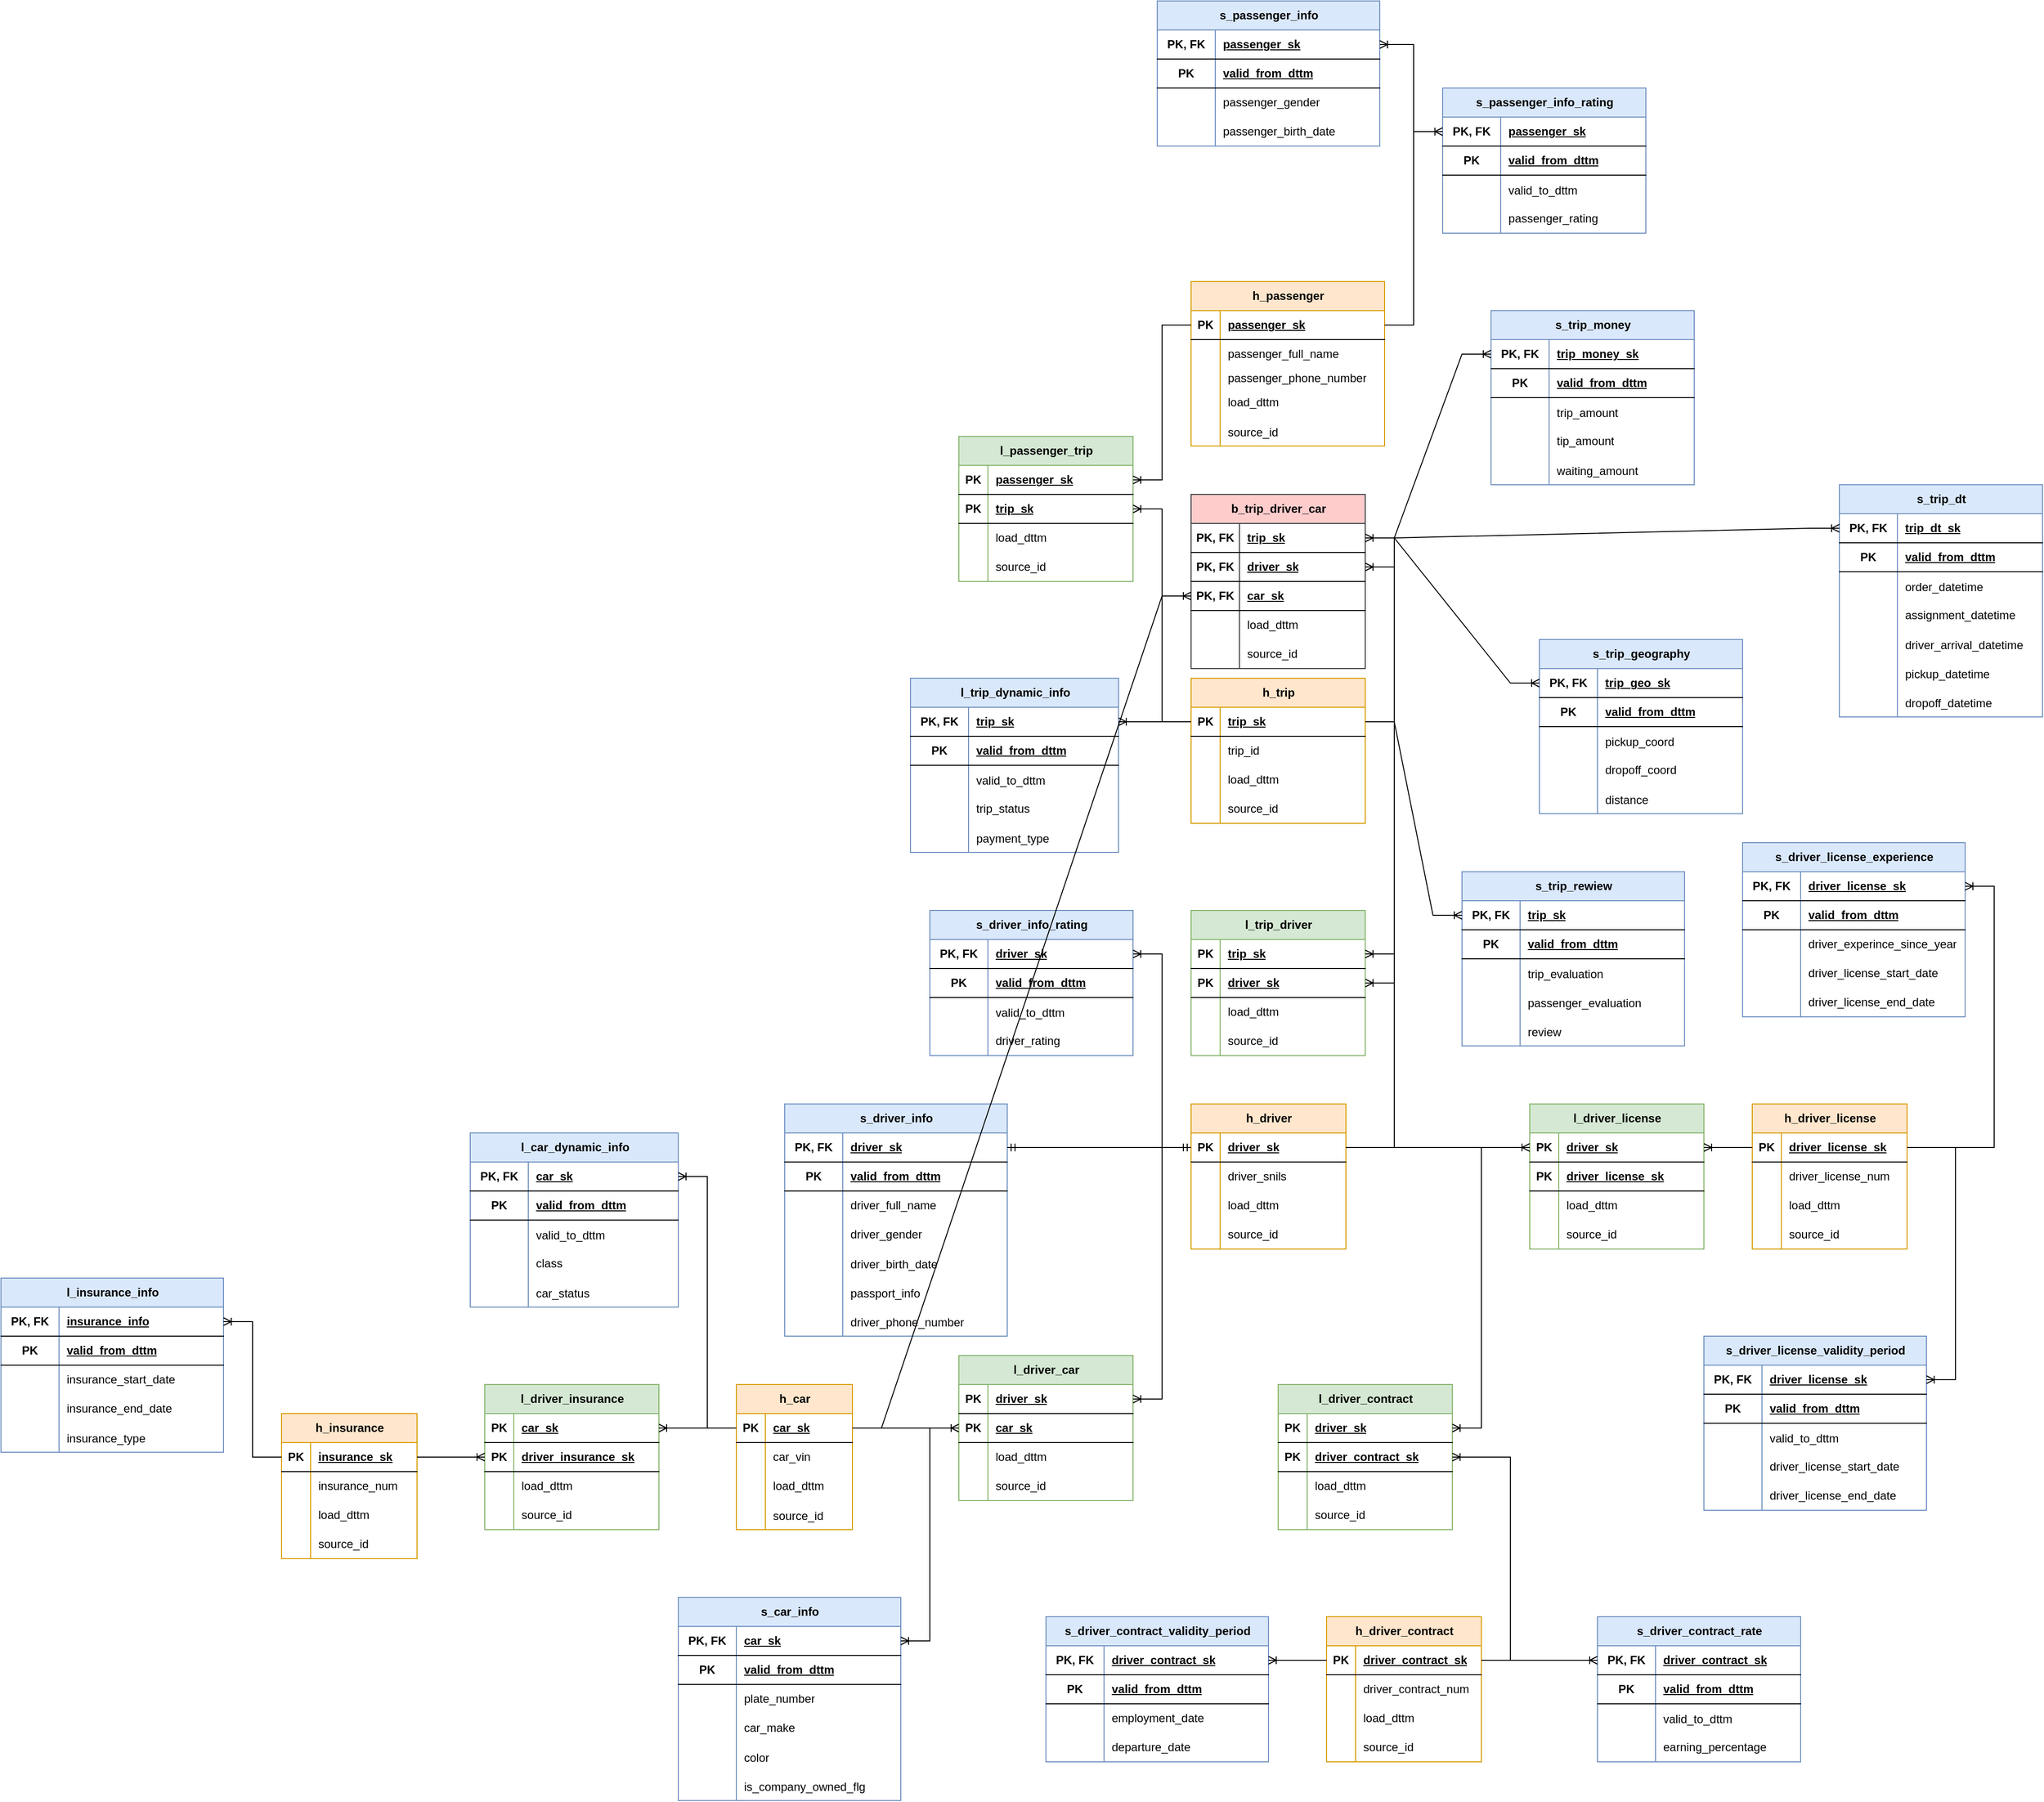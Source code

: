 <mxfile version="21.6.3" type="device">
  <diagram id="R2lEEEUBdFMjLlhIrx00" name="Page-1">
    <mxGraphModel dx="4880" dy="3257" grid="1" gridSize="10" guides="1" tooltips="1" connect="1" arrows="1" fold="1" page="1" pageScale="1" pageWidth="850" pageHeight="1100" math="0" shadow="0" extFonts="Permanent Marker^https://fonts.googleapis.com/css?family=Permanent+Marker">
      <root>
        <mxCell id="0" />
        <mxCell id="1" parent="0" />
        <mxCell id="_Mwh6oknApfANhLZMPmP-1" value="h_passenger" style="shape=table;startSize=30;container=1;collapsible=1;childLayout=tableLayout;fixedRows=1;rowLines=0;fontStyle=1;align=center;resizeLast=1;html=1;fillColor=#ffe6cc;strokeColor=#d79b00;" parent="1" vertex="1">
          <mxGeometry x="50" y="-480" width="200" height="170" as="geometry" />
        </mxCell>
        <mxCell id="_Mwh6oknApfANhLZMPmP-2" value="" style="shape=tableRow;horizontal=0;startSize=0;swimlaneHead=0;swimlaneBody=0;fillColor=none;collapsible=0;dropTarget=0;points=[[0,0.5],[1,0.5]];portConstraint=eastwest;top=0;left=0;right=0;bottom=1;" parent="_Mwh6oknApfANhLZMPmP-1" vertex="1">
          <mxGeometry y="30" width="200" height="30" as="geometry" />
        </mxCell>
        <mxCell id="_Mwh6oknApfANhLZMPmP-3" value="PK" style="shape=partialRectangle;connectable=0;fillColor=none;top=0;left=0;bottom=0;right=0;fontStyle=1;overflow=hidden;whiteSpace=wrap;html=1;" parent="_Mwh6oknApfANhLZMPmP-2" vertex="1">
          <mxGeometry width="30" height="30" as="geometry">
            <mxRectangle width="30" height="30" as="alternateBounds" />
          </mxGeometry>
        </mxCell>
        <mxCell id="_Mwh6oknApfANhLZMPmP-4" value="passenger_sk" style="shape=partialRectangle;connectable=0;fillColor=none;top=0;left=0;bottom=0;right=0;align=left;spacingLeft=6;fontStyle=5;overflow=hidden;whiteSpace=wrap;html=1;" parent="_Mwh6oknApfANhLZMPmP-2" vertex="1">
          <mxGeometry x="30" width="170" height="30" as="geometry">
            <mxRectangle width="170" height="30" as="alternateBounds" />
          </mxGeometry>
        </mxCell>
        <mxCell id="_Mwh6oknApfANhLZMPmP-5" value="" style="shape=tableRow;horizontal=0;startSize=0;swimlaneHead=0;swimlaneBody=0;fillColor=none;collapsible=0;dropTarget=0;points=[[0,0.5],[1,0.5]];portConstraint=eastwest;top=0;left=0;right=0;bottom=0;" parent="_Mwh6oknApfANhLZMPmP-1" vertex="1">
          <mxGeometry y="60" width="200" height="30" as="geometry" />
        </mxCell>
        <mxCell id="_Mwh6oknApfANhLZMPmP-6" value="" style="shape=partialRectangle;connectable=0;fillColor=none;top=0;left=0;bottom=0;right=0;editable=1;overflow=hidden;whiteSpace=wrap;html=1;" parent="_Mwh6oknApfANhLZMPmP-5" vertex="1">
          <mxGeometry width="30" height="30" as="geometry">
            <mxRectangle width="30" height="30" as="alternateBounds" />
          </mxGeometry>
        </mxCell>
        <mxCell id="_Mwh6oknApfANhLZMPmP-7" value="passenger_full_name" style="shape=partialRectangle;connectable=0;fillColor=none;top=0;left=0;bottom=0;right=0;align=left;spacingLeft=6;overflow=hidden;whiteSpace=wrap;html=1;" parent="_Mwh6oknApfANhLZMPmP-5" vertex="1">
          <mxGeometry x="30" width="170" height="30" as="geometry">
            <mxRectangle width="170" height="30" as="alternateBounds" />
          </mxGeometry>
        </mxCell>
        <mxCell id="_Mwh6oknApfANhLZMPmP-8" value="" style="shape=tableRow;horizontal=0;startSize=0;swimlaneHead=0;swimlaneBody=0;fillColor=none;collapsible=0;dropTarget=0;points=[[0,0.5],[1,0.5]];portConstraint=eastwest;top=0;left=0;right=0;bottom=0;" parent="_Mwh6oknApfANhLZMPmP-1" vertex="1">
          <mxGeometry y="90" width="200" height="20" as="geometry" />
        </mxCell>
        <mxCell id="_Mwh6oknApfANhLZMPmP-9" value="" style="shape=partialRectangle;connectable=0;fillColor=none;top=0;left=0;bottom=0;right=0;editable=1;overflow=hidden;whiteSpace=wrap;html=1;" parent="_Mwh6oknApfANhLZMPmP-8" vertex="1">
          <mxGeometry width="30" height="20" as="geometry">
            <mxRectangle width="30" height="20" as="alternateBounds" />
          </mxGeometry>
        </mxCell>
        <mxCell id="_Mwh6oknApfANhLZMPmP-10" value="passenger_phone_number" style="shape=partialRectangle;connectable=0;fillColor=none;top=0;left=0;bottom=0;right=0;align=left;spacingLeft=6;overflow=hidden;whiteSpace=wrap;html=1;" parent="_Mwh6oknApfANhLZMPmP-8" vertex="1">
          <mxGeometry x="30" width="170" height="20" as="geometry">
            <mxRectangle width="170" height="20" as="alternateBounds" />
          </mxGeometry>
        </mxCell>
        <mxCell id="_Mwh6oknApfANhLZMPmP-11" value="" style="shape=tableRow;horizontal=0;startSize=0;swimlaneHead=0;swimlaneBody=0;fillColor=none;collapsible=0;dropTarget=0;points=[[0,0.5],[1,0.5]];portConstraint=eastwest;top=0;left=0;right=0;bottom=0;" parent="_Mwh6oknApfANhLZMPmP-1" vertex="1">
          <mxGeometry y="110" width="200" height="30" as="geometry" />
        </mxCell>
        <mxCell id="_Mwh6oknApfANhLZMPmP-12" value="" style="shape=partialRectangle;connectable=0;fillColor=none;top=0;left=0;bottom=0;right=0;editable=1;overflow=hidden;whiteSpace=wrap;html=1;" parent="_Mwh6oknApfANhLZMPmP-11" vertex="1">
          <mxGeometry width="30" height="30" as="geometry">
            <mxRectangle width="30" height="30" as="alternateBounds" />
          </mxGeometry>
        </mxCell>
        <mxCell id="_Mwh6oknApfANhLZMPmP-13" value="load_dttm" style="shape=partialRectangle;connectable=0;fillColor=none;top=0;left=0;bottom=0;right=0;align=left;spacingLeft=6;overflow=hidden;whiteSpace=wrap;html=1;" parent="_Mwh6oknApfANhLZMPmP-11" vertex="1">
          <mxGeometry x="30" width="170" height="30" as="geometry">
            <mxRectangle width="170" height="30" as="alternateBounds" />
          </mxGeometry>
        </mxCell>
        <mxCell id="_Mwh6oknApfANhLZMPmP-15" value="" style="shape=tableRow;horizontal=0;startSize=0;swimlaneHead=0;swimlaneBody=0;fillColor=none;collapsible=0;dropTarget=0;points=[[0,0.5],[1,0.5]];portConstraint=eastwest;top=0;left=0;right=0;bottom=0;" parent="_Mwh6oknApfANhLZMPmP-1" vertex="1">
          <mxGeometry y="140" width="200" height="30" as="geometry" />
        </mxCell>
        <mxCell id="_Mwh6oknApfANhLZMPmP-16" value="" style="shape=partialRectangle;connectable=0;fillColor=none;top=0;left=0;bottom=0;right=0;editable=1;overflow=hidden;" parent="_Mwh6oknApfANhLZMPmP-15" vertex="1">
          <mxGeometry width="30" height="30" as="geometry">
            <mxRectangle width="30" height="30" as="alternateBounds" />
          </mxGeometry>
        </mxCell>
        <mxCell id="_Mwh6oknApfANhLZMPmP-17" value="source_id" style="shape=partialRectangle;connectable=0;fillColor=none;top=0;left=0;bottom=0;right=0;align=left;spacingLeft=6;overflow=hidden;" parent="_Mwh6oknApfANhLZMPmP-15" vertex="1">
          <mxGeometry x="30" width="170" height="30" as="geometry">
            <mxRectangle width="170" height="30" as="alternateBounds" />
          </mxGeometry>
        </mxCell>
        <mxCell id="_Mwh6oknApfANhLZMPmP-18" value="h_car" style="shape=table;startSize=30;container=1;collapsible=1;childLayout=tableLayout;fixedRows=1;rowLines=0;fontStyle=1;align=center;resizeLast=1;html=1;fillColor=#ffe6cc;strokeColor=#d79b00;" parent="1" vertex="1">
          <mxGeometry x="-420" y="660" width="120" height="150" as="geometry" />
        </mxCell>
        <mxCell id="_Mwh6oknApfANhLZMPmP-19" value="" style="shape=tableRow;horizontal=0;startSize=0;swimlaneHead=0;swimlaneBody=0;fillColor=none;collapsible=0;dropTarget=0;points=[[0,0.5],[1,0.5]];portConstraint=eastwest;top=0;left=0;right=0;bottom=1;" parent="_Mwh6oknApfANhLZMPmP-18" vertex="1">
          <mxGeometry y="30" width="120" height="30" as="geometry" />
        </mxCell>
        <mxCell id="_Mwh6oknApfANhLZMPmP-20" value="PK" style="shape=partialRectangle;connectable=0;fillColor=none;top=0;left=0;bottom=0;right=0;fontStyle=1;overflow=hidden;whiteSpace=wrap;html=1;" parent="_Mwh6oknApfANhLZMPmP-19" vertex="1">
          <mxGeometry width="30" height="30" as="geometry">
            <mxRectangle width="30" height="30" as="alternateBounds" />
          </mxGeometry>
        </mxCell>
        <mxCell id="_Mwh6oknApfANhLZMPmP-21" value="car_sk" style="shape=partialRectangle;connectable=0;fillColor=none;top=0;left=0;bottom=0;right=0;align=left;spacingLeft=6;fontStyle=5;overflow=hidden;whiteSpace=wrap;html=1;" parent="_Mwh6oknApfANhLZMPmP-19" vertex="1">
          <mxGeometry x="30" width="90" height="30" as="geometry">
            <mxRectangle width="90" height="30" as="alternateBounds" />
          </mxGeometry>
        </mxCell>
        <mxCell id="_Mwh6oknApfANhLZMPmP-22" value="" style="shape=tableRow;horizontal=0;startSize=0;swimlaneHead=0;swimlaneBody=0;fillColor=none;collapsible=0;dropTarget=0;points=[[0,0.5],[1,0.5]];portConstraint=eastwest;top=0;left=0;right=0;bottom=0;" parent="_Mwh6oknApfANhLZMPmP-18" vertex="1">
          <mxGeometry y="60" width="120" height="30" as="geometry" />
        </mxCell>
        <mxCell id="_Mwh6oknApfANhLZMPmP-23" value="" style="shape=partialRectangle;connectable=0;fillColor=none;top=0;left=0;bottom=0;right=0;editable=1;overflow=hidden;whiteSpace=wrap;html=1;" parent="_Mwh6oknApfANhLZMPmP-22" vertex="1">
          <mxGeometry width="30" height="30" as="geometry">
            <mxRectangle width="30" height="30" as="alternateBounds" />
          </mxGeometry>
        </mxCell>
        <mxCell id="_Mwh6oknApfANhLZMPmP-24" value="car_vin" style="shape=partialRectangle;connectable=0;fillColor=none;top=0;left=0;bottom=0;right=0;align=left;spacingLeft=6;overflow=hidden;whiteSpace=wrap;html=1;" parent="_Mwh6oknApfANhLZMPmP-22" vertex="1">
          <mxGeometry x="30" width="90" height="30" as="geometry">
            <mxRectangle width="90" height="30" as="alternateBounds" />
          </mxGeometry>
        </mxCell>
        <mxCell id="_Mwh6oknApfANhLZMPmP-28" value="" style="shape=tableRow;horizontal=0;startSize=0;swimlaneHead=0;swimlaneBody=0;fillColor=none;collapsible=0;dropTarget=0;points=[[0,0.5],[1,0.5]];portConstraint=eastwest;top=0;left=0;right=0;bottom=0;" parent="_Mwh6oknApfANhLZMPmP-18" vertex="1">
          <mxGeometry y="90" width="120" height="30" as="geometry" />
        </mxCell>
        <mxCell id="_Mwh6oknApfANhLZMPmP-29" value="" style="shape=partialRectangle;connectable=0;fillColor=none;top=0;left=0;bottom=0;right=0;editable=1;overflow=hidden;whiteSpace=wrap;html=1;" parent="_Mwh6oknApfANhLZMPmP-28" vertex="1">
          <mxGeometry width="30" height="30" as="geometry">
            <mxRectangle width="30" height="30" as="alternateBounds" />
          </mxGeometry>
        </mxCell>
        <mxCell id="_Mwh6oknApfANhLZMPmP-30" value="load_dttm" style="shape=partialRectangle;connectable=0;fillColor=none;top=0;left=0;bottom=0;right=0;align=left;spacingLeft=6;overflow=hidden;whiteSpace=wrap;html=1;" parent="_Mwh6oknApfANhLZMPmP-28" vertex="1">
          <mxGeometry x="30" width="90" height="30" as="geometry">
            <mxRectangle width="90" height="30" as="alternateBounds" />
          </mxGeometry>
        </mxCell>
        <mxCell id="_Mwh6oknApfANhLZMPmP-31" value="" style="shape=tableRow;horizontal=0;startSize=0;swimlaneHead=0;swimlaneBody=0;fillColor=none;collapsible=0;dropTarget=0;points=[[0,0.5],[1,0.5]];portConstraint=eastwest;top=0;left=0;right=0;bottom=0;" parent="_Mwh6oknApfANhLZMPmP-18" vertex="1">
          <mxGeometry y="120" width="120" height="30" as="geometry" />
        </mxCell>
        <mxCell id="_Mwh6oknApfANhLZMPmP-32" value="" style="shape=partialRectangle;connectable=0;fillColor=none;top=0;left=0;bottom=0;right=0;editable=1;overflow=hidden;" parent="_Mwh6oknApfANhLZMPmP-31" vertex="1">
          <mxGeometry width="30" height="30" as="geometry">
            <mxRectangle width="30" height="30" as="alternateBounds" />
          </mxGeometry>
        </mxCell>
        <mxCell id="_Mwh6oknApfANhLZMPmP-33" value="source_id" style="shape=partialRectangle;connectable=0;fillColor=none;top=0;left=0;bottom=0;right=0;align=left;spacingLeft=6;overflow=hidden;" parent="_Mwh6oknApfANhLZMPmP-31" vertex="1">
          <mxGeometry x="30" width="90" height="30" as="geometry">
            <mxRectangle width="90" height="30" as="alternateBounds" />
          </mxGeometry>
        </mxCell>
        <mxCell id="_Mwh6oknApfANhLZMPmP-34" value="h_insurance" style="shape=table;startSize=30;container=1;collapsible=1;childLayout=tableLayout;fixedRows=1;rowLines=0;fontStyle=1;align=center;resizeLast=1;html=1;fillColor=#ffe6cc;strokeColor=#d79b00;" parent="1" vertex="1">
          <mxGeometry x="-890" y="690" width="140" height="150" as="geometry" />
        </mxCell>
        <mxCell id="_Mwh6oknApfANhLZMPmP-35" value="" style="shape=tableRow;horizontal=0;startSize=0;swimlaneHead=0;swimlaneBody=0;fillColor=none;collapsible=0;dropTarget=0;points=[[0,0.5],[1,0.5]];portConstraint=eastwest;top=0;left=0;right=0;bottom=1;" parent="_Mwh6oknApfANhLZMPmP-34" vertex="1">
          <mxGeometry y="30" width="140" height="30" as="geometry" />
        </mxCell>
        <mxCell id="_Mwh6oknApfANhLZMPmP-36" value="PK" style="shape=partialRectangle;connectable=0;fillColor=none;top=0;left=0;bottom=0;right=0;fontStyle=1;overflow=hidden;whiteSpace=wrap;html=1;" parent="_Mwh6oknApfANhLZMPmP-35" vertex="1">
          <mxGeometry width="30" height="30" as="geometry">
            <mxRectangle width="30" height="30" as="alternateBounds" />
          </mxGeometry>
        </mxCell>
        <mxCell id="_Mwh6oknApfANhLZMPmP-37" value="insurance_sk" style="shape=partialRectangle;connectable=0;fillColor=none;top=0;left=0;bottom=0;right=0;align=left;spacingLeft=6;fontStyle=5;overflow=hidden;whiteSpace=wrap;html=1;" parent="_Mwh6oknApfANhLZMPmP-35" vertex="1">
          <mxGeometry x="30" width="110" height="30" as="geometry">
            <mxRectangle width="110" height="30" as="alternateBounds" />
          </mxGeometry>
        </mxCell>
        <mxCell id="_Mwh6oknApfANhLZMPmP-38" value="" style="shape=tableRow;horizontal=0;startSize=0;swimlaneHead=0;swimlaneBody=0;fillColor=none;collapsible=0;dropTarget=0;points=[[0,0.5],[1,0.5]];portConstraint=eastwest;top=0;left=0;right=0;bottom=0;" parent="_Mwh6oknApfANhLZMPmP-34" vertex="1">
          <mxGeometry y="60" width="140" height="30" as="geometry" />
        </mxCell>
        <mxCell id="_Mwh6oknApfANhLZMPmP-39" value="" style="shape=partialRectangle;connectable=0;fillColor=none;top=0;left=0;bottom=0;right=0;editable=1;overflow=hidden;whiteSpace=wrap;html=1;" parent="_Mwh6oknApfANhLZMPmP-38" vertex="1">
          <mxGeometry width="30" height="30" as="geometry">
            <mxRectangle width="30" height="30" as="alternateBounds" />
          </mxGeometry>
        </mxCell>
        <mxCell id="_Mwh6oknApfANhLZMPmP-40" value="insurance_num" style="shape=partialRectangle;connectable=0;fillColor=none;top=0;left=0;bottom=0;right=0;align=left;spacingLeft=6;overflow=hidden;whiteSpace=wrap;html=1;" parent="_Mwh6oknApfANhLZMPmP-38" vertex="1">
          <mxGeometry x="30" width="110" height="30" as="geometry">
            <mxRectangle width="110" height="30" as="alternateBounds" />
          </mxGeometry>
        </mxCell>
        <mxCell id="_Mwh6oknApfANhLZMPmP-41" value="" style="shape=tableRow;horizontal=0;startSize=0;swimlaneHead=0;swimlaneBody=0;fillColor=none;collapsible=0;dropTarget=0;points=[[0,0.5],[1,0.5]];portConstraint=eastwest;top=0;left=0;right=0;bottom=0;" parent="_Mwh6oknApfANhLZMPmP-34" vertex="1">
          <mxGeometry y="90" width="140" height="30" as="geometry" />
        </mxCell>
        <mxCell id="_Mwh6oknApfANhLZMPmP-42" value="" style="shape=partialRectangle;connectable=0;fillColor=none;top=0;left=0;bottom=0;right=0;editable=1;overflow=hidden;whiteSpace=wrap;html=1;" parent="_Mwh6oknApfANhLZMPmP-41" vertex="1">
          <mxGeometry width="30" height="30" as="geometry">
            <mxRectangle width="30" height="30" as="alternateBounds" />
          </mxGeometry>
        </mxCell>
        <mxCell id="_Mwh6oknApfANhLZMPmP-43" value="load_dttm" style="shape=partialRectangle;connectable=0;fillColor=none;top=0;left=0;bottom=0;right=0;align=left;spacingLeft=6;overflow=hidden;whiteSpace=wrap;html=1;" parent="_Mwh6oknApfANhLZMPmP-41" vertex="1">
          <mxGeometry x="30" width="110" height="30" as="geometry">
            <mxRectangle width="110" height="30" as="alternateBounds" />
          </mxGeometry>
        </mxCell>
        <mxCell id="_Mwh6oknApfANhLZMPmP-44" value="" style="shape=tableRow;horizontal=0;startSize=0;swimlaneHead=0;swimlaneBody=0;fillColor=none;collapsible=0;dropTarget=0;points=[[0,0.5],[1,0.5]];portConstraint=eastwest;top=0;left=0;right=0;bottom=0;" parent="_Mwh6oknApfANhLZMPmP-34" vertex="1">
          <mxGeometry y="120" width="140" height="30" as="geometry" />
        </mxCell>
        <mxCell id="_Mwh6oknApfANhLZMPmP-45" value="" style="shape=partialRectangle;connectable=0;fillColor=none;top=0;left=0;bottom=0;right=0;editable=1;overflow=hidden;whiteSpace=wrap;html=1;" parent="_Mwh6oknApfANhLZMPmP-44" vertex="1">
          <mxGeometry width="30" height="30" as="geometry">
            <mxRectangle width="30" height="30" as="alternateBounds" />
          </mxGeometry>
        </mxCell>
        <mxCell id="_Mwh6oknApfANhLZMPmP-46" value="source_id" style="shape=partialRectangle;connectable=0;fillColor=none;top=0;left=0;bottom=0;right=0;align=left;spacingLeft=6;overflow=hidden;whiteSpace=wrap;html=1;" parent="_Mwh6oknApfANhLZMPmP-44" vertex="1">
          <mxGeometry x="30" width="110" height="30" as="geometry">
            <mxRectangle width="110" height="30" as="alternateBounds" />
          </mxGeometry>
        </mxCell>
        <mxCell id="_Mwh6oknApfANhLZMPmP-47" value="h_driver" style="shape=table;startSize=30;container=1;collapsible=1;childLayout=tableLayout;fixedRows=1;rowLines=0;fontStyle=1;align=center;resizeLast=1;html=1;fillColor=#ffe6cc;strokeColor=#d79b00;" parent="1" vertex="1">
          <mxGeometry x="50" y="370" width="160" height="150" as="geometry" />
        </mxCell>
        <mxCell id="_Mwh6oknApfANhLZMPmP-48" value="" style="shape=tableRow;horizontal=0;startSize=0;swimlaneHead=0;swimlaneBody=0;fillColor=none;collapsible=0;dropTarget=0;points=[[0,0.5],[1,0.5]];portConstraint=eastwest;top=0;left=0;right=0;bottom=1;" parent="_Mwh6oknApfANhLZMPmP-47" vertex="1">
          <mxGeometry y="30" width="160" height="30" as="geometry" />
        </mxCell>
        <mxCell id="_Mwh6oknApfANhLZMPmP-49" value="PK" style="shape=partialRectangle;connectable=0;fillColor=none;top=0;left=0;bottom=0;right=0;fontStyle=1;overflow=hidden;whiteSpace=wrap;html=1;" parent="_Mwh6oknApfANhLZMPmP-48" vertex="1">
          <mxGeometry width="30" height="30" as="geometry">
            <mxRectangle width="30" height="30" as="alternateBounds" />
          </mxGeometry>
        </mxCell>
        <mxCell id="_Mwh6oknApfANhLZMPmP-50" value="driver_sk" style="shape=partialRectangle;connectable=0;fillColor=none;top=0;left=0;bottom=0;right=0;align=left;spacingLeft=6;fontStyle=5;overflow=hidden;whiteSpace=wrap;html=1;" parent="_Mwh6oknApfANhLZMPmP-48" vertex="1">
          <mxGeometry x="30" width="130" height="30" as="geometry">
            <mxRectangle width="130" height="30" as="alternateBounds" />
          </mxGeometry>
        </mxCell>
        <mxCell id="_Mwh6oknApfANhLZMPmP-51" value="" style="shape=tableRow;horizontal=0;startSize=0;swimlaneHead=0;swimlaneBody=0;fillColor=none;collapsible=0;dropTarget=0;points=[[0,0.5],[1,0.5]];portConstraint=eastwest;top=0;left=0;right=0;bottom=0;" parent="_Mwh6oknApfANhLZMPmP-47" vertex="1">
          <mxGeometry y="60" width="160" height="30" as="geometry" />
        </mxCell>
        <mxCell id="_Mwh6oknApfANhLZMPmP-52" value="" style="shape=partialRectangle;connectable=0;fillColor=none;top=0;left=0;bottom=0;right=0;editable=1;overflow=hidden;whiteSpace=wrap;html=1;" parent="_Mwh6oknApfANhLZMPmP-51" vertex="1">
          <mxGeometry width="30" height="30" as="geometry">
            <mxRectangle width="30" height="30" as="alternateBounds" />
          </mxGeometry>
        </mxCell>
        <mxCell id="_Mwh6oknApfANhLZMPmP-53" value="driver_snils" style="shape=partialRectangle;connectable=0;fillColor=none;top=0;left=0;bottom=0;right=0;align=left;spacingLeft=6;overflow=hidden;whiteSpace=wrap;html=1;" parent="_Mwh6oknApfANhLZMPmP-51" vertex="1">
          <mxGeometry x="30" width="130" height="30" as="geometry">
            <mxRectangle width="130" height="30" as="alternateBounds" />
          </mxGeometry>
        </mxCell>
        <mxCell id="_Mwh6oknApfANhLZMPmP-54" value="" style="shape=tableRow;horizontal=0;startSize=0;swimlaneHead=0;swimlaneBody=0;fillColor=none;collapsible=0;dropTarget=0;points=[[0,0.5],[1,0.5]];portConstraint=eastwest;top=0;left=0;right=0;bottom=0;" parent="_Mwh6oknApfANhLZMPmP-47" vertex="1">
          <mxGeometry y="90" width="160" height="30" as="geometry" />
        </mxCell>
        <mxCell id="_Mwh6oknApfANhLZMPmP-55" value="" style="shape=partialRectangle;connectable=0;fillColor=none;top=0;left=0;bottom=0;right=0;editable=1;overflow=hidden;whiteSpace=wrap;html=1;" parent="_Mwh6oknApfANhLZMPmP-54" vertex="1">
          <mxGeometry width="30" height="30" as="geometry">
            <mxRectangle width="30" height="30" as="alternateBounds" />
          </mxGeometry>
        </mxCell>
        <mxCell id="_Mwh6oknApfANhLZMPmP-56" value="load_dttm" style="shape=partialRectangle;connectable=0;fillColor=none;top=0;left=0;bottom=0;right=0;align=left;spacingLeft=6;overflow=hidden;whiteSpace=wrap;html=1;" parent="_Mwh6oknApfANhLZMPmP-54" vertex="1">
          <mxGeometry x="30" width="130" height="30" as="geometry">
            <mxRectangle width="130" height="30" as="alternateBounds" />
          </mxGeometry>
        </mxCell>
        <mxCell id="_Mwh6oknApfANhLZMPmP-57" value="" style="shape=tableRow;horizontal=0;startSize=0;swimlaneHead=0;swimlaneBody=0;fillColor=none;collapsible=0;dropTarget=0;points=[[0,0.5],[1,0.5]];portConstraint=eastwest;top=0;left=0;right=0;bottom=0;" parent="_Mwh6oknApfANhLZMPmP-47" vertex="1">
          <mxGeometry y="120" width="160" height="30" as="geometry" />
        </mxCell>
        <mxCell id="_Mwh6oknApfANhLZMPmP-58" value="" style="shape=partialRectangle;connectable=0;fillColor=none;top=0;left=0;bottom=0;right=0;editable=1;overflow=hidden;whiteSpace=wrap;html=1;" parent="_Mwh6oknApfANhLZMPmP-57" vertex="1">
          <mxGeometry width="30" height="30" as="geometry">
            <mxRectangle width="30" height="30" as="alternateBounds" />
          </mxGeometry>
        </mxCell>
        <mxCell id="_Mwh6oknApfANhLZMPmP-59" value="source_id" style="shape=partialRectangle;connectable=0;fillColor=none;top=0;left=0;bottom=0;right=0;align=left;spacingLeft=6;overflow=hidden;whiteSpace=wrap;html=1;" parent="_Mwh6oknApfANhLZMPmP-57" vertex="1">
          <mxGeometry x="30" width="130" height="30" as="geometry">
            <mxRectangle width="130" height="30" as="alternateBounds" />
          </mxGeometry>
        </mxCell>
        <mxCell id="_Mwh6oknApfANhLZMPmP-60" value="h_driver_contract" style="shape=table;startSize=30;container=1;collapsible=1;childLayout=tableLayout;fixedRows=1;rowLines=0;fontStyle=1;align=center;resizeLast=1;html=1;fillColor=#ffe6cc;strokeColor=#d79b00;" parent="1" vertex="1">
          <mxGeometry x="190" y="900" width="160" height="150" as="geometry" />
        </mxCell>
        <mxCell id="_Mwh6oknApfANhLZMPmP-61" value="" style="shape=tableRow;horizontal=0;startSize=0;swimlaneHead=0;swimlaneBody=0;fillColor=none;collapsible=0;dropTarget=0;points=[[0,0.5],[1,0.5]];portConstraint=eastwest;top=0;left=0;right=0;bottom=1;" parent="_Mwh6oknApfANhLZMPmP-60" vertex="1">
          <mxGeometry y="30" width="160" height="30" as="geometry" />
        </mxCell>
        <mxCell id="_Mwh6oknApfANhLZMPmP-62" value="PK" style="shape=partialRectangle;connectable=0;fillColor=none;top=0;left=0;bottom=0;right=0;fontStyle=1;overflow=hidden;whiteSpace=wrap;html=1;" parent="_Mwh6oknApfANhLZMPmP-61" vertex="1">
          <mxGeometry width="30" height="30" as="geometry">
            <mxRectangle width="30" height="30" as="alternateBounds" />
          </mxGeometry>
        </mxCell>
        <mxCell id="_Mwh6oknApfANhLZMPmP-63" value="driver_contract_sk" style="shape=partialRectangle;connectable=0;fillColor=none;top=0;left=0;bottom=0;right=0;align=left;spacingLeft=6;fontStyle=5;overflow=hidden;whiteSpace=wrap;html=1;" parent="_Mwh6oknApfANhLZMPmP-61" vertex="1">
          <mxGeometry x="30" width="130" height="30" as="geometry">
            <mxRectangle width="130" height="30" as="alternateBounds" />
          </mxGeometry>
        </mxCell>
        <mxCell id="_Mwh6oknApfANhLZMPmP-64" value="" style="shape=tableRow;horizontal=0;startSize=0;swimlaneHead=0;swimlaneBody=0;fillColor=none;collapsible=0;dropTarget=0;points=[[0,0.5],[1,0.5]];portConstraint=eastwest;top=0;left=0;right=0;bottom=0;" parent="_Mwh6oknApfANhLZMPmP-60" vertex="1">
          <mxGeometry y="60" width="160" height="30" as="geometry" />
        </mxCell>
        <mxCell id="_Mwh6oknApfANhLZMPmP-65" value="" style="shape=partialRectangle;connectable=0;fillColor=none;top=0;left=0;bottom=0;right=0;editable=1;overflow=hidden;whiteSpace=wrap;html=1;" parent="_Mwh6oknApfANhLZMPmP-64" vertex="1">
          <mxGeometry width="30" height="30" as="geometry">
            <mxRectangle width="30" height="30" as="alternateBounds" />
          </mxGeometry>
        </mxCell>
        <mxCell id="_Mwh6oknApfANhLZMPmP-66" value="driver_contract_num" style="shape=partialRectangle;connectable=0;fillColor=none;top=0;left=0;bottom=0;right=0;align=left;spacingLeft=6;overflow=hidden;whiteSpace=wrap;html=1;" parent="_Mwh6oknApfANhLZMPmP-64" vertex="1">
          <mxGeometry x="30" width="130" height="30" as="geometry">
            <mxRectangle width="130" height="30" as="alternateBounds" />
          </mxGeometry>
        </mxCell>
        <mxCell id="_Mwh6oknApfANhLZMPmP-67" value="" style="shape=tableRow;horizontal=0;startSize=0;swimlaneHead=0;swimlaneBody=0;fillColor=none;collapsible=0;dropTarget=0;points=[[0,0.5],[1,0.5]];portConstraint=eastwest;top=0;left=0;right=0;bottom=0;" parent="_Mwh6oknApfANhLZMPmP-60" vertex="1">
          <mxGeometry y="90" width="160" height="30" as="geometry" />
        </mxCell>
        <mxCell id="_Mwh6oknApfANhLZMPmP-68" value="" style="shape=partialRectangle;connectable=0;fillColor=none;top=0;left=0;bottom=0;right=0;editable=1;overflow=hidden;whiteSpace=wrap;html=1;" parent="_Mwh6oknApfANhLZMPmP-67" vertex="1">
          <mxGeometry width="30" height="30" as="geometry">
            <mxRectangle width="30" height="30" as="alternateBounds" />
          </mxGeometry>
        </mxCell>
        <mxCell id="_Mwh6oknApfANhLZMPmP-69" value="load_dttm" style="shape=partialRectangle;connectable=0;fillColor=none;top=0;left=0;bottom=0;right=0;align=left;spacingLeft=6;overflow=hidden;whiteSpace=wrap;html=1;" parent="_Mwh6oknApfANhLZMPmP-67" vertex="1">
          <mxGeometry x="30" width="130" height="30" as="geometry">
            <mxRectangle width="130" height="30" as="alternateBounds" />
          </mxGeometry>
        </mxCell>
        <mxCell id="_Mwh6oknApfANhLZMPmP-70" value="" style="shape=tableRow;horizontal=0;startSize=0;swimlaneHead=0;swimlaneBody=0;fillColor=none;collapsible=0;dropTarget=0;points=[[0,0.5],[1,0.5]];portConstraint=eastwest;top=0;left=0;right=0;bottom=0;" parent="_Mwh6oknApfANhLZMPmP-60" vertex="1">
          <mxGeometry y="120" width="160" height="30" as="geometry" />
        </mxCell>
        <mxCell id="_Mwh6oknApfANhLZMPmP-71" value="" style="shape=partialRectangle;connectable=0;fillColor=none;top=0;left=0;bottom=0;right=0;editable=1;overflow=hidden;whiteSpace=wrap;html=1;" parent="_Mwh6oknApfANhLZMPmP-70" vertex="1">
          <mxGeometry width="30" height="30" as="geometry">
            <mxRectangle width="30" height="30" as="alternateBounds" />
          </mxGeometry>
        </mxCell>
        <mxCell id="_Mwh6oknApfANhLZMPmP-72" value="source_id" style="shape=partialRectangle;connectable=0;fillColor=none;top=0;left=0;bottom=0;right=0;align=left;spacingLeft=6;overflow=hidden;whiteSpace=wrap;html=1;" parent="_Mwh6oknApfANhLZMPmP-70" vertex="1">
          <mxGeometry x="30" width="130" height="30" as="geometry">
            <mxRectangle width="130" height="30" as="alternateBounds" />
          </mxGeometry>
        </mxCell>
        <mxCell id="_Mwh6oknApfANhLZMPmP-73" value="h_driver_license" style="shape=table;startSize=30;container=1;collapsible=1;childLayout=tableLayout;fixedRows=1;rowLines=0;fontStyle=1;align=center;resizeLast=1;html=1;fillColor=#ffe6cc;strokeColor=#d79b00;" parent="1" vertex="1">
          <mxGeometry x="630" y="370" width="160" height="150" as="geometry" />
        </mxCell>
        <mxCell id="_Mwh6oknApfANhLZMPmP-74" value="" style="shape=tableRow;horizontal=0;startSize=0;swimlaneHead=0;swimlaneBody=0;fillColor=none;collapsible=0;dropTarget=0;points=[[0,0.5],[1,0.5]];portConstraint=eastwest;top=0;left=0;right=0;bottom=1;" parent="_Mwh6oknApfANhLZMPmP-73" vertex="1">
          <mxGeometry y="30" width="160" height="30" as="geometry" />
        </mxCell>
        <mxCell id="_Mwh6oknApfANhLZMPmP-75" value="PK" style="shape=partialRectangle;connectable=0;fillColor=none;top=0;left=0;bottom=0;right=0;fontStyle=1;overflow=hidden;whiteSpace=wrap;html=1;" parent="_Mwh6oknApfANhLZMPmP-74" vertex="1">
          <mxGeometry width="30" height="30" as="geometry">
            <mxRectangle width="30" height="30" as="alternateBounds" />
          </mxGeometry>
        </mxCell>
        <mxCell id="_Mwh6oknApfANhLZMPmP-76" value="driver_license_sk" style="shape=partialRectangle;connectable=0;fillColor=none;top=0;left=0;bottom=0;right=0;align=left;spacingLeft=6;fontStyle=5;overflow=hidden;whiteSpace=wrap;html=1;" parent="_Mwh6oknApfANhLZMPmP-74" vertex="1">
          <mxGeometry x="30" width="130" height="30" as="geometry">
            <mxRectangle width="130" height="30" as="alternateBounds" />
          </mxGeometry>
        </mxCell>
        <mxCell id="_Mwh6oknApfANhLZMPmP-77" value="" style="shape=tableRow;horizontal=0;startSize=0;swimlaneHead=0;swimlaneBody=0;fillColor=none;collapsible=0;dropTarget=0;points=[[0,0.5],[1,0.5]];portConstraint=eastwest;top=0;left=0;right=0;bottom=0;" parent="_Mwh6oknApfANhLZMPmP-73" vertex="1">
          <mxGeometry y="60" width="160" height="30" as="geometry" />
        </mxCell>
        <mxCell id="_Mwh6oknApfANhLZMPmP-78" value="" style="shape=partialRectangle;connectable=0;fillColor=none;top=0;left=0;bottom=0;right=0;editable=1;overflow=hidden;whiteSpace=wrap;html=1;" parent="_Mwh6oknApfANhLZMPmP-77" vertex="1">
          <mxGeometry width="30" height="30" as="geometry">
            <mxRectangle width="30" height="30" as="alternateBounds" />
          </mxGeometry>
        </mxCell>
        <mxCell id="_Mwh6oknApfANhLZMPmP-79" value="driver_license_num" style="shape=partialRectangle;connectable=0;fillColor=none;top=0;left=0;bottom=0;right=0;align=left;spacingLeft=6;overflow=hidden;whiteSpace=wrap;html=1;" parent="_Mwh6oknApfANhLZMPmP-77" vertex="1">
          <mxGeometry x="30" width="130" height="30" as="geometry">
            <mxRectangle width="130" height="30" as="alternateBounds" />
          </mxGeometry>
        </mxCell>
        <mxCell id="_Mwh6oknApfANhLZMPmP-80" value="" style="shape=tableRow;horizontal=0;startSize=0;swimlaneHead=0;swimlaneBody=0;fillColor=none;collapsible=0;dropTarget=0;points=[[0,0.5],[1,0.5]];portConstraint=eastwest;top=0;left=0;right=0;bottom=0;" parent="_Mwh6oknApfANhLZMPmP-73" vertex="1">
          <mxGeometry y="90" width="160" height="30" as="geometry" />
        </mxCell>
        <mxCell id="_Mwh6oknApfANhLZMPmP-81" value="" style="shape=partialRectangle;connectable=0;fillColor=none;top=0;left=0;bottom=0;right=0;editable=1;overflow=hidden;whiteSpace=wrap;html=1;" parent="_Mwh6oknApfANhLZMPmP-80" vertex="1">
          <mxGeometry width="30" height="30" as="geometry">
            <mxRectangle width="30" height="30" as="alternateBounds" />
          </mxGeometry>
        </mxCell>
        <mxCell id="_Mwh6oknApfANhLZMPmP-82" value="load_dttm" style="shape=partialRectangle;connectable=0;fillColor=none;top=0;left=0;bottom=0;right=0;align=left;spacingLeft=6;overflow=hidden;whiteSpace=wrap;html=1;" parent="_Mwh6oknApfANhLZMPmP-80" vertex="1">
          <mxGeometry x="30" width="130" height="30" as="geometry">
            <mxRectangle width="130" height="30" as="alternateBounds" />
          </mxGeometry>
        </mxCell>
        <mxCell id="_Mwh6oknApfANhLZMPmP-83" value="" style="shape=tableRow;horizontal=0;startSize=0;swimlaneHead=0;swimlaneBody=0;fillColor=none;collapsible=0;dropTarget=0;points=[[0,0.5],[1,0.5]];portConstraint=eastwest;top=0;left=0;right=0;bottom=0;" parent="_Mwh6oknApfANhLZMPmP-73" vertex="1">
          <mxGeometry y="120" width="160" height="30" as="geometry" />
        </mxCell>
        <mxCell id="_Mwh6oknApfANhLZMPmP-84" value="" style="shape=partialRectangle;connectable=0;fillColor=none;top=0;left=0;bottom=0;right=0;editable=1;overflow=hidden;whiteSpace=wrap;html=1;" parent="_Mwh6oknApfANhLZMPmP-83" vertex="1">
          <mxGeometry width="30" height="30" as="geometry">
            <mxRectangle width="30" height="30" as="alternateBounds" />
          </mxGeometry>
        </mxCell>
        <mxCell id="_Mwh6oknApfANhLZMPmP-85" value="source_id" style="shape=partialRectangle;connectable=0;fillColor=none;top=0;left=0;bottom=0;right=0;align=left;spacingLeft=6;overflow=hidden;whiteSpace=wrap;html=1;" parent="_Mwh6oknApfANhLZMPmP-83" vertex="1">
          <mxGeometry x="30" width="130" height="30" as="geometry">
            <mxRectangle width="130" height="30" as="alternateBounds" />
          </mxGeometry>
        </mxCell>
        <mxCell id="_Mwh6oknApfANhLZMPmP-86" value="h_trip" style="shape=table;startSize=30;container=1;collapsible=1;childLayout=tableLayout;fixedRows=1;rowLines=0;fontStyle=1;align=center;resizeLast=1;html=1;fillColor=#ffe6cc;strokeColor=#d79b00;" parent="1" vertex="1">
          <mxGeometry x="50" y="-70" width="180" height="150" as="geometry" />
        </mxCell>
        <mxCell id="_Mwh6oknApfANhLZMPmP-87" value="" style="shape=tableRow;horizontal=0;startSize=0;swimlaneHead=0;swimlaneBody=0;fillColor=none;collapsible=0;dropTarget=0;points=[[0,0.5],[1,0.5]];portConstraint=eastwest;top=0;left=0;right=0;bottom=1;" parent="_Mwh6oknApfANhLZMPmP-86" vertex="1">
          <mxGeometry y="30" width="180" height="30" as="geometry" />
        </mxCell>
        <mxCell id="_Mwh6oknApfANhLZMPmP-88" value="PK" style="shape=partialRectangle;connectable=0;fillColor=none;top=0;left=0;bottom=0;right=0;fontStyle=1;overflow=hidden;whiteSpace=wrap;html=1;" parent="_Mwh6oknApfANhLZMPmP-87" vertex="1">
          <mxGeometry width="30" height="30" as="geometry">
            <mxRectangle width="30" height="30" as="alternateBounds" />
          </mxGeometry>
        </mxCell>
        <mxCell id="_Mwh6oknApfANhLZMPmP-89" value="trip_sk" style="shape=partialRectangle;connectable=0;fillColor=none;top=0;left=0;bottom=0;right=0;align=left;spacingLeft=6;fontStyle=5;overflow=hidden;whiteSpace=wrap;html=1;" parent="_Mwh6oknApfANhLZMPmP-87" vertex="1">
          <mxGeometry x="30" width="150" height="30" as="geometry">
            <mxRectangle width="150" height="30" as="alternateBounds" />
          </mxGeometry>
        </mxCell>
        <mxCell id="_Mwh6oknApfANhLZMPmP-90" value="" style="shape=tableRow;horizontal=0;startSize=0;swimlaneHead=0;swimlaneBody=0;fillColor=none;collapsible=0;dropTarget=0;points=[[0,0.5],[1,0.5]];portConstraint=eastwest;top=0;left=0;right=0;bottom=0;" parent="_Mwh6oknApfANhLZMPmP-86" vertex="1">
          <mxGeometry y="60" width="180" height="30" as="geometry" />
        </mxCell>
        <mxCell id="_Mwh6oknApfANhLZMPmP-91" value="" style="shape=partialRectangle;connectable=0;fillColor=none;top=0;left=0;bottom=0;right=0;editable=1;overflow=hidden;whiteSpace=wrap;html=1;" parent="_Mwh6oknApfANhLZMPmP-90" vertex="1">
          <mxGeometry width="30" height="30" as="geometry">
            <mxRectangle width="30" height="30" as="alternateBounds" />
          </mxGeometry>
        </mxCell>
        <mxCell id="_Mwh6oknApfANhLZMPmP-92" value="trip_id" style="shape=partialRectangle;connectable=0;fillColor=none;top=0;left=0;bottom=0;right=0;align=left;spacingLeft=6;overflow=hidden;whiteSpace=wrap;html=1;" parent="_Mwh6oknApfANhLZMPmP-90" vertex="1">
          <mxGeometry x="30" width="150" height="30" as="geometry">
            <mxRectangle width="150" height="30" as="alternateBounds" />
          </mxGeometry>
        </mxCell>
        <mxCell id="_Mwh6oknApfANhLZMPmP-93" value="" style="shape=tableRow;horizontal=0;startSize=0;swimlaneHead=0;swimlaneBody=0;fillColor=none;collapsible=0;dropTarget=0;points=[[0,0.5],[1,0.5]];portConstraint=eastwest;top=0;left=0;right=0;bottom=0;" parent="_Mwh6oknApfANhLZMPmP-86" vertex="1">
          <mxGeometry y="90" width="180" height="30" as="geometry" />
        </mxCell>
        <mxCell id="_Mwh6oknApfANhLZMPmP-94" value="" style="shape=partialRectangle;connectable=0;fillColor=none;top=0;left=0;bottom=0;right=0;editable=1;overflow=hidden;whiteSpace=wrap;html=1;" parent="_Mwh6oknApfANhLZMPmP-93" vertex="1">
          <mxGeometry width="30" height="30" as="geometry">
            <mxRectangle width="30" height="30" as="alternateBounds" />
          </mxGeometry>
        </mxCell>
        <mxCell id="_Mwh6oknApfANhLZMPmP-95" value="load_dttm" style="shape=partialRectangle;connectable=0;fillColor=none;top=0;left=0;bottom=0;right=0;align=left;spacingLeft=6;overflow=hidden;whiteSpace=wrap;html=1;" parent="_Mwh6oknApfANhLZMPmP-93" vertex="1">
          <mxGeometry x="30" width="150" height="30" as="geometry">
            <mxRectangle width="150" height="30" as="alternateBounds" />
          </mxGeometry>
        </mxCell>
        <mxCell id="_Mwh6oknApfANhLZMPmP-96" value="" style="shape=tableRow;horizontal=0;startSize=0;swimlaneHead=0;swimlaneBody=0;fillColor=none;collapsible=0;dropTarget=0;points=[[0,0.5],[1,0.5]];portConstraint=eastwest;top=0;left=0;right=0;bottom=0;" parent="_Mwh6oknApfANhLZMPmP-86" vertex="1">
          <mxGeometry y="120" width="180" height="30" as="geometry" />
        </mxCell>
        <mxCell id="_Mwh6oknApfANhLZMPmP-97" value="" style="shape=partialRectangle;connectable=0;fillColor=none;top=0;left=0;bottom=0;right=0;editable=1;overflow=hidden;whiteSpace=wrap;html=1;" parent="_Mwh6oknApfANhLZMPmP-96" vertex="1">
          <mxGeometry width="30" height="30" as="geometry">
            <mxRectangle width="30" height="30" as="alternateBounds" />
          </mxGeometry>
        </mxCell>
        <mxCell id="_Mwh6oknApfANhLZMPmP-98" value="source_id" style="shape=partialRectangle;connectable=0;fillColor=none;top=0;left=0;bottom=0;right=0;align=left;spacingLeft=6;overflow=hidden;whiteSpace=wrap;html=1;" parent="_Mwh6oknApfANhLZMPmP-96" vertex="1">
          <mxGeometry x="30" width="150" height="30" as="geometry">
            <mxRectangle width="150" height="30" as="alternateBounds" />
          </mxGeometry>
        </mxCell>
        <mxCell id="_Mwh6oknApfANhLZMPmP-99" value="l_driver_contract" style="shape=table;startSize=30;container=1;collapsible=1;childLayout=tableLayout;fixedRows=1;rowLines=0;fontStyle=1;align=center;resizeLast=1;html=1;fillColor=#d5e8d4;strokeColor=#82b366;" parent="1" vertex="1">
          <mxGeometry x="140" y="660" width="180" height="150" as="geometry" />
        </mxCell>
        <mxCell id="_Mwh6oknApfANhLZMPmP-100" value="" style="shape=tableRow;horizontal=0;startSize=0;swimlaneHead=0;swimlaneBody=0;fillColor=none;collapsible=0;dropTarget=0;points=[[0,0.5],[1,0.5]];portConstraint=eastwest;top=0;left=0;right=0;bottom=1;" parent="_Mwh6oknApfANhLZMPmP-99" vertex="1">
          <mxGeometry y="30" width="180" height="30" as="geometry" />
        </mxCell>
        <mxCell id="_Mwh6oknApfANhLZMPmP-101" value="PK" style="shape=partialRectangle;connectable=0;fillColor=none;top=0;left=0;bottom=0;right=0;fontStyle=1;overflow=hidden;whiteSpace=wrap;html=1;" parent="_Mwh6oknApfANhLZMPmP-100" vertex="1">
          <mxGeometry width="30" height="30" as="geometry">
            <mxRectangle width="30" height="30" as="alternateBounds" />
          </mxGeometry>
        </mxCell>
        <mxCell id="_Mwh6oknApfANhLZMPmP-102" value="driver_sk" style="shape=partialRectangle;connectable=0;fillColor=none;top=0;left=0;bottom=0;right=0;align=left;spacingLeft=6;fontStyle=5;overflow=hidden;whiteSpace=wrap;html=1;" parent="_Mwh6oknApfANhLZMPmP-100" vertex="1">
          <mxGeometry x="30" width="150" height="30" as="geometry">
            <mxRectangle width="150" height="30" as="alternateBounds" />
          </mxGeometry>
        </mxCell>
        <mxCell id="_Mwh6oknApfANhLZMPmP-113" value="" style="shape=tableRow;horizontal=0;startSize=0;swimlaneHead=0;swimlaneBody=0;fillColor=none;collapsible=0;dropTarget=0;points=[[0,0.5],[1,0.5]];portConstraint=eastwest;top=0;left=0;right=0;bottom=1;" parent="_Mwh6oknApfANhLZMPmP-99" vertex="1">
          <mxGeometry y="60" width="180" height="30" as="geometry" />
        </mxCell>
        <mxCell id="_Mwh6oknApfANhLZMPmP-114" value="PK" style="shape=partialRectangle;connectable=0;fillColor=none;top=0;left=0;bottom=0;right=0;fontStyle=1;overflow=hidden;whiteSpace=wrap;html=1;" parent="_Mwh6oknApfANhLZMPmP-113" vertex="1">
          <mxGeometry width="30" height="30" as="geometry">
            <mxRectangle width="30" height="30" as="alternateBounds" />
          </mxGeometry>
        </mxCell>
        <mxCell id="_Mwh6oknApfANhLZMPmP-115" value="driver_contract_sk" style="shape=partialRectangle;connectable=0;fillColor=none;top=0;left=0;bottom=0;right=0;align=left;spacingLeft=6;fontStyle=5;overflow=hidden;whiteSpace=wrap;html=1;" parent="_Mwh6oknApfANhLZMPmP-113" vertex="1">
          <mxGeometry x="30" width="150" height="30" as="geometry">
            <mxRectangle width="150" height="30" as="alternateBounds" />
          </mxGeometry>
        </mxCell>
        <mxCell id="_Mwh6oknApfANhLZMPmP-103" value="" style="shape=tableRow;horizontal=0;startSize=0;swimlaneHead=0;swimlaneBody=0;fillColor=none;collapsible=0;dropTarget=0;points=[[0,0.5],[1,0.5]];portConstraint=eastwest;top=0;left=0;right=0;bottom=0;" parent="_Mwh6oknApfANhLZMPmP-99" vertex="1">
          <mxGeometry y="90" width="180" height="30" as="geometry" />
        </mxCell>
        <mxCell id="_Mwh6oknApfANhLZMPmP-104" value="" style="shape=partialRectangle;connectable=0;fillColor=none;top=0;left=0;bottom=0;right=0;editable=1;overflow=hidden;whiteSpace=wrap;html=1;" parent="_Mwh6oknApfANhLZMPmP-103" vertex="1">
          <mxGeometry width="30" height="30" as="geometry">
            <mxRectangle width="30" height="30" as="alternateBounds" />
          </mxGeometry>
        </mxCell>
        <mxCell id="_Mwh6oknApfANhLZMPmP-105" value="load_dttm" style="shape=partialRectangle;connectable=0;fillColor=none;top=0;left=0;bottom=0;right=0;align=left;spacingLeft=6;overflow=hidden;whiteSpace=wrap;html=1;" parent="_Mwh6oknApfANhLZMPmP-103" vertex="1">
          <mxGeometry x="30" width="150" height="30" as="geometry">
            <mxRectangle width="150" height="30" as="alternateBounds" />
          </mxGeometry>
        </mxCell>
        <mxCell id="_Mwh6oknApfANhLZMPmP-106" value="" style="shape=tableRow;horizontal=0;startSize=0;swimlaneHead=0;swimlaneBody=0;fillColor=none;collapsible=0;dropTarget=0;points=[[0,0.5],[1,0.5]];portConstraint=eastwest;top=0;left=0;right=0;bottom=0;" parent="_Mwh6oknApfANhLZMPmP-99" vertex="1">
          <mxGeometry y="120" width="180" height="30" as="geometry" />
        </mxCell>
        <mxCell id="_Mwh6oknApfANhLZMPmP-107" value="" style="shape=partialRectangle;connectable=0;fillColor=none;top=0;left=0;bottom=0;right=0;editable=1;overflow=hidden;whiteSpace=wrap;html=1;" parent="_Mwh6oknApfANhLZMPmP-106" vertex="1">
          <mxGeometry width="30" height="30" as="geometry">
            <mxRectangle width="30" height="30" as="alternateBounds" />
          </mxGeometry>
        </mxCell>
        <mxCell id="_Mwh6oknApfANhLZMPmP-108" value="source_id" style="shape=partialRectangle;connectable=0;fillColor=none;top=0;left=0;bottom=0;right=0;align=left;spacingLeft=6;overflow=hidden;whiteSpace=wrap;html=1;" parent="_Mwh6oknApfANhLZMPmP-106" vertex="1">
          <mxGeometry x="30" width="150" height="30" as="geometry">
            <mxRectangle width="150" height="30" as="alternateBounds" />
          </mxGeometry>
        </mxCell>
        <mxCell id="_Mwh6oknApfANhLZMPmP-116" value="" style="edgeStyle=entityRelationEdgeStyle;fontSize=12;html=1;endArrow=ERoneToMany;rounded=0;" parent="1" source="_Mwh6oknApfANhLZMPmP-48" target="_Mwh6oknApfANhLZMPmP-100" edge="1">
          <mxGeometry width="100" height="100" relative="1" as="geometry">
            <mxPoint x="440" y="650" as="sourcePoint" />
            <mxPoint x="540" y="550" as="targetPoint" />
          </mxGeometry>
        </mxCell>
        <mxCell id="_Mwh6oknApfANhLZMPmP-117" value="" style="edgeStyle=entityRelationEdgeStyle;fontSize=12;html=1;endArrow=ERoneToMany;rounded=0;" parent="1" source="_Mwh6oknApfANhLZMPmP-61" target="_Mwh6oknApfANhLZMPmP-113" edge="1">
          <mxGeometry width="100" height="100" relative="1" as="geometry">
            <mxPoint x="280" y="680" as="sourcePoint" />
            <mxPoint x="380" y="580" as="targetPoint" />
          </mxGeometry>
        </mxCell>
        <mxCell id="_Mwh6oknApfANhLZMPmP-118" value="l_driver_insurance" style="shape=table;startSize=30;container=1;collapsible=1;childLayout=tableLayout;fixedRows=1;rowLines=0;fontStyle=1;align=center;resizeLast=1;html=1;fillColor=#d5e8d4;strokeColor=#82b366;" parent="1" vertex="1">
          <mxGeometry x="-680" y="660" width="180" height="150" as="geometry" />
        </mxCell>
        <mxCell id="_Mwh6oknApfANhLZMPmP-119" value="" style="shape=tableRow;horizontal=0;startSize=0;swimlaneHead=0;swimlaneBody=0;fillColor=none;collapsible=0;dropTarget=0;points=[[0,0.5],[1,0.5]];portConstraint=eastwest;top=0;left=0;right=0;bottom=1;" parent="_Mwh6oknApfANhLZMPmP-118" vertex="1">
          <mxGeometry y="30" width="180" height="30" as="geometry" />
        </mxCell>
        <mxCell id="_Mwh6oknApfANhLZMPmP-120" value="PK" style="shape=partialRectangle;connectable=0;fillColor=none;top=0;left=0;bottom=0;right=0;fontStyle=1;overflow=hidden;whiteSpace=wrap;html=1;" parent="_Mwh6oknApfANhLZMPmP-119" vertex="1">
          <mxGeometry width="30" height="30" as="geometry">
            <mxRectangle width="30" height="30" as="alternateBounds" />
          </mxGeometry>
        </mxCell>
        <mxCell id="_Mwh6oknApfANhLZMPmP-121" value="car_sk" style="shape=partialRectangle;connectable=0;fillColor=none;top=0;left=0;bottom=0;right=0;align=left;spacingLeft=6;fontStyle=5;overflow=hidden;whiteSpace=wrap;html=1;" parent="_Mwh6oknApfANhLZMPmP-119" vertex="1">
          <mxGeometry x="30" width="150" height="30" as="geometry">
            <mxRectangle width="150" height="30" as="alternateBounds" />
          </mxGeometry>
        </mxCell>
        <mxCell id="_Mwh6oknApfANhLZMPmP-122" value="" style="shape=tableRow;horizontal=0;startSize=0;swimlaneHead=0;swimlaneBody=0;fillColor=none;collapsible=0;dropTarget=0;points=[[0,0.5],[1,0.5]];portConstraint=eastwest;top=0;left=0;right=0;bottom=1;" parent="_Mwh6oknApfANhLZMPmP-118" vertex="1">
          <mxGeometry y="60" width="180" height="30" as="geometry" />
        </mxCell>
        <mxCell id="_Mwh6oknApfANhLZMPmP-123" value="PK" style="shape=partialRectangle;connectable=0;fillColor=none;top=0;left=0;bottom=0;right=0;fontStyle=1;overflow=hidden;whiteSpace=wrap;html=1;" parent="_Mwh6oknApfANhLZMPmP-122" vertex="1">
          <mxGeometry width="30" height="30" as="geometry">
            <mxRectangle width="30" height="30" as="alternateBounds" />
          </mxGeometry>
        </mxCell>
        <mxCell id="_Mwh6oknApfANhLZMPmP-124" value="driver_insurance_sk" style="shape=partialRectangle;connectable=0;fillColor=none;top=0;left=0;bottom=0;right=0;align=left;spacingLeft=6;fontStyle=5;overflow=hidden;whiteSpace=wrap;html=1;" parent="_Mwh6oknApfANhLZMPmP-122" vertex="1">
          <mxGeometry x="30" width="150" height="30" as="geometry">
            <mxRectangle width="150" height="30" as="alternateBounds" />
          </mxGeometry>
        </mxCell>
        <mxCell id="_Mwh6oknApfANhLZMPmP-125" value="" style="shape=tableRow;horizontal=0;startSize=0;swimlaneHead=0;swimlaneBody=0;fillColor=none;collapsible=0;dropTarget=0;points=[[0,0.5],[1,0.5]];portConstraint=eastwest;top=0;left=0;right=0;bottom=0;" parent="_Mwh6oknApfANhLZMPmP-118" vertex="1">
          <mxGeometry y="90" width="180" height="30" as="geometry" />
        </mxCell>
        <mxCell id="_Mwh6oknApfANhLZMPmP-126" value="" style="shape=partialRectangle;connectable=0;fillColor=none;top=0;left=0;bottom=0;right=0;editable=1;overflow=hidden;whiteSpace=wrap;html=1;" parent="_Mwh6oknApfANhLZMPmP-125" vertex="1">
          <mxGeometry width="30" height="30" as="geometry">
            <mxRectangle width="30" height="30" as="alternateBounds" />
          </mxGeometry>
        </mxCell>
        <mxCell id="_Mwh6oknApfANhLZMPmP-127" value="load_dttm" style="shape=partialRectangle;connectable=0;fillColor=none;top=0;left=0;bottom=0;right=0;align=left;spacingLeft=6;overflow=hidden;whiteSpace=wrap;html=1;" parent="_Mwh6oknApfANhLZMPmP-125" vertex="1">
          <mxGeometry x="30" width="150" height="30" as="geometry">
            <mxRectangle width="150" height="30" as="alternateBounds" />
          </mxGeometry>
        </mxCell>
        <mxCell id="_Mwh6oknApfANhLZMPmP-128" value="" style="shape=tableRow;horizontal=0;startSize=0;swimlaneHead=0;swimlaneBody=0;fillColor=none;collapsible=0;dropTarget=0;points=[[0,0.5],[1,0.5]];portConstraint=eastwest;top=0;left=0;right=0;bottom=0;" parent="_Mwh6oknApfANhLZMPmP-118" vertex="1">
          <mxGeometry y="120" width="180" height="30" as="geometry" />
        </mxCell>
        <mxCell id="_Mwh6oknApfANhLZMPmP-129" value="" style="shape=partialRectangle;connectable=0;fillColor=none;top=0;left=0;bottom=0;right=0;editable=1;overflow=hidden;whiteSpace=wrap;html=1;" parent="_Mwh6oknApfANhLZMPmP-128" vertex="1">
          <mxGeometry width="30" height="30" as="geometry">
            <mxRectangle width="30" height="30" as="alternateBounds" />
          </mxGeometry>
        </mxCell>
        <mxCell id="_Mwh6oknApfANhLZMPmP-130" value="source_id" style="shape=partialRectangle;connectable=0;fillColor=none;top=0;left=0;bottom=0;right=0;align=left;spacingLeft=6;overflow=hidden;whiteSpace=wrap;html=1;" parent="_Mwh6oknApfANhLZMPmP-128" vertex="1">
          <mxGeometry x="30" width="150" height="30" as="geometry">
            <mxRectangle width="150" height="30" as="alternateBounds" />
          </mxGeometry>
        </mxCell>
        <mxCell id="_Mwh6oknApfANhLZMPmP-132" value="" style="edgeStyle=entityRelationEdgeStyle;fontSize=12;html=1;endArrow=ERoneToMany;rounded=0;" parent="1" source="_Mwh6oknApfANhLZMPmP-35" target="_Mwh6oknApfANhLZMPmP-122" edge="1">
          <mxGeometry width="100" height="100" relative="1" as="geometry">
            <mxPoint x="210" y="160" as="sourcePoint" />
            <mxPoint x="310" y="60" as="targetPoint" />
          </mxGeometry>
        </mxCell>
        <mxCell id="_Mwh6oknApfANhLZMPmP-133" value="l_trip_driver" style="shape=table;startSize=30;container=1;collapsible=1;childLayout=tableLayout;fixedRows=1;rowLines=0;fontStyle=1;align=center;resizeLast=1;html=1;fillColor=#d5e8d4;strokeColor=#82b366;" parent="1" vertex="1">
          <mxGeometry x="50" y="170" width="180" height="150" as="geometry" />
        </mxCell>
        <mxCell id="_Mwh6oknApfANhLZMPmP-134" value="" style="shape=tableRow;horizontal=0;startSize=0;swimlaneHead=0;swimlaneBody=0;fillColor=none;collapsible=0;dropTarget=0;points=[[0,0.5],[1,0.5]];portConstraint=eastwest;top=0;left=0;right=0;bottom=1;" parent="_Mwh6oknApfANhLZMPmP-133" vertex="1">
          <mxGeometry y="30" width="180" height="30" as="geometry" />
        </mxCell>
        <mxCell id="_Mwh6oknApfANhLZMPmP-135" value="PK" style="shape=partialRectangle;connectable=0;fillColor=none;top=0;left=0;bottom=0;right=0;fontStyle=1;overflow=hidden;whiteSpace=wrap;html=1;" parent="_Mwh6oknApfANhLZMPmP-134" vertex="1">
          <mxGeometry width="30" height="30" as="geometry">
            <mxRectangle width="30" height="30" as="alternateBounds" />
          </mxGeometry>
        </mxCell>
        <mxCell id="_Mwh6oknApfANhLZMPmP-136" value="trip_sk" style="shape=partialRectangle;connectable=0;fillColor=none;top=0;left=0;bottom=0;right=0;align=left;spacingLeft=6;fontStyle=5;overflow=hidden;whiteSpace=wrap;html=1;" parent="_Mwh6oknApfANhLZMPmP-134" vertex="1">
          <mxGeometry x="30" width="150" height="30" as="geometry">
            <mxRectangle width="150" height="30" as="alternateBounds" />
          </mxGeometry>
        </mxCell>
        <mxCell id="_Mwh6oknApfANhLZMPmP-137" value="" style="shape=tableRow;horizontal=0;startSize=0;swimlaneHead=0;swimlaneBody=0;fillColor=none;collapsible=0;dropTarget=0;points=[[0,0.5],[1,0.5]];portConstraint=eastwest;top=0;left=0;right=0;bottom=1;" parent="_Mwh6oknApfANhLZMPmP-133" vertex="1">
          <mxGeometry y="60" width="180" height="30" as="geometry" />
        </mxCell>
        <mxCell id="_Mwh6oknApfANhLZMPmP-138" value="PK" style="shape=partialRectangle;connectable=0;fillColor=none;top=0;left=0;bottom=0;right=0;fontStyle=1;overflow=hidden;whiteSpace=wrap;html=1;" parent="_Mwh6oknApfANhLZMPmP-137" vertex="1">
          <mxGeometry width="30" height="30" as="geometry">
            <mxRectangle width="30" height="30" as="alternateBounds" />
          </mxGeometry>
        </mxCell>
        <mxCell id="_Mwh6oknApfANhLZMPmP-139" value="driver_sk" style="shape=partialRectangle;connectable=0;fillColor=none;top=0;left=0;bottom=0;right=0;align=left;spacingLeft=6;fontStyle=5;overflow=hidden;whiteSpace=wrap;html=1;" parent="_Mwh6oknApfANhLZMPmP-137" vertex="1">
          <mxGeometry x="30" width="150" height="30" as="geometry">
            <mxRectangle width="150" height="30" as="alternateBounds" />
          </mxGeometry>
        </mxCell>
        <mxCell id="_Mwh6oknApfANhLZMPmP-140" value="" style="shape=tableRow;horizontal=0;startSize=0;swimlaneHead=0;swimlaneBody=0;fillColor=none;collapsible=0;dropTarget=0;points=[[0,0.5],[1,0.5]];portConstraint=eastwest;top=0;left=0;right=0;bottom=0;" parent="_Mwh6oknApfANhLZMPmP-133" vertex="1">
          <mxGeometry y="90" width="180" height="30" as="geometry" />
        </mxCell>
        <mxCell id="_Mwh6oknApfANhLZMPmP-141" value="" style="shape=partialRectangle;connectable=0;fillColor=none;top=0;left=0;bottom=0;right=0;editable=1;overflow=hidden;whiteSpace=wrap;html=1;" parent="_Mwh6oknApfANhLZMPmP-140" vertex="1">
          <mxGeometry width="30" height="30" as="geometry">
            <mxRectangle width="30" height="30" as="alternateBounds" />
          </mxGeometry>
        </mxCell>
        <mxCell id="_Mwh6oknApfANhLZMPmP-142" value="load_dttm" style="shape=partialRectangle;connectable=0;fillColor=none;top=0;left=0;bottom=0;right=0;align=left;spacingLeft=6;overflow=hidden;whiteSpace=wrap;html=1;" parent="_Mwh6oknApfANhLZMPmP-140" vertex="1">
          <mxGeometry x="30" width="150" height="30" as="geometry">
            <mxRectangle width="150" height="30" as="alternateBounds" />
          </mxGeometry>
        </mxCell>
        <mxCell id="_Mwh6oknApfANhLZMPmP-143" value="" style="shape=tableRow;horizontal=0;startSize=0;swimlaneHead=0;swimlaneBody=0;fillColor=none;collapsible=0;dropTarget=0;points=[[0,0.5],[1,0.5]];portConstraint=eastwest;top=0;left=0;right=0;bottom=0;" parent="_Mwh6oknApfANhLZMPmP-133" vertex="1">
          <mxGeometry y="120" width="180" height="30" as="geometry" />
        </mxCell>
        <mxCell id="_Mwh6oknApfANhLZMPmP-144" value="" style="shape=partialRectangle;connectable=0;fillColor=none;top=0;left=0;bottom=0;right=0;editable=1;overflow=hidden;whiteSpace=wrap;html=1;" parent="_Mwh6oknApfANhLZMPmP-143" vertex="1">
          <mxGeometry width="30" height="30" as="geometry">
            <mxRectangle width="30" height="30" as="alternateBounds" />
          </mxGeometry>
        </mxCell>
        <mxCell id="_Mwh6oknApfANhLZMPmP-145" value="source_id" style="shape=partialRectangle;connectable=0;fillColor=none;top=0;left=0;bottom=0;right=0;align=left;spacingLeft=6;overflow=hidden;whiteSpace=wrap;html=1;" parent="_Mwh6oknApfANhLZMPmP-143" vertex="1">
          <mxGeometry x="30" width="150" height="30" as="geometry">
            <mxRectangle width="150" height="30" as="alternateBounds" />
          </mxGeometry>
        </mxCell>
        <mxCell id="_Mwh6oknApfANhLZMPmP-146" value="" style="edgeStyle=entityRelationEdgeStyle;fontSize=12;html=1;endArrow=ERoneToMany;rounded=0;" parent="1" source="_Mwh6oknApfANhLZMPmP-48" target="_Mwh6oknApfANhLZMPmP-137" edge="1">
          <mxGeometry width="100" height="100" relative="1" as="geometry">
            <mxPoint x="310" y="400" as="sourcePoint" />
            <mxPoint x="410" y="300" as="targetPoint" />
          </mxGeometry>
        </mxCell>
        <mxCell id="_Mwh6oknApfANhLZMPmP-147" value="" style="edgeStyle=entityRelationEdgeStyle;fontSize=12;html=1;endArrow=ERoneToMany;rounded=0;" parent="1" source="_Mwh6oknApfANhLZMPmP-87" target="_Mwh6oknApfANhLZMPmP-134" edge="1">
          <mxGeometry width="100" height="100" relative="1" as="geometry">
            <mxPoint x="310" y="240" as="sourcePoint" />
            <mxPoint x="410" y="140" as="targetPoint" />
          </mxGeometry>
        </mxCell>
        <mxCell id="_Mwh6oknApfANhLZMPmP-148" value="l_driver_license" style="shape=table;startSize=30;container=1;collapsible=1;childLayout=tableLayout;fixedRows=1;rowLines=0;fontStyle=1;align=center;resizeLast=1;html=1;fillColor=#d5e8d4;strokeColor=#82b366;" parent="1" vertex="1">
          <mxGeometry x="400" y="370" width="180" height="150" as="geometry" />
        </mxCell>
        <mxCell id="_Mwh6oknApfANhLZMPmP-149" value="" style="shape=tableRow;horizontal=0;startSize=0;swimlaneHead=0;swimlaneBody=0;fillColor=none;collapsible=0;dropTarget=0;points=[[0,0.5],[1,0.5]];portConstraint=eastwest;top=0;left=0;right=0;bottom=1;" parent="_Mwh6oknApfANhLZMPmP-148" vertex="1">
          <mxGeometry y="30" width="180" height="30" as="geometry" />
        </mxCell>
        <mxCell id="_Mwh6oknApfANhLZMPmP-150" value="PK" style="shape=partialRectangle;connectable=0;fillColor=none;top=0;left=0;bottom=0;right=0;fontStyle=1;overflow=hidden;whiteSpace=wrap;html=1;" parent="_Mwh6oknApfANhLZMPmP-149" vertex="1">
          <mxGeometry width="30" height="30" as="geometry">
            <mxRectangle width="30" height="30" as="alternateBounds" />
          </mxGeometry>
        </mxCell>
        <mxCell id="_Mwh6oknApfANhLZMPmP-151" value="driver_sk" style="shape=partialRectangle;connectable=0;fillColor=none;top=0;left=0;bottom=0;right=0;align=left;spacingLeft=6;fontStyle=5;overflow=hidden;whiteSpace=wrap;html=1;" parent="_Mwh6oknApfANhLZMPmP-149" vertex="1">
          <mxGeometry x="30" width="150" height="30" as="geometry">
            <mxRectangle width="150" height="30" as="alternateBounds" />
          </mxGeometry>
        </mxCell>
        <mxCell id="_Mwh6oknApfANhLZMPmP-152" value="" style="shape=tableRow;horizontal=0;startSize=0;swimlaneHead=0;swimlaneBody=0;fillColor=none;collapsible=0;dropTarget=0;points=[[0,0.5],[1,0.5]];portConstraint=eastwest;top=0;left=0;right=0;bottom=1;" parent="_Mwh6oknApfANhLZMPmP-148" vertex="1">
          <mxGeometry y="60" width="180" height="30" as="geometry" />
        </mxCell>
        <mxCell id="_Mwh6oknApfANhLZMPmP-153" value="PK" style="shape=partialRectangle;connectable=0;fillColor=none;top=0;left=0;bottom=0;right=0;fontStyle=1;overflow=hidden;whiteSpace=wrap;html=1;" parent="_Mwh6oknApfANhLZMPmP-152" vertex="1">
          <mxGeometry width="30" height="30" as="geometry">
            <mxRectangle width="30" height="30" as="alternateBounds" />
          </mxGeometry>
        </mxCell>
        <mxCell id="_Mwh6oknApfANhLZMPmP-154" value="driver_license_sk" style="shape=partialRectangle;connectable=0;fillColor=none;top=0;left=0;bottom=0;right=0;align=left;spacingLeft=6;fontStyle=5;overflow=hidden;whiteSpace=wrap;html=1;" parent="_Mwh6oknApfANhLZMPmP-152" vertex="1">
          <mxGeometry x="30" width="150" height="30" as="geometry">
            <mxRectangle width="150" height="30" as="alternateBounds" />
          </mxGeometry>
        </mxCell>
        <mxCell id="_Mwh6oknApfANhLZMPmP-155" value="" style="shape=tableRow;horizontal=0;startSize=0;swimlaneHead=0;swimlaneBody=0;fillColor=none;collapsible=0;dropTarget=0;points=[[0,0.5],[1,0.5]];portConstraint=eastwest;top=0;left=0;right=0;bottom=0;" parent="_Mwh6oknApfANhLZMPmP-148" vertex="1">
          <mxGeometry y="90" width="180" height="30" as="geometry" />
        </mxCell>
        <mxCell id="_Mwh6oknApfANhLZMPmP-156" value="" style="shape=partialRectangle;connectable=0;fillColor=none;top=0;left=0;bottom=0;right=0;editable=1;overflow=hidden;whiteSpace=wrap;html=1;" parent="_Mwh6oknApfANhLZMPmP-155" vertex="1">
          <mxGeometry width="30" height="30" as="geometry">
            <mxRectangle width="30" height="30" as="alternateBounds" />
          </mxGeometry>
        </mxCell>
        <mxCell id="_Mwh6oknApfANhLZMPmP-157" value="load_dttm" style="shape=partialRectangle;connectable=0;fillColor=none;top=0;left=0;bottom=0;right=0;align=left;spacingLeft=6;overflow=hidden;whiteSpace=wrap;html=1;" parent="_Mwh6oknApfANhLZMPmP-155" vertex="1">
          <mxGeometry x="30" width="150" height="30" as="geometry">
            <mxRectangle width="150" height="30" as="alternateBounds" />
          </mxGeometry>
        </mxCell>
        <mxCell id="_Mwh6oknApfANhLZMPmP-158" value="" style="shape=tableRow;horizontal=0;startSize=0;swimlaneHead=0;swimlaneBody=0;fillColor=none;collapsible=0;dropTarget=0;points=[[0,0.5],[1,0.5]];portConstraint=eastwest;top=0;left=0;right=0;bottom=0;" parent="_Mwh6oknApfANhLZMPmP-148" vertex="1">
          <mxGeometry y="120" width="180" height="30" as="geometry" />
        </mxCell>
        <mxCell id="_Mwh6oknApfANhLZMPmP-159" value="" style="shape=partialRectangle;connectable=0;fillColor=none;top=0;left=0;bottom=0;right=0;editable=1;overflow=hidden;whiteSpace=wrap;html=1;" parent="_Mwh6oknApfANhLZMPmP-158" vertex="1">
          <mxGeometry width="30" height="30" as="geometry">
            <mxRectangle width="30" height="30" as="alternateBounds" />
          </mxGeometry>
        </mxCell>
        <mxCell id="_Mwh6oknApfANhLZMPmP-160" value="source_id" style="shape=partialRectangle;connectable=0;fillColor=none;top=0;left=0;bottom=0;right=0;align=left;spacingLeft=6;overflow=hidden;whiteSpace=wrap;html=1;" parent="_Mwh6oknApfANhLZMPmP-158" vertex="1">
          <mxGeometry x="30" width="150" height="30" as="geometry">
            <mxRectangle width="150" height="30" as="alternateBounds" />
          </mxGeometry>
        </mxCell>
        <mxCell id="_Mwh6oknApfANhLZMPmP-161" value="" style="edgeStyle=entityRelationEdgeStyle;fontSize=12;html=1;endArrow=ERoneToMany;rounded=0;" parent="1" source="_Mwh6oknApfANhLZMPmP-48" target="_Mwh6oknApfANhLZMPmP-149" edge="1">
          <mxGeometry width="100" height="100" relative="1" as="geometry">
            <mxPoint x="310" y="380" as="sourcePoint" />
            <mxPoint x="410" y="280" as="targetPoint" />
          </mxGeometry>
        </mxCell>
        <mxCell id="_Mwh6oknApfANhLZMPmP-162" value="" style="edgeStyle=entityRelationEdgeStyle;fontSize=12;html=1;endArrow=ERoneToMany;rounded=0;" parent="1" source="_Mwh6oknApfANhLZMPmP-74" target="_Mwh6oknApfANhLZMPmP-149" edge="1">
          <mxGeometry width="100" height="100" relative="1" as="geometry">
            <mxPoint x="790" y="630" as="sourcePoint" />
            <mxPoint x="480" y="695" as="targetPoint" />
          </mxGeometry>
        </mxCell>
        <mxCell id="_Mwh6oknApfANhLZMPmP-176" value="l_driver_car" style="shape=table;startSize=30;container=1;collapsible=1;childLayout=tableLayout;fixedRows=1;rowLines=0;fontStyle=1;align=center;resizeLast=1;html=1;fillColor=#d5e8d4;strokeColor=#82b366;" parent="1" vertex="1">
          <mxGeometry x="-190" y="630" width="180" height="150" as="geometry" />
        </mxCell>
        <mxCell id="_Mwh6oknApfANhLZMPmP-177" value="" style="shape=tableRow;horizontal=0;startSize=0;swimlaneHead=0;swimlaneBody=0;fillColor=none;collapsible=0;dropTarget=0;points=[[0,0.5],[1,0.5]];portConstraint=eastwest;top=0;left=0;right=0;bottom=1;" parent="_Mwh6oknApfANhLZMPmP-176" vertex="1">
          <mxGeometry y="30" width="180" height="30" as="geometry" />
        </mxCell>
        <mxCell id="_Mwh6oknApfANhLZMPmP-178" value="PK" style="shape=partialRectangle;connectable=0;fillColor=none;top=0;left=0;bottom=0;right=0;fontStyle=1;overflow=hidden;whiteSpace=wrap;html=1;" parent="_Mwh6oknApfANhLZMPmP-177" vertex="1">
          <mxGeometry width="30" height="30" as="geometry">
            <mxRectangle width="30" height="30" as="alternateBounds" />
          </mxGeometry>
        </mxCell>
        <mxCell id="_Mwh6oknApfANhLZMPmP-179" value="driver_sk" style="shape=partialRectangle;connectable=0;fillColor=none;top=0;left=0;bottom=0;right=0;align=left;spacingLeft=6;fontStyle=5;overflow=hidden;whiteSpace=wrap;html=1;" parent="_Mwh6oknApfANhLZMPmP-177" vertex="1">
          <mxGeometry x="30" width="150" height="30" as="geometry">
            <mxRectangle width="150" height="30" as="alternateBounds" />
          </mxGeometry>
        </mxCell>
        <mxCell id="_Mwh6oknApfANhLZMPmP-180" value="" style="shape=tableRow;horizontal=0;startSize=0;swimlaneHead=0;swimlaneBody=0;fillColor=none;collapsible=0;dropTarget=0;points=[[0,0.5],[1,0.5]];portConstraint=eastwest;top=0;left=0;right=0;bottom=1;" parent="_Mwh6oknApfANhLZMPmP-176" vertex="1">
          <mxGeometry y="60" width="180" height="30" as="geometry" />
        </mxCell>
        <mxCell id="_Mwh6oknApfANhLZMPmP-181" value="PK" style="shape=partialRectangle;connectable=0;fillColor=none;top=0;left=0;bottom=0;right=0;fontStyle=1;overflow=hidden;whiteSpace=wrap;html=1;" parent="_Mwh6oknApfANhLZMPmP-180" vertex="1">
          <mxGeometry width="30" height="30" as="geometry">
            <mxRectangle width="30" height="30" as="alternateBounds" />
          </mxGeometry>
        </mxCell>
        <mxCell id="_Mwh6oknApfANhLZMPmP-182" value="car_sk" style="shape=partialRectangle;connectable=0;fillColor=none;top=0;left=0;bottom=0;right=0;align=left;spacingLeft=6;fontStyle=5;overflow=hidden;whiteSpace=wrap;html=1;" parent="_Mwh6oknApfANhLZMPmP-180" vertex="1">
          <mxGeometry x="30" width="150" height="30" as="geometry">
            <mxRectangle width="150" height="30" as="alternateBounds" />
          </mxGeometry>
        </mxCell>
        <mxCell id="_Mwh6oknApfANhLZMPmP-183" value="" style="shape=tableRow;horizontal=0;startSize=0;swimlaneHead=0;swimlaneBody=0;fillColor=none;collapsible=0;dropTarget=0;points=[[0,0.5],[1,0.5]];portConstraint=eastwest;top=0;left=0;right=0;bottom=0;" parent="_Mwh6oknApfANhLZMPmP-176" vertex="1">
          <mxGeometry y="90" width="180" height="30" as="geometry" />
        </mxCell>
        <mxCell id="_Mwh6oknApfANhLZMPmP-184" value="" style="shape=partialRectangle;connectable=0;fillColor=none;top=0;left=0;bottom=0;right=0;editable=1;overflow=hidden;whiteSpace=wrap;html=1;" parent="_Mwh6oknApfANhLZMPmP-183" vertex="1">
          <mxGeometry width="30" height="30" as="geometry">
            <mxRectangle width="30" height="30" as="alternateBounds" />
          </mxGeometry>
        </mxCell>
        <mxCell id="_Mwh6oknApfANhLZMPmP-185" value="load_dttm" style="shape=partialRectangle;connectable=0;fillColor=none;top=0;left=0;bottom=0;right=0;align=left;spacingLeft=6;overflow=hidden;whiteSpace=wrap;html=1;" parent="_Mwh6oknApfANhLZMPmP-183" vertex="1">
          <mxGeometry x="30" width="150" height="30" as="geometry">
            <mxRectangle width="150" height="30" as="alternateBounds" />
          </mxGeometry>
        </mxCell>
        <mxCell id="_Mwh6oknApfANhLZMPmP-186" value="" style="shape=tableRow;horizontal=0;startSize=0;swimlaneHead=0;swimlaneBody=0;fillColor=none;collapsible=0;dropTarget=0;points=[[0,0.5],[1,0.5]];portConstraint=eastwest;top=0;left=0;right=0;bottom=0;" parent="_Mwh6oknApfANhLZMPmP-176" vertex="1">
          <mxGeometry y="120" width="180" height="30" as="geometry" />
        </mxCell>
        <mxCell id="_Mwh6oknApfANhLZMPmP-187" value="" style="shape=partialRectangle;connectable=0;fillColor=none;top=0;left=0;bottom=0;right=0;editable=1;overflow=hidden;whiteSpace=wrap;html=1;" parent="_Mwh6oknApfANhLZMPmP-186" vertex="1">
          <mxGeometry width="30" height="30" as="geometry">
            <mxRectangle width="30" height="30" as="alternateBounds" />
          </mxGeometry>
        </mxCell>
        <mxCell id="_Mwh6oknApfANhLZMPmP-188" value="source_id" style="shape=partialRectangle;connectable=0;fillColor=none;top=0;left=0;bottom=0;right=0;align=left;spacingLeft=6;overflow=hidden;whiteSpace=wrap;html=1;" parent="_Mwh6oknApfANhLZMPmP-186" vertex="1">
          <mxGeometry x="30" width="150" height="30" as="geometry">
            <mxRectangle width="150" height="30" as="alternateBounds" />
          </mxGeometry>
        </mxCell>
        <mxCell id="_Mwh6oknApfANhLZMPmP-203" value="" style="edgeStyle=entityRelationEdgeStyle;fontSize=12;html=1;endArrow=ERoneToMany;rounded=0;" parent="1" source="_Mwh6oknApfANhLZMPmP-48" target="_Mwh6oknApfANhLZMPmP-177" edge="1">
          <mxGeometry width="100" height="100" relative="1" as="geometry">
            <mxPoint x="130" y="690" as="sourcePoint" />
            <mxPoint x="230" y="590" as="targetPoint" />
          </mxGeometry>
        </mxCell>
        <mxCell id="_Mwh6oknApfANhLZMPmP-204" value="" style="edgeStyle=entityRelationEdgeStyle;fontSize=12;html=1;endArrow=ERoneToMany;rounded=0;" parent="1" source="_Mwh6oknApfANhLZMPmP-19" target="_Mwh6oknApfANhLZMPmP-180" edge="1">
          <mxGeometry width="100" height="100" relative="1" as="geometry">
            <mxPoint x="-440" y="930" as="sourcePoint" />
            <mxPoint x="-340" y="830" as="targetPoint" />
          </mxGeometry>
        </mxCell>
        <mxCell id="_Mwh6oknApfANhLZMPmP-205" value="l_passenger_trip" style="shape=table;startSize=30;container=1;collapsible=1;childLayout=tableLayout;fixedRows=1;rowLines=0;fontStyle=1;align=center;resizeLast=1;html=1;fillColor=#d5e8d4;strokeColor=#82b366;" parent="1" vertex="1">
          <mxGeometry x="-190" y="-320" width="180" height="150" as="geometry" />
        </mxCell>
        <mxCell id="_Mwh6oknApfANhLZMPmP-209" value="" style="shape=tableRow;horizontal=0;startSize=0;swimlaneHead=0;swimlaneBody=0;fillColor=none;collapsible=0;dropTarget=0;points=[[0,0.5],[1,0.5]];portConstraint=eastwest;top=0;left=0;right=0;bottom=1;" parent="_Mwh6oknApfANhLZMPmP-205" vertex="1">
          <mxGeometry y="30" width="180" height="30" as="geometry" />
        </mxCell>
        <mxCell id="_Mwh6oknApfANhLZMPmP-210" value="PK" style="shape=partialRectangle;connectable=0;fillColor=none;top=0;left=0;bottom=0;right=0;fontStyle=1;overflow=hidden;whiteSpace=wrap;html=1;" parent="_Mwh6oknApfANhLZMPmP-209" vertex="1">
          <mxGeometry width="30" height="30" as="geometry">
            <mxRectangle width="30" height="30" as="alternateBounds" />
          </mxGeometry>
        </mxCell>
        <mxCell id="_Mwh6oknApfANhLZMPmP-211" value="passenger_sk" style="shape=partialRectangle;connectable=0;fillColor=none;top=0;left=0;bottom=0;right=0;align=left;spacingLeft=6;fontStyle=5;overflow=hidden;whiteSpace=wrap;html=1;" parent="_Mwh6oknApfANhLZMPmP-209" vertex="1">
          <mxGeometry x="30" width="150" height="30" as="geometry">
            <mxRectangle width="150" height="30" as="alternateBounds" />
          </mxGeometry>
        </mxCell>
        <mxCell id="_Mwh6oknApfANhLZMPmP-206" value="" style="shape=tableRow;horizontal=0;startSize=0;swimlaneHead=0;swimlaneBody=0;fillColor=none;collapsible=0;dropTarget=0;points=[[0,0.5],[1,0.5]];portConstraint=eastwest;top=0;left=0;right=0;bottom=1;" parent="_Mwh6oknApfANhLZMPmP-205" vertex="1">
          <mxGeometry y="60" width="180" height="30" as="geometry" />
        </mxCell>
        <mxCell id="_Mwh6oknApfANhLZMPmP-207" value="PK" style="shape=partialRectangle;connectable=0;fillColor=none;top=0;left=0;bottom=0;right=0;fontStyle=1;overflow=hidden;whiteSpace=wrap;html=1;" parent="_Mwh6oknApfANhLZMPmP-206" vertex="1">
          <mxGeometry width="30" height="30" as="geometry">
            <mxRectangle width="30" height="30" as="alternateBounds" />
          </mxGeometry>
        </mxCell>
        <mxCell id="_Mwh6oknApfANhLZMPmP-208" value="trip_sk" style="shape=partialRectangle;connectable=0;fillColor=none;top=0;left=0;bottom=0;right=0;align=left;spacingLeft=6;fontStyle=5;overflow=hidden;whiteSpace=wrap;html=1;" parent="_Mwh6oknApfANhLZMPmP-206" vertex="1">
          <mxGeometry x="30" width="150" height="30" as="geometry">
            <mxRectangle width="150" height="30" as="alternateBounds" />
          </mxGeometry>
        </mxCell>
        <mxCell id="_Mwh6oknApfANhLZMPmP-212" value="" style="shape=tableRow;horizontal=0;startSize=0;swimlaneHead=0;swimlaneBody=0;fillColor=none;collapsible=0;dropTarget=0;points=[[0,0.5],[1,0.5]];portConstraint=eastwest;top=0;left=0;right=0;bottom=0;" parent="_Mwh6oknApfANhLZMPmP-205" vertex="1">
          <mxGeometry y="90" width="180" height="30" as="geometry" />
        </mxCell>
        <mxCell id="_Mwh6oknApfANhLZMPmP-213" value="" style="shape=partialRectangle;connectable=0;fillColor=none;top=0;left=0;bottom=0;right=0;editable=1;overflow=hidden;whiteSpace=wrap;html=1;" parent="_Mwh6oknApfANhLZMPmP-212" vertex="1">
          <mxGeometry width="30" height="30" as="geometry">
            <mxRectangle width="30" height="30" as="alternateBounds" />
          </mxGeometry>
        </mxCell>
        <mxCell id="_Mwh6oknApfANhLZMPmP-214" value="load_dttm" style="shape=partialRectangle;connectable=0;fillColor=none;top=0;left=0;bottom=0;right=0;align=left;spacingLeft=6;overflow=hidden;whiteSpace=wrap;html=1;" parent="_Mwh6oknApfANhLZMPmP-212" vertex="1">
          <mxGeometry x="30" width="150" height="30" as="geometry">
            <mxRectangle width="150" height="30" as="alternateBounds" />
          </mxGeometry>
        </mxCell>
        <mxCell id="_Mwh6oknApfANhLZMPmP-215" value="" style="shape=tableRow;horizontal=0;startSize=0;swimlaneHead=0;swimlaneBody=0;fillColor=none;collapsible=0;dropTarget=0;points=[[0,0.5],[1,0.5]];portConstraint=eastwest;top=0;left=0;right=0;bottom=0;" parent="_Mwh6oknApfANhLZMPmP-205" vertex="1">
          <mxGeometry y="120" width="180" height="30" as="geometry" />
        </mxCell>
        <mxCell id="_Mwh6oknApfANhLZMPmP-216" value="" style="shape=partialRectangle;connectable=0;fillColor=none;top=0;left=0;bottom=0;right=0;editable=1;overflow=hidden;whiteSpace=wrap;html=1;" parent="_Mwh6oknApfANhLZMPmP-215" vertex="1">
          <mxGeometry width="30" height="30" as="geometry">
            <mxRectangle width="30" height="30" as="alternateBounds" />
          </mxGeometry>
        </mxCell>
        <mxCell id="_Mwh6oknApfANhLZMPmP-217" value="source_id" style="shape=partialRectangle;connectable=0;fillColor=none;top=0;left=0;bottom=0;right=0;align=left;spacingLeft=6;overflow=hidden;whiteSpace=wrap;html=1;" parent="_Mwh6oknApfANhLZMPmP-215" vertex="1">
          <mxGeometry x="30" width="150" height="30" as="geometry">
            <mxRectangle width="150" height="30" as="alternateBounds" />
          </mxGeometry>
        </mxCell>
        <mxCell id="_Mwh6oknApfANhLZMPmP-218" value="" style="edgeStyle=entityRelationEdgeStyle;fontSize=12;html=1;endArrow=ERoneToMany;rounded=0;" parent="1" source="_Mwh6oknApfANhLZMPmP-2" target="_Mwh6oknApfANhLZMPmP-209" edge="1">
          <mxGeometry width="100" height="100" relative="1" as="geometry">
            <mxPoint x="375" y="-240" as="sourcePoint" />
            <mxPoint x="475" y="-340" as="targetPoint" />
          </mxGeometry>
        </mxCell>
        <mxCell id="_Mwh6oknApfANhLZMPmP-219" value="" style="edgeStyle=entityRelationEdgeStyle;fontSize=12;html=1;endArrow=ERoneToMany;rounded=0;" parent="1" source="_Mwh6oknApfANhLZMPmP-87" target="_Mwh6oknApfANhLZMPmP-206" edge="1">
          <mxGeometry width="100" height="100" relative="1" as="geometry">
            <mxPoint x="280" y="-10" as="sourcePoint" />
            <mxPoint x="380" y="-110" as="targetPoint" />
          </mxGeometry>
        </mxCell>
        <mxCell id="_Mwh6oknApfANhLZMPmP-221" value="s_driver_license_experience" style="shape=table;startSize=30;container=1;collapsible=1;childLayout=tableLayout;fixedRows=1;rowLines=0;fontStyle=1;align=center;resizeLast=1;html=1;fillColor=#dae8fc;strokeColor=#6c8ebf;" parent="1" vertex="1">
          <mxGeometry x="620" y="100" width="230" height="180" as="geometry" />
        </mxCell>
        <mxCell id="_Mwh6oknApfANhLZMPmP-222" value="" style="shape=tableRow;horizontal=0;startSize=0;swimlaneHead=0;swimlaneBody=0;fillColor=none;collapsible=0;dropTarget=0;points=[[0,0.5],[1,0.5]];portConstraint=eastwest;top=0;left=0;right=0;bottom=1;" parent="_Mwh6oknApfANhLZMPmP-221" vertex="1">
          <mxGeometry y="30" width="230" height="30" as="geometry" />
        </mxCell>
        <mxCell id="_Mwh6oknApfANhLZMPmP-223" value="PK, FK" style="shape=partialRectangle;connectable=0;fillColor=none;top=0;left=0;bottom=0;right=0;fontStyle=1;overflow=hidden;whiteSpace=wrap;html=1;" parent="_Mwh6oknApfANhLZMPmP-222" vertex="1">
          <mxGeometry width="60" height="30" as="geometry">
            <mxRectangle width="60" height="30" as="alternateBounds" />
          </mxGeometry>
        </mxCell>
        <mxCell id="_Mwh6oknApfANhLZMPmP-224" value="driver_license_sk" style="shape=partialRectangle;connectable=0;fillColor=none;top=0;left=0;bottom=0;right=0;align=left;spacingLeft=6;fontStyle=5;overflow=hidden;whiteSpace=wrap;html=1;" parent="_Mwh6oknApfANhLZMPmP-222" vertex="1">
          <mxGeometry x="60" width="170" height="30" as="geometry">
            <mxRectangle width="170" height="30" as="alternateBounds" />
          </mxGeometry>
        </mxCell>
        <mxCell id="-6bcrn9b_zbcbaW3UAP6-24" value="" style="shape=tableRow;horizontal=0;startSize=0;swimlaneHead=0;swimlaneBody=0;fillColor=none;collapsible=0;dropTarget=0;points=[[0,0.5],[1,0.5]];portConstraint=eastwest;top=0;left=0;right=0;bottom=1;" vertex="1" parent="_Mwh6oknApfANhLZMPmP-221">
          <mxGeometry y="60" width="230" height="30" as="geometry" />
        </mxCell>
        <mxCell id="-6bcrn9b_zbcbaW3UAP6-25" value="PK" style="shape=partialRectangle;connectable=0;fillColor=none;top=0;left=0;bottom=0;right=0;fontStyle=1;overflow=hidden;whiteSpace=wrap;html=1;" vertex="1" parent="-6bcrn9b_zbcbaW3UAP6-24">
          <mxGeometry width="60" height="30" as="geometry">
            <mxRectangle width="60" height="30" as="alternateBounds" />
          </mxGeometry>
        </mxCell>
        <mxCell id="-6bcrn9b_zbcbaW3UAP6-26" value="valid_from_dttm" style="shape=partialRectangle;connectable=0;fillColor=none;top=0;left=0;bottom=0;right=0;align=left;spacingLeft=6;fontStyle=5;overflow=hidden;whiteSpace=wrap;html=1;" vertex="1" parent="-6bcrn9b_zbcbaW3UAP6-24">
          <mxGeometry x="60" width="170" height="30" as="geometry">
            <mxRectangle width="170" height="30" as="alternateBounds" />
          </mxGeometry>
        </mxCell>
        <mxCell id="_Mwh6oknApfANhLZMPmP-225" value="" style="shape=tableRow;horizontal=0;startSize=0;swimlaneHead=0;swimlaneBody=0;fillColor=none;collapsible=0;dropTarget=0;points=[[0,0.5],[1,0.5]];portConstraint=eastwest;top=0;left=0;right=0;bottom=0;" parent="_Mwh6oknApfANhLZMPmP-221" vertex="1">
          <mxGeometry y="90" width="230" height="30" as="geometry" />
        </mxCell>
        <mxCell id="_Mwh6oknApfANhLZMPmP-226" value="" style="shape=partialRectangle;connectable=0;fillColor=none;top=0;left=0;bottom=0;right=0;editable=1;overflow=hidden;whiteSpace=wrap;html=1;" parent="_Mwh6oknApfANhLZMPmP-225" vertex="1">
          <mxGeometry width="60" height="30" as="geometry">
            <mxRectangle width="60" height="30" as="alternateBounds" />
          </mxGeometry>
        </mxCell>
        <mxCell id="_Mwh6oknApfANhLZMPmP-227" value="driver_experince_since_year" style="shape=partialRectangle;connectable=0;fillColor=none;top=0;left=0;bottom=0;right=0;align=left;spacingLeft=6;overflow=hidden;whiteSpace=wrap;html=1;" parent="_Mwh6oknApfANhLZMPmP-225" vertex="1">
          <mxGeometry x="60" width="170" height="30" as="geometry">
            <mxRectangle width="170" height="30" as="alternateBounds" />
          </mxGeometry>
        </mxCell>
        <mxCell id="_Mwh6oknApfANhLZMPmP-228" value="" style="shape=tableRow;horizontal=0;startSize=0;swimlaneHead=0;swimlaneBody=0;fillColor=none;collapsible=0;dropTarget=0;points=[[0,0.5],[1,0.5]];portConstraint=eastwest;top=0;left=0;right=0;bottom=0;" parent="_Mwh6oknApfANhLZMPmP-221" vertex="1">
          <mxGeometry y="120" width="230" height="30" as="geometry" />
        </mxCell>
        <mxCell id="_Mwh6oknApfANhLZMPmP-229" value="" style="shape=partialRectangle;connectable=0;fillColor=none;top=0;left=0;bottom=0;right=0;editable=1;overflow=hidden;whiteSpace=wrap;html=1;" parent="_Mwh6oknApfANhLZMPmP-228" vertex="1">
          <mxGeometry width="60" height="30" as="geometry">
            <mxRectangle width="60" height="30" as="alternateBounds" />
          </mxGeometry>
        </mxCell>
        <mxCell id="_Mwh6oknApfANhLZMPmP-230" value="driver_license_start_date" style="shape=partialRectangle;connectable=0;fillColor=none;top=0;left=0;bottom=0;right=0;align=left;spacingLeft=6;overflow=hidden;whiteSpace=wrap;html=1;" parent="_Mwh6oknApfANhLZMPmP-228" vertex="1">
          <mxGeometry x="60" width="170" height="30" as="geometry">
            <mxRectangle width="170" height="30" as="alternateBounds" />
          </mxGeometry>
        </mxCell>
        <mxCell id="_Mwh6oknApfANhLZMPmP-231" value="" style="shape=tableRow;horizontal=0;startSize=0;swimlaneHead=0;swimlaneBody=0;fillColor=none;collapsible=0;dropTarget=0;points=[[0,0.5],[1,0.5]];portConstraint=eastwest;top=0;left=0;right=0;bottom=0;" parent="_Mwh6oknApfANhLZMPmP-221" vertex="1">
          <mxGeometry y="150" width="230" height="30" as="geometry" />
        </mxCell>
        <mxCell id="_Mwh6oknApfANhLZMPmP-232" value="" style="shape=partialRectangle;connectable=0;fillColor=none;top=0;left=0;bottom=0;right=0;editable=1;overflow=hidden;whiteSpace=wrap;html=1;" parent="_Mwh6oknApfANhLZMPmP-231" vertex="1">
          <mxGeometry width="60" height="30" as="geometry">
            <mxRectangle width="60" height="30" as="alternateBounds" />
          </mxGeometry>
        </mxCell>
        <mxCell id="_Mwh6oknApfANhLZMPmP-233" value="driver_license_end_date" style="shape=partialRectangle;connectable=0;fillColor=none;top=0;left=0;bottom=0;right=0;align=left;spacingLeft=6;overflow=hidden;whiteSpace=wrap;html=1;" parent="_Mwh6oknApfANhLZMPmP-231" vertex="1">
          <mxGeometry x="60" width="170" height="30" as="geometry">
            <mxRectangle width="170" height="30" as="alternateBounds" />
          </mxGeometry>
        </mxCell>
        <mxCell id="_Mwh6oknApfANhLZMPmP-257" value="s_driver_license_validity_period" style="shape=table;startSize=30;container=1;collapsible=1;childLayout=tableLayout;fixedRows=1;rowLines=0;fontStyle=1;align=center;resizeLast=1;html=1;fillColor=#dae8fc;strokeColor=#6c8ebf;" parent="1" vertex="1">
          <mxGeometry x="580" y="610" width="230" height="180" as="geometry" />
        </mxCell>
        <mxCell id="_Mwh6oknApfANhLZMPmP-258" value="" style="shape=tableRow;horizontal=0;startSize=0;swimlaneHead=0;swimlaneBody=0;fillColor=none;collapsible=0;dropTarget=0;points=[[0,0.5],[1,0.5]];portConstraint=eastwest;top=0;left=0;right=0;bottom=1;" parent="_Mwh6oknApfANhLZMPmP-257" vertex="1">
          <mxGeometry y="30" width="230" height="30" as="geometry" />
        </mxCell>
        <mxCell id="_Mwh6oknApfANhLZMPmP-259" value="PK, FK" style="shape=partialRectangle;connectable=0;fillColor=none;top=0;left=0;bottom=0;right=0;fontStyle=1;overflow=hidden;whiteSpace=wrap;html=1;" parent="_Mwh6oknApfANhLZMPmP-258" vertex="1">
          <mxGeometry width="60" height="30" as="geometry">
            <mxRectangle width="60" height="30" as="alternateBounds" />
          </mxGeometry>
        </mxCell>
        <mxCell id="_Mwh6oknApfANhLZMPmP-260" value="driver_license_sk" style="shape=partialRectangle;connectable=0;fillColor=none;top=0;left=0;bottom=0;right=0;align=left;spacingLeft=6;fontStyle=5;overflow=hidden;whiteSpace=wrap;html=1;" parent="_Mwh6oknApfANhLZMPmP-258" vertex="1">
          <mxGeometry x="60" width="170" height="30" as="geometry">
            <mxRectangle width="170" height="30" as="alternateBounds" />
          </mxGeometry>
        </mxCell>
        <mxCell id="_Mwh6oknApfANhLZMPmP-271" value="" style="shape=tableRow;horizontal=0;startSize=0;swimlaneHead=0;swimlaneBody=0;fillColor=none;collapsible=0;dropTarget=0;points=[[0,0.5],[1,0.5]];portConstraint=eastwest;top=0;left=0;right=0;bottom=1;" parent="_Mwh6oknApfANhLZMPmP-257" vertex="1">
          <mxGeometry y="60" width="230" height="30" as="geometry" />
        </mxCell>
        <mxCell id="_Mwh6oknApfANhLZMPmP-272" value="PK" style="shape=partialRectangle;connectable=0;fillColor=none;top=0;left=0;bottom=0;right=0;fontStyle=1;overflow=hidden;whiteSpace=wrap;html=1;" parent="_Mwh6oknApfANhLZMPmP-271" vertex="1">
          <mxGeometry width="60" height="30" as="geometry">
            <mxRectangle width="60" height="30" as="alternateBounds" />
          </mxGeometry>
        </mxCell>
        <mxCell id="_Mwh6oknApfANhLZMPmP-273" value="valid_from_dttm" style="shape=partialRectangle;connectable=0;fillColor=none;top=0;left=0;bottom=0;right=0;align=left;spacingLeft=6;fontStyle=5;overflow=hidden;whiteSpace=wrap;html=1;" parent="_Mwh6oknApfANhLZMPmP-271" vertex="1">
          <mxGeometry x="60" width="170" height="30" as="geometry">
            <mxRectangle width="170" height="30" as="alternateBounds" />
          </mxGeometry>
        </mxCell>
        <mxCell id="_Mwh6oknApfANhLZMPmP-275" value="" style="shape=tableRow;horizontal=0;startSize=0;swimlaneHead=0;swimlaneBody=0;fillColor=none;collapsible=0;dropTarget=0;points=[[0,0.5],[1,0.5]];portConstraint=eastwest;top=0;left=0;right=0;bottom=0;" parent="_Mwh6oknApfANhLZMPmP-257" vertex="1">
          <mxGeometry y="90" width="230" height="30" as="geometry" />
        </mxCell>
        <mxCell id="_Mwh6oknApfANhLZMPmP-276" value="" style="shape=partialRectangle;connectable=0;fillColor=none;top=0;left=0;bottom=0;right=0;editable=1;overflow=hidden;" parent="_Mwh6oknApfANhLZMPmP-275" vertex="1">
          <mxGeometry width="60" height="30" as="geometry">
            <mxRectangle width="60" height="30" as="alternateBounds" />
          </mxGeometry>
        </mxCell>
        <mxCell id="_Mwh6oknApfANhLZMPmP-277" value="valid_to_dttm" style="shape=partialRectangle;connectable=0;fillColor=none;top=0;left=0;bottom=0;right=0;align=left;spacingLeft=6;overflow=hidden;" parent="_Mwh6oknApfANhLZMPmP-275" vertex="1">
          <mxGeometry x="60" width="170" height="30" as="geometry">
            <mxRectangle width="170" height="30" as="alternateBounds" />
          </mxGeometry>
        </mxCell>
        <mxCell id="_Mwh6oknApfANhLZMPmP-264" value="" style="shape=tableRow;horizontal=0;startSize=0;swimlaneHead=0;swimlaneBody=0;fillColor=none;collapsible=0;dropTarget=0;points=[[0,0.5],[1,0.5]];portConstraint=eastwest;top=0;left=0;right=0;bottom=0;" parent="_Mwh6oknApfANhLZMPmP-257" vertex="1">
          <mxGeometry y="120" width="230" height="30" as="geometry" />
        </mxCell>
        <mxCell id="_Mwh6oknApfANhLZMPmP-265" value="" style="shape=partialRectangle;connectable=0;fillColor=none;top=0;left=0;bottom=0;right=0;editable=1;overflow=hidden;whiteSpace=wrap;html=1;" parent="_Mwh6oknApfANhLZMPmP-264" vertex="1">
          <mxGeometry width="60" height="30" as="geometry">
            <mxRectangle width="60" height="30" as="alternateBounds" />
          </mxGeometry>
        </mxCell>
        <mxCell id="_Mwh6oknApfANhLZMPmP-266" value="driver_license_start_date" style="shape=partialRectangle;connectable=0;fillColor=none;top=0;left=0;bottom=0;right=0;align=left;spacingLeft=6;overflow=hidden;whiteSpace=wrap;html=1;" parent="_Mwh6oknApfANhLZMPmP-264" vertex="1">
          <mxGeometry x="60" width="170" height="30" as="geometry">
            <mxRectangle width="170" height="30" as="alternateBounds" />
          </mxGeometry>
        </mxCell>
        <mxCell id="_Mwh6oknApfANhLZMPmP-267" value="" style="shape=tableRow;horizontal=0;startSize=0;swimlaneHead=0;swimlaneBody=0;fillColor=none;collapsible=0;dropTarget=0;points=[[0,0.5],[1,0.5]];portConstraint=eastwest;top=0;left=0;right=0;bottom=0;" parent="_Mwh6oknApfANhLZMPmP-257" vertex="1">
          <mxGeometry y="150" width="230" height="30" as="geometry" />
        </mxCell>
        <mxCell id="_Mwh6oknApfANhLZMPmP-268" value="" style="shape=partialRectangle;connectable=0;fillColor=none;top=0;left=0;bottom=0;right=0;editable=1;overflow=hidden;whiteSpace=wrap;html=1;" parent="_Mwh6oknApfANhLZMPmP-267" vertex="1">
          <mxGeometry width="60" height="30" as="geometry">
            <mxRectangle width="60" height="30" as="alternateBounds" />
          </mxGeometry>
        </mxCell>
        <mxCell id="_Mwh6oknApfANhLZMPmP-269" value="driver_license_end_date" style="shape=partialRectangle;connectable=0;fillColor=none;top=0;left=0;bottom=0;right=0;align=left;spacingLeft=6;overflow=hidden;whiteSpace=wrap;html=1;" parent="_Mwh6oknApfANhLZMPmP-267" vertex="1">
          <mxGeometry x="60" width="170" height="30" as="geometry">
            <mxRectangle width="170" height="30" as="alternateBounds" />
          </mxGeometry>
        </mxCell>
        <mxCell id="_Mwh6oknApfANhLZMPmP-278" value="" style="edgeStyle=entityRelationEdgeStyle;fontSize=12;html=1;endArrow=ERoneToMany;rounded=0;" parent="1" source="_Mwh6oknApfANhLZMPmP-74" target="_Mwh6oknApfANhLZMPmP-258" edge="1">
          <mxGeometry width="100" height="100" relative="1" as="geometry">
            <mxPoint x="960" y="550" as="sourcePoint" />
            <mxPoint x="880" y="670" as="targetPoint" />
            <Array as="points">
              <mxPoint x="900" y="540" />
            </Array>
          </mxGeometry>
        </mxCell>
        <mxCell id="_Mwh6oknApfANhLZMPmP-295" value="s_driver_contract_validity_period" style="shape=table;startSize=30;container=1;collapsible=1;childLayout=tableLayout;fixedRows=1;rowLines=0;fontStyle=1;align=center;resizeLast=1;html=1;fillColor=#dae8fc;strokeColor=#6c8ebf;" parent="1" vertex="1">
          <mxGeometry x="-100" y="900" width="230" height="150" as="geometry" />
        </mxCell>
        <mxCell id="_Mwh6oknApfANhLZMPmP-296" value="" style="shape=tableRow;horizontal=0;startSize=0;swimlaneHead=0;swimlaneBody=0;fillColor=none;collapsible=0;dropTarget=0;points=[[0,0.5],[1,0.5]];portConstraint=eastwest;top=0;left=0;right=0;bottom=1;" parent="_Mwh6oknApfANhLZMPmP-295" vertex="1">
          <mxGeometry y="30" width="230" height="30" as="geometry" />
        </mxCell>
        <mxCell id="_Mwh6oknApfANhLZMPmP-297" value="PK, FK" style="shape=partialRectangle;connectable=0;fillColor=none;top=0;left=0;bottom=0;right=0;fontStyle=1;overflow=hidden;whiteSpace=wrap;html=1;" parent="_Mwh6oknApfANhLZMPmP-296" vertex="1">
          <mxGeometry width="60" height="30" as="geometry">
            <mxRectangle width="60" height="30" as="alternateBounds" />
          </mxGeometry>
        </mxCell>
        <mxCell id="_Mwh6oknApfANhLZMPmP-298" value="driver_contract_sk" style="shape=partialRectangle;connectable=0;fillColor=none;top=0;left=0;bottom=0;right=0;align=left;spacingLeft=6;fontStyle=5;overflow=hidden;whiteSpace=wrap;html=1;" parent="_Mwh6oknApfANhLZMPmP-296" vertex="1">
          <mxGeometry x="60" width="170" height="30" as="geometry">
            <mxRectangle width="170" height="30" as="alternateBounds" />
          </mxGeometry>
        </mxCell>
        <mxCell id="-6bcrn9b_zbcbaW3UAP6-19" value="" style="shape=tableRow;horizontal=0;startSize=0;swimlaneHead=0;swimlaneBody=0;fillColor=none;collapsible=0;dropTarget=0;points=[[0,0.5],[1,0.5]];portConstraint=eastwest;top=0;left=0;right=0;bottom=1;" vertex="1" parent="_Mwh6oknApfANhLZMPmP-295">
          <mxGeometry y="60" width="230" height="30" as="geometry" />
        </mxCell>
        <mxCell id="-6bcrn9b_zbcbaW3UAP6-20" value="PK" style="shape=partialRectangle;connectable=0;fillColor=none;top=0;left=0;bottom=0;right=0;fontStyle=1;overflow=hidden;whiteSpace=wrap;html=1;" vertex="1" parent="-6bcrn9b_zbcbaW3UAP6-19">
          <mxGeometry width="60" height="30" as="geometry">
            <mxRectangle width="60" height="30" as="alternateBounds" />
          </mxGeometry>
        </mxCell>
        <mxCell id="-6bcrn9b_zbcbaW3UAP6-21" value="valid_from_dttm" style="shape=partialRectangle;connectable=0;fillColor=none;top=0;left=0;bottom=0;right=0;align=left;spacingLeft=6;fontStyle=5;overflow=hidden;whiteSpace=wrap;html=1;" vertex="1" parent="-6bcrn9b_zbcbaW3UAP6-19">
          <mxGeometry x="60" width="170" height="30" as="geometry">
            <mxRectangle width="170" height="30" as="alternateBounds" />
          </mxGeometry>
        </mxCell>
        <mxCell id="_Mwh6oknApfANhLZMPmP-299" value="" style="shape=tableRow;horizontal=0;startSize=0;swimlaneHead=0;swimlaneBody=0;fillColor=none;collapsible=0;dropTarget=0;points=[[0,0.5],[1,0.5]];portConstraint=eastwest;top=0;left=0;right=0;bottom=0;" parent="_Mwh6oknApfANhLZMPmP-295" vertex="1">
          <mxGeometry y="90" width="230" height="30" as="geometry" />
        </mxCell>
        <mxCell id="_Mwh6oknApfANhLZMPmP-300" value="" style="shape=partialRectangle;connectable=0;fillColor=none;top=0;left=0;bottom=0;right=0;editable=1;overflow=hidden;whiteSpace=wrap;html=1;" parent="_Mwh6oknApfANhLZMPmP-299" vertex="1">
          <mxGeometry width="60" height="30" as="geometry">
            <mxRectangle width="60" height="30" as="alternateBounds" />
          </mxGeometry>
        </mxCell>
        <mxCell id="_Mwh6oknApfANhLZMPmP-301" value="employment_date" style="shape=partialRectangle;connectable=0;fillColor=none;top=0;left=0;bottom=0;right=0;align=left;spacingLeft=6;overflow=hidden;whiteSpace=wrap;html=1;" parent="_Mwh6oknApfANhLZMPmP-299" vertex="1">
          <mxGeometry x="60" width="170" height="30" as="geometry">
            <mxRectangle width="170" height="30" as="alternateBounds" />
          </mxGeometry>
        </mxCell>
        <mxCell id="_Mwh6oknApfANhLZMPmP-302" value="" style="shape=tableRow;horizontal=0;startSize=0;swimlaneHead=0;swimlaneBody=0;fillColor=none;collapsible=0;dropTarget=0;points=[[0,0.5],[1,0.5]];portConstraint=eastwest;top=0;left=0;right=0;bottom=0;" parent="_Mwh6oknApfANhLZMPmP-295" vertex="1">
          <mxGeometry y="120" width="230" height="30" as="geometry" />
        </mxCell>
        <mxCell id="_Mwh6oknApfANhLZMPmP-303" value="" style="shape=partialRectangle;connectable=0;fillColor=none;top=0;left=0;bottom=0;right=0;editable=1;overflow=hidden;whiteSpace=wrap;html=1;" parent="_Mwh6oknApfANhLZMPmP-302" vertex="1">
          <mxGeometry width="60" height="30" as="geometry">
            <mxRectangle width="60" height="30" as="alternateBounds" />
          </mxGeometry>
        </mxCell>
        <mxCell id="_Mwh6oknApfANhLZMPmP-304" value="departure_date" style="shape=partialRectangle;connectable=0;fillColor=none;top=0;left=0;bottom=0;right=0;align=left;spacingLeft=6;overflow=hidden;whiteSpace=wrap;html=1;" parent="_Mwh6oknApfANhLZMPmP-302" vertex="1">
          <mxGeometry x="60" width="170" height="30" as="geometry">
            <mxRectangle width="170" height="30" as="alternateBounds" />
          </mxGeometry>
        </mxCell>
        <mxCell id="_Mwh6oknApfANhLZMPmP-320" value="s_driver_contract_rate" style="shape=table;startSize=30;container=1;collapsible=1;childLayout=tableLayout;fixedRows=1;rowLines=0;fontStyle=1;align=center;resizeLast=1;html=1;fillColor=#dae8fc;strokeColor=#6c8ebf;" parent="1" vertex="1">
          <mxGeometry x="470" y="900" width="210" height="150" as="geometry" />
        </mxCell>
        <mxCell id="_Mwh6oknApfANhLZMPmP-321" value="" style="shape=tableRow;horizontal=0;startSize=0;swimlaneHead=0;swimlaneBody=0;fillColor=none;collapsible=0;dropTarget=0;points=[[0,0.5],[1,0.5]];portConstraint=eastwest;top=0;left=0;right=0;bottom=1;" parent="_Mwh6oknApfANhLZMPmP-320" vertex="1">
          <mxGeometry y="30" width="210" height="30" as="geometry" />
        </mxCell>
        <mxCell id="_Mwh6oknApfANhLZMPmP-322" value="PK, FK" style="shape=partialRectangle;connectable=0;fillColor=none;top=0;left=0;bottom=0;right=0;fontStyle=1;overflow=hidden;whiteSpace=wrap;html=1;" parent="_Mwh6oknApfANhLZMPmP-321" vertex="1">
          <mxGeometry width="60" height="30" as="geometry">
            <mxRectangle width="60" height="30" as="alternateBounds" />
          </mxGeometry>
        </mxCell>
        <mxCell id="_Mwh6oknApfANhLZMPmP-323" value="driver_contract_sk" style="shape=partialRectangle;connectable=0;fillColor=none;top=0;left=0;bottom=0;right=0;align=left;spacingLeft=6;fontStyle=5;overflow=hidden;whiteSpace=wrap;html=1;" parent="_Mwh6oknApfANhLZMPmP-321" vertex="1">
          <mxGeometry x="60" width="150" height="30" as="geometry">
            <mxRectangle width="150" height="30" as="alternateBounds" />
          </mxGeometry>
        </mxCell>
        <mxCell id="_Mwh6oknApfANhLZMPmP-324" value="" style="shape=tableRow;horizontal=0;startSize=0;swimlaneHead=0;swimlaneBody=0;fillColor=none;collapsible=0;dropTarget=0;points=[[0,0.5],[1,0.5]];portConstraint=eastwest;top=0;left=0;right=0;bottom=1;" parent="_Mwh6oknApfANhLZMPmP-320" vertex="1">
          <mxGeometry y="60" width="210" height="30" as="geometry" />
        </mxCell>
        <mxCell id="_Mwh6oknApfANhLZMPmP-325" value="PK" style="shape=partialRectangle;connectable=0;fillColor=none;top=0;left=0;bottom=0;right=0;fontStyle=1;overflow=hidden;whiteSpace=wrap;html=1;" parent="_Mwh6oknApfANhLZMPmP-324" vertex="1">
          <mxGeometry width="60" height="30" as="geometry">
            <mxRectangle width="60" height="30" as="alternateBounds" />
          </mxGeometry>
        </mxCell>
        <mxCell id="_Mwh6oknApfANhLZMPmP-326" value="valid_from_dttm" style="shape=partialRectangle;connectable=0;fillColor=none;top=0;left=0;bottom=0;right=0;align=left;spacingLeft=6;fontStyle=5;overflow=hidden;whiteSpace=wrap;html=1;" parent="_Mwh6oknApfANhLZMPmP-324" vertex="1">
          <mxGeometry x="60" width="150" height="30" as="geometry">
            <mxRectangle width="150" height="30" as="alternateBounds" />
          </mxGeometry>
        </mxCell>
        <mxCell id="_Mwh6oknApfANhLZMPmP-327" value="" style="shape=tableRow;horizontal=0;startSize=0;swimlaneHead=0;swimlaneBody=0;fillColor=none;collapsible=0;dropTarget=0;points=[[0,0.5],[1,0.5]];portConstraint=eastwest;top=0;left=0;right=0;bottom=0;" parent="_Mwh6oknApfANhLZMPmP-320" vertex="1">
          <mxGeometry y="90" width="210" height="30" as="geometry" />
        </mxCell>
        <mxCell id="_Mwh6oknApfANhLZMPmP-328" value="" style="shape=partialRectangle;connectable=0;fillColor=none;top=0;left=0;bottom=0;right=0;editable=1;overflow=hidden;" parent="_Mwh6oknApfANhLZMPmP-327" vertex="1">
          <mxGeometry width="60" height="30" as="geometry">
            <mxRectangle width="60" height="30" as="alternateBounds" />
          </mxGeometry>
        </mxCell>
        <mxCell id="_Mwh6oknApfANhLZMPmP-329" value="valid_to_dttm" style="shape=partialRectangle;connectable=0;fillColor=none;top=0;left=0;bottom=0;right=0;align=left;spacingLeft=6;overflow=hidden;" parent="_Mwh6oknApfANhLZMPmP-327" vertex="1">
          <mxGeometry x="60" width="150" height="30" as="geometry">
            <mxRectangle width="150" height="30" as="alternateBounds" />
          </mxGeometry>
        </mxCell>
        <mxCell id="_Mwh6oknApfANhLZMPmP-330" value="" style="shape=tableRow;horizontal=0;startSize=0;swimlaneHead=0;swimlaneBody=0;fillColor=none;collapsible=0;dropTarget=0;points=[[0,0.5],[1,0.5]];portConstraint=eastwest;top=0;left=0;right=0;bottom=0;" parent="_Mwh6oknApfANhLZMPmP-320" vertex="1">
          <mxGeometry y="120" width="210" height="30" as="geometry" />
        </mxCell>
        <mxCell id="_Mwh6oknApfANhLZMPmP-331" value="" style="shape=partialRectangle;connectable=0;fillColor=none;top=0;left=0;bottom=0;right=0;editable=1;overflow=hidden;whiteSpace=wrap;html=1;" parent="_Mwh6oknApfANhLZMPmP-330" vertex="1">
          <mxGeometry width="60" height="30" as="geometry">
            <mxRectangle width="60" height="30" as="alternateBounds" />
          </mxGeometry>
        </mxCell>
        <mxCell id="_Mwh6oknApfANhLZMPmP-332" value="earning_percentage" style="shape=partialRectangle;connectable=0;fillColor=none;top=0;left=0;bottom=0;right=0;align=left;spacingLeft=6;overflow=hidden;whiteSpace=wrap;html=1;" parent="_Mwh6oknApfANhLZMPmP-330" vertex="1">
          <mxGeometry x="60" width="150" height="30" as="geometry">
            <mxRectangle width="150" height="30" as="alternateBounds" />
          </mxGeometry>
        </mxCell>
        <mxCell id="_Mwh6oknApfANhLZMPmP-337" value="" style="edgeStyle=entityRelationEdgeStyle;fontSize=12;html=1;endArrow=ERoneToMany;rounded=0;exitX=1;exitY=0.5;exitDx=0;exitDy=0;" parent="1" source="_Mwh6oknApfANhLZMPmP-61" target="_Mwh6oknApfANhLZMPmP-321" edge="1">
          <mxGeometry width="100" height="100" relative="1" as="geometry">
            <mxPoint x="470" y="750" as="sourcePoint" />
            <mxPoint x="570" y="650" as="targetPoint" />
          </mxGeometry>
        </mxCell>
        <mxCell id="_Mwh6oknApfANhLZMPmP-339" value="s_driver_info" style="shape=table;startSize=30;container=1;collapsible=1;childLayout=tableLayout;fixedRows=1;rowLines=0;fontStyle=1;align=center;resizeLast=1;html=1;fillColor=#dae8fc;strokeColor=#6c8ebf;" parent="1" vertex="1">
          <mxGeometry x="-370" y="370" width="230" height="240" as="geometry" />
        </mxCell>
        <mxCell id="_Mwh6oknApfANhLZMPmP-340" value="" style="shape=tableRow;horizontal=0;startSize=0;swimlaneHead=0;swimlaneBody=0;fillColor=none;collapsible=0;dropTarget=0;points=[[0,0.5],[1,0.5]];portConstraint=eastwest;top=0;left=0;right=0;bottom=1;" parent="_Mwh6oknApfANhLZMPmP-339" vertex="1">
          <mxGeometry y="30" width="230" height="30" as="geometry" />
        </mxCell>
        <mxCell id="_Mwh6oknApfANhLZMPmP-341" value="PK, FK" style="shape=partialRectangle;connectable=0;fillColor=none;top=0;left=0;bottom=0;right=0;fontStyle=1;overflow=hidden;whiteSpace=wrap;html=1;" parent="_Mwh6oknApfANhLZMPmP-340" vertex="1">
          <mxGeometry width="60" height="30" as="geometry">
            <mxRectangle width="60" height="30" as="alternateBounds" />
          </mxGeometry>
        </mxCell>
        <mxCell id="_Mwh6oknApfANhLZMPmP-342" value="driver_sk" style="shape=partialRectangle;connectable=0;fillColor=none;top=0;left=0;bottom=0;right=0;align=left;spacingLeft=6;fontStyle=5;overflow=hidden;whiteSpace=wrap;html=1;" parent="_Mwh6oknApfANhLZMPmP-340" vertex="1">
          <mxGeometry x="60" width="170" height="30" as="geometry">
            <mxRectangle width="170" height="30" as="alternateBounds" />
          </mxGeometry>
        </mxCell>
        <mxCell id="-6bcrn9b_zbcbaW3UAP6-47" value="" style="shape=tableRow;horizontal=0;startSize=0;swimlaneHead=0;swimlaneBody=0;fillColor=none;collapsible=0;dropTarget=0;points=[[0,0.5],[1,0.5]];portConstraint=eastwest;top=0;left=0;right=0;bottom=1;" vertex="1" parent="_Mwh6oknApfANhLZMPmP-339">
          <mxGeometry y="60" width="230" height="30" as="geometry" />
        </mxCell>
        <mxCell id="-6bcrn9b_zbcbaW3UAP6-48" value="PK" style="shape=partialRectangle;connectable=0;fillColor=none;top=0;left=0;bottom=0;right=0;fontStyle=1;overflow=hidden;whiteSpace=wrap;html=1;" vertex="1" parent="-6bcrn9b_zbcbaW3UAP6-47">
          <mxGeometry width="60" height="30" as="geometry">
            <mxRectangle width="60" height="30" as="alternateBounds" />
          </mxGeometry>
        </mxCell>
        <mxCell id="-6bcrn9b_zbcbaW3UAP6-49" value="valid_from_dttm" style="shape=partialRectangle;connectable=0;fillColor=none;top=0;left=0;bottom=0;right=0;align=left;spacingLeft=6;fontStyle=5;overflow=hidden;whiteSpace=wrap;html=1;" vertex="1" parent="-6bcrn9b_zbcbaW3UAP6-47">
          <mxGeometry x="60" width="170" height="30" as="geometry">
            <mxRectangle width="170" height="30" as="alternateBounds" />
          </mxGeometry>
        </mxCell>
        <mxCell id="_Mwh6oknApfANhLZMPmP-343" value="" style="shape=tableRow;horizontal=0;startSize=0;swimlaneHead=0;swimlaneBody=0;fillColor=none;collapsible=0;dropTarget=0;points=[[0,0.5],[1,0.5]];portConstraint=eastwest;top=0;left=0;right=0;bottom=0;" parent="_Mwh6oknApfANhLZMPmP-339" vertex="1">
          <mxGeometry y="90" width="230" height="30" as="geometry" />
        </mxCell>
        <mxCell id="_Mwh6oknApfANhLZMPmP-344" value="" style="shape=partialRectangle;connectable=0;fillColor=none;top=0;left=0;bottom=0;right=0;editable=1;overflow=hidden;whiteSpace=wrap;html=1;" parent="_Mwh6oknApfANhLZMPmP-343" vertex="1">
          <mxGeometry width="60" height="30" as="geometry">
            <mxRectangle width="60" height="30" as="alternateBounds" />
          </mxGeometry>
        </mxCell>
        <mxCell id="_Mwh6oknApfANhLZMPmP-345" value="driver_full_name" style="shape=partialRectangle;connectable=0;fillColor=none;top=0;left=0;bottom=0;right=0;align=left;spacingLeft=6;overflow=hidden;whiteSpace=wrap;html=1;" parent="_Mwh6oknApfANhLZMPmP-343" vertex="1">
          <mxGeometry x="60" width="170" height="30" as="geometry">
            <mxRectangle width="170" height="30" as="alternateBounds" />
          </mxGeometry>
        </mxCell>
        <mxCell id="_Mwh6oknApfANhLZMPmP-346" value="" style="shape=tableRow;horizontal=0;startSize=0;swimlaneHead=0;swimlaneBody=0;fillColor=none;collapsible=0;dropTarget=0;points=[[0,0.5],[1,0.5]];portConstraint=eastwest;top=0;left=0;right=0;bottom=0;" parent="_Mwh6oknApfANhLZMPmP-339" vertex="1">
          <mxGeometry y="120" width="230" height="30" as="geometry" />
        </mxCell>
        <mxCell id="_Mwh6oknApfANhLZMPmP-347" value="" style="shape=partialRectangle;connectable=0;fillColor=none;top=0;left=0;bottom=0;right=0;editable=1;overflow=hidden;whiteSpace=wrap;html=1;" parent="_Mwh6oknApfANhLZMPmP-346" vertex="1">
          <mxGeometry width="60" height="30" as="geometry">
            <mxRectangle width="60" height="30" as="alternateBounds" />
          </mxGeometry>
        </mxCell>
        <mxCell id="_Mwh6oknApfANhLZMPmP-348" value="driver_gender" style="shape=partialRectangle;connectable=0;fillColor=none;top=0;left=0;bottom=0;right=0;align=left;spacingLeft=6;overflow=hidden;whiteSpace=wrap;html=1;" parent="_Mwh6oknApfANhLZMPmP-346" vertex="1">
          <mxGeometry x="60" width="170" height="30" as="geometry">
            <mxRectangle width="170" height="30" as="alternateBounds" />
          </mxGeometry>
        </mxCell>
        <mxCell id="_Mwh6oknApfANhLZMPmP-392" value="" style="shape=tableRow;horizontal=0;startSize=0;swimlaneHead=0;swimlaneBody=0;fillColor=none;collapsible=0;dropTarget=0;points=[[0,0.5],[1,0.5]];portConstraint=eastwest;top=0;left=0;right=0;bottom=0;" parent="_Mwh6oknApfANhLZMPmP-339" vertex="1">
          <mxGeometry y="150" width="230" height="30" as="geometry" />
        </mxCell>
        <mxCell id="_Mwh6oknApfANhLZMPmP-393" value="" style="shape=partialRectangle;connectable=0;fillColor=none;top=0;left=0;bottom=0;right=0;editable=1;overflow=hidden;" parent="_Mwh6oknApfANhLZMPmP-392" vertex="1">
          <mxGeometry width="60" height="30" as="geometry">
            <mxRectangle width="60" height="30" as="alternateBounds" />
          </mxGeometry>
        </mxCell>
        <mxCell id="_Mwh6oknApfANhLZMPmP-394" value="driver_birth_date" style="shape=partialRectangle;connectable=0;fillColor=none;top=0;left=0;bottom=0;right=0;align=left;spacingLeft=6;overflow=hidden;" parent="_Mwh6oknApfANhLZMPmP-392" vertex="1">
          <mxGeometry x="60" width="170" height="30" as="geometry">
            <mxRectangle width="170" height="30" as="alternateBounds" />
          </mxGeometry>
        </mxCell>
        <mxCell id="_Mwh6oknApfANhLZMPmP-396" value="" style="shape=tableRow;horizontal=0;startSize=0;swimlaneHead=0;swimlaneBody=0;fillColor=none;collapsible=0;dropTarget=0;points=[[0,0.5],[1,0.5]];portConstraint=eastwest;top=0;left=0;right=0;bottom=0;" parent="_Mwh6oknApfANhLZMPmP-339" vertex="1">
          <mxGeometry y="180" width="230" height="30" as="geometry" />
        </mxCell>
        <mxCell id="_Mwh6oknApfANhLZMPmP-397" value="" style="shape=partialRectangle;connectable=0;fillColor=none;top=0;left=0;bottom=0;right=0;editable=1;overflow=hidden;" parent="_Mwh6oknApfANhLZMPmP-396" vertex="1">
          <mxGeometry width="60" height="30" as="geometry">
            <mxRectangle width="60" height="30" as="alternateBounds" />
          </mxGeometry>
        </mxCell>
        <mxCell id="_Mwh6oknApfANhLZMPmP-398" value="passport_info" style="shape=partialRectangle;connectable=0;fillColor=none;top=0;left=0;bottom=0;right=0;align=left;spacingLeft=6;overflow=hidden;" parent="_Mwh6oknApfANhLZMPmP-396" vertex="1">
          <mxGeometry x="60" width="170" height="30" as="geometry">
            <mxRectangle width="170" height="30" as="alternateBounds" />
          </mxGeometry>
        </mxCell>
        <mxCell id="_Mwh6oknApfANhLZMPmP-400" value="" style="shape=tableRow;horizontal=0;startSize=0;swimlaneHead=0;swimlaneBody=0;fillColor=none;collapsible=0;dropTarget=0;points=[[0,0.5],[1,0.5]];portConstraint=eastwest;top=0;left=0;right=0;bottom=0;" parent="_Mwh6oknApfANhLZMPmP-339" vertex="1">
          <mxGeometry y="210" width="230" height="30" as="geometry" />
        </mxCell>
        <mxCell id="_Mwh6oknApfANhLZMPmP-401" value="" style="shape=partialRectangle;connectable=0;fillColor=none;top=0;left=0;bottom=0;right=0;editable=1;overflow=hidden;" parent="_Mwh6oknApfANhLZMPmP-400" vertex="1">
          <mxGeometry width="60" height="30" as="geometry">
            <mxRectangle width="60" height="30" as="alternateBounds" />
          </mxGeometry>
        </mxCell>
        <mxCell id="_Mwh6oknApfANhLZMPmP-402" value="driver_phone_number" style="shape=partialRectangle;connectable=0;fillColor=none;top=0;left=0;bottom=0;right=0;align=left;spacingLeft=6;overflow=hidden;" parent="_Mwh6oknApfANhLZMPmP-400" vertex="1">
          <mxGeometry x="60" width="170" height="30" as="geometry">
            <mxRectangle width="170" height="30" as="alternateBounds" />
          </mxGeometry>
        </mxCell>
        <mxCell id="_Mwh6oknApfANhLZMPmP-403" value="" style="edgeStyle=entityRelationEdgeStyle;fontSize=12;html=1;endArrow=ERmandOne;startArrow=ERmandOne;rounded=0;" parent="1" source="_Mwh6oknApfANhLZMPmP-340" target="_Mwh6oknApfANhLZMPmP-48" edge="1">
          <mxGeometry width="100" height="100" relative="1" as="geometry">
            <mxPoint x="70" y="660" as="sourcePoint" />
            <mxPoint x="170" y="560" as="targetPoint" />
            <Array as="points">
              <mxPoint x="250" y="490" />
            </Array>
          </mxGeometry>
        </mxCell>
        <mxCell id="_Mwh6oknApfANhLZMPmP-417" value="s_driver_info_rating" style="shape=table;startSize=30;container=1;collapsible=1;childLayout=tableLayout;fixedRows=1;rowLines=0;fontStyle=1;align=center;resizeLast=1;html=1;fillColor=#dae8fc;strokeColor=#6c8ebf;" parent="1" vertex="1">
          <mxGeometry x="-220" y="170" width="210" height="150" as="geometry" />
        </mxCell>
        <mxCell id="_Mwh6oknApfANhLZMPmP-418" value="" style="shape=tableRow;horizontal=0;startSize=0;swimlaneHead=0;swimlaneBody=0;fillColor=none;collapsible=0;dropTarget=0;points=[[0,0.5],[1,0.5]];portConstraint=eastwest;top=0;left=0;right=0;bottom=1;" parent="_Mwh6oknApfANhLZMPmP-417" vertex="1">
          <mxGeometry y="30" width="210" height="30" as="geometry" />
        </mxCell>
        <mxCell id="_Mwh6oknApfANhLZMPmP-419" value="PK, FK" style="shape=partialRectangle;connectable=0;fillColor=none;top=0;left=0;bottom=0;right=0;fontStyle=1;overflow=hidden;whiteSpace=wrap;html=1;" parent="_Mwh6oknApfANhLZMPmP-418" vertex="1">
          <mxGeometry width="60" height="30" as="geometry">
            <mxRectangle width="60" height="30" as="alternateBounds" />
          </mxGeometry>
        </mxCell>
        <mxCell id="_Mwh6oknApfANhLZMPmP-420" value="driver_sk" style="shape=partialRectangle;connectable=0;fillColor=none;top=0;left=0;bottom=0;right=0;align=left;spacingLeft=6;fontStyle=5;overflow=hidden;whiteSpace=wrap;html=1;" parent="_Mwh6oknApfANhLZMPmP-418" vertex="1">
          <mxGeometry x="60" width="150" height="30" as="geometry">
            <mxRectangle width="150" height="30" as="alternateBounds" />
          </mxGeometry>
        </mxCell>
        <mxCell id="_Mwh6oknApfANhLZMPmP-421" value="" style="shape=tableRow;horizontal=0;startSize=0;swimlaneHead=0;swimlaneBody=0;fillColor=none;collapsible=0;dropTarget=0;points=[[0,0.5],[1,0.5]];portConstraint=eastwest;top=0;left=0;right=0;bottom=1;" parent="_Mwh6oknApfANhLZMPmP-417" vertex="1">
          <mxGeometry y="60" width="210" height="30" as="geometry" />
        </mxCell>
        <mxCell id="_Mwh6oknApfANhLZMPmP-422" value="PK" style="shape=partialRectangle;connectable=0;fillColor=none;top=0;left=0;bottom=0;right=0;fontStyle=1;overflow=hidden;whiteSpace=wrap;html=1;" parent="_Mwh6oknApfANhLZMPmP-421" vertex="1">
          <mxGeometry width="60" height="30" as="geometry">
            <mxRectangle width="60" height="30" as="alternateBounds" />
          </mxGeometry>
        </mxCell>
        <mxCell id="_Mwh6oknApfANhLZMPmP-423" value="valid_from_dttm" style="shape=partialRectangle;connectable=0;fillColor=none;top=0;left=0;bottom=0;right=0;align=left;spacingLeft=6;fontStyle=5;overflow=hidden;whiteSpace=wrap;html=1;" parent="_Mwh6oknApfANhLZMPmP-421" vertex="1">
          <mxGeometry x="60" width="150" height="30" as="geometry">
            <mxRectangle width="150" height="30" as="alternateBounds" />
          </mxGeometry>
        </mxCell>
        <mxCell id="_Mwh6oknApfANhLZMPmP-424" value="" style="shape=tableRow;horizontal=0;startSize=0;swimlaneHead=0;swimlaneBody=0;fillColor=none;collapsible=0;dropTarget=0;points=[[0,0.5],[1,0.5]];portConstraint=eastwest;top=0;left=0;right=0;bottom=0;" parent="_Mwh6oknApfANhLZMPmP-417" vertex="1">
          <mxGeometry y="90" width="210" height="30" as="geometry" />
        </mxCell>
        <mxCell id="_Mwh6oknApfANhLZMPmP-425" value="" style="shape=partialRectangle;connectable=0;fillColor=none;top=0;left=0;bottom=0;right=0;editable=1;overflow=hidden;" parent="_Mwh6oknApfANhLZMPmP-424" vertex="1">
          <mxGeometry width="60" height="30" as="geometry">
            <mxRectangle width="60" height="30" as="alternateBounds" />
          </mxGeometry>
        </mxCell>
        <mxCell id="_Mwh6oknApfANhLZMPmP-426" value="valid_to_dttm" style="shape=partialRectangle;connectable=0;fillColor=none;top=0;left=0;bottom=0;right=0;align=left;spacingLeft=6;overflow=hidden;" parent="_Mwh6oknApfANhLZMPmP-424" vertex="1">
          <mxGeometry x="60" width="150" height="30" as="geometry">
            <mxRectangle width="150" height="30" as="alternateBounds" />
          </mxGeometry>
        </mxCell>
        <mxCell id="_Mwh6oknApfANhLZMPmP-427" value="" style="shape=tableRow;horizontal=0;startSize=0;swimlaneHead=0;swimlaneBody=0;fillColor=none;collapsible=0;dropTarget=0;points=[[0,0.5],[1,0.5]];portConstraint=eastwest;top=0;left=0;right=0;bottom=0;" parent="_Mwh6oknApfANhLZMPmP-417" vertex="1">
          <mxGeometry y="120" width="210" height="30" as="geometry" />
        </mxCell>
        <mxCell id="_Mwh6oknApfANhLZMPmP-428" value="" style="shape=partialRectangle;connectable=0;fillColor=none;top=0;left=0;bottom=0;right=0;editable=1;overflow=hidden;whiteSpace=wrap;html=1;" parent="_Mwh6oknApfANhLZMPmP-427" vertex="1">
          <mxGeometry width="60" height="30" as="geometry">
            <mxRectangle width="60" height="30" as="alternateBounds" />
          </mxGeometry>
        </mxCell>
        <mxCell id="_Mwh6oknApfANhLZMPmP-429" value="driver_rating" style="shape=partialRectangle;connectable=0;fillColor=none;top=0;left=0;bottom=0;right=0;align=left;spacingLeft=6;overflow=hidden;whiteSpace=wrap;html=1;" parent="_Mwh6oknApfANhLZMPmP-427" vertex="1">
          <mxGeometry x="60" width="150" height="30" as="geometry">
            <mxRectangle width="150" height="30" as="alternateBounds" />
          </mxGeometry>
        </mxCell>
        <mxCell id="_Mwh6oknApfANhLZMPmP-430" value="" style="edgeStyle=entityRelationEdgeStyle;fontSize=12;html=1;endArrow=ERoneToMany;rounded=0;" parent="1" source="_Mwh6oknApfANhLZMPmP-48" target="_Mwh6oknApfANhLZMPmP-418" edge="1">
          <mxGeometry width="100" height="100" relative="1" as="geometry">
            <mxPoint x="130" y="390" as="sourcePoint" />
            <mxPoint x="230" y="290" as="targetPoint" />
          </mxGeometry>
        </mxCell>
        <mxCell id="_Mwh6oknApfANhLZMPmP-432" value="" style="edgeStyle=entityRelationEdgeStyle;fontSize=12;html=1;endArrow=ERoneToMany;rounded=0;" parent="1" source="_Mwh6oknApfANhLZMPmP-19" target="_Mwh6oknApfANhLZMPmP-119" edge="1">
          <mxGeometry width="100" height="100" relative="1" as="geometry">
            <mxPoint x="-190" y="680" as="sourcePoint" />
            <mxPoint x="-90" y="580" as="targetPoint" />
          </mxGeometry>
        </mxCell>
        <mxCell id="_Mwh6oknApfANhLZMPmP-452" value="s_car_info" style="shape=table;startSize=30;container=1;collapsible=1;childLayout=tableLayout;fixedRows=1;rowLines=0;fontStyle=1;align=center;resizeLast=1;html=1;fillColor=#dae8fc;strokeColor=#6c8ebf;" parent="1" vertex="1">
          <mxGeometry x="-480" y="880" width="230" height="210" as="geometry" />
        </mxCell>
        <mxCell id="_Mwh6oknApfANhLZMPmP-453" value="" style="shape=tableRow;horizontal=0;startSize=0;swimlaneHead=0;swimlaneBody=0;fillColor=none;collapsible=0;dropTarget=0;points=[[0,0.5],[1,0.5]];portConstraint=eastwest;top=0;left=0;right=0;bottom=1;" parent="_Mwh6oknApfANhLZMPmP-452" vertex="1">
          <mxGeometry y="30" width="230" height="30" as="geometry" />
        </mxCell>
        <mxCell id="_Mwh6oknApfANhLZMPmP-454" value="PK, FK" style="shape=partialRectangle;connectable=0;fillColor=none;top=0;left=0;bottom=0;right=0;fontStyle=1;overflow=hidden;whiteSpace=wrap;html=1;" parent="_Mwh6oknApfANhLZMPmP-453" vertex="1">
          <mxGeometry width="60" height="30" as="geometry">
            <mxRectangle width="60" height="30" as="alternateBounds" />
          </mxGeometry>
        </mxCell>
        <mxCell id="_Mwh6oknApfANhLZMPmP-455" value="car_sk" style="shape=partialRectangle;connectable=0;fillColor=none;top=0;left=0;bottom=0;right=0;align=left;spacingLeft=6;fontStyle=5;overflow=hidden;whiteSpace=wrap;html=1;" parent="_Mwh6oknApfANhLZMPmP-453" vertex="1">
          <mxGeometry x="60" width="170" height="30" as="geometry">
            <mxRectangle width="170" height="30" as="alternateBounds" />
          </mxGeometry>
        </mxCell>
        <mxCell id="-6bcrn9b_zbcbaW3UAP6-13" value="" style="shape=tableRow;horizontal=0;startSize=0;swimlaneHead=0;swimlaneBody=0;fillColor=none;collapsible=0;dropTarget=0;points=[[0,0.5],[1,0.5]];portConstraint=eastwest;top=0;left=0;right=0;bottom=1;" vertex="1" parent="_Mwh6oknApfANhLZMPmP-452">
          <mxGeometry y="60" width="230" height="30" as="geometry" />
        </mxCell>
        <mxCell id="-6bcrn9b_zbcbaW3UAP6-14" value="PK" style="shape=partialRectangle;connectable=0;fillColor=none;top=0;left=0;bottom=0;right=0;fontStyle=1;overflow=hidden;whiteSpace=wrap;html=1;" vertex="1" parent="-6bcrn9b_zbcbaW3UAP6-13">
          <mxGeometry width="60" height="30" as="geometry">
            <mxRectangle width="60" height="30" as="alternateBounds" />
          </mxGeometry>
        </mxCell>
        <mxCell id="-6bcrn9b_zbcbaW3UAP6-15" value="valid_from_dttm" style="shape=partialRectangle;connectable=0;fillColor=none;top=0;left=0;bottom=0;right=0;align=left;spacingLeft=6;fontStyle=5;overflow=hidden;whiteSpace=wrap;html=1;" vertex="1" parent="-6bcrn9b_zbcbaW3UAP6-13">
          <mxGeometry x="60" width="170" height="30" as="geometry">
            <mxRectangle width="170" height="30" as="alternateBounds" />
          </mxGeometry>
        </mxCell>
        <mxCell id="_Mwh6oknApfANhLZMPmP-456" value="" style="shape=tableRow;horizontal=0;startSize=0;swimlaneHead=0;swimlaneBody=0;fillColor=none;collapsible=0;dropTarget=0;points=[[0,0.5],[1,0.5]];portConstraint=eastwest;top=0;left=0;right=0;bottom=0;" parent="_Mwh6oknApfANhLZMPmP-452" vertex="1">
          <mxGeometry y="90" width="230" height="30" as="geometry" />
        </mxCell>
        <mxCell id="_Mwh6oknApfANhLZMPmP-457" value="" style="shape=partialRectangle;connectable=0;fillColor=none;top=0;left=0;bottom=0;right=0;editable=1;overflow=hidden;whiteSpace=wrap;html=1;" parent="_Mwh6oknApfANhLZMPmP-456" vertex="1">
          <mxGeometry width="60" height="30" as="geometry">
            <mxRectangle width="60" height="30" as="alternateBounds" />
          </mxGeometry>
        </mxCell>
        <mxCell id="_Mwh6oknApfANhLZMPmP-458" value="plate_number" style="shape=partialRectangle;connectable=0;fillColor=none;top=0;left=0;bottom=0;right=0;align=left;spacingLeft=6;overflow=hidden;whiteSpace=wrap;html=1;" parent="_Mwh6oknApfANhLZMPmP-456" vertex="1">
          <mxGeometry x="60" width="170" height="30" as="geometry">
            <mxRectangle width="170" height="30" as="alternateBounds" />
          </mxGeometry>
        </mxCell>
        <mxCell id="_Mwh6oknApfANhLZMPmP-459" value="" style="shape=tableRow;horizontal=0;startSize=0;swimlaneHead=0;swimlaneBody=0;fillColor=none;collapsible=0;dropTarget=0;points=[[0,0.5],[1,0.5]];portConstraint=eastwest;top=0;left=0;right=0;bottom=0;" parent="_Mwh6oknApfANhLZMPmP-452" vertex="1">
          <mxGeometry y="120" width="230" height="30" as="geometry" />
        </mxCell>
        <mxCell id="_Mwh6oknApfANhLZMPmP-460" value="" style="shape=partialRectangle;connectable=0;fillColor=none;top=0;left=0;bottom=0;right=0;editable=1;overflow=hidden;whiteSpace=wrap;html=1;" parent="_Mwh6oknApfANhLZMPmP-459" vertex="1">
          <mxGeometry width="60" height="30" as="geometry">
            <mxRectangle width="60" height="30" as="alternateBounds" />
          </mxGeometry>
        </mxCell>
        <mxCell id="_Mwh6oknApfANhLZMPmP-461" value="car_make" style="shape=partialRectangle;connectable=0;fillColor=none;top=0;left=0;bottom=0;right=0;align=left;spacingLeft=6;overflow=hidden;whiteSpace=wrap;html=1;" parent="_Mwh6oknApfANhLZMPmP-459" vertex="1">
          <mxGeometry x="60" width="170" height="30" as="geometry">
            <mxRectangle width="170" height="30" as="alternateBounds" />
          </mxGeometry>
        </mxCell>
        <mxCell id="_Mwh6oknApfANhLZMPmP-462" value="" style="shape=tableRow;horizontal=0;startSize=0;swimlaneHead=0;swimlaneBody=0;fillColor=none;collapsible=0;dropTarget=0;points=[[0,0.5],[1,0.5]];portConstraint=eastwest;top=0;left=0;right=0;bottom=0;" parent="_Mwh6oknApfANhLZMPmP-452" vertex="1">
          <mxGeometry y="150" width="230" height="30" as="geometry" />
        </mxCell>
        <mxCell id="_Mwh6oknApfANhLZMPmP-463" value="" style="shape=partialRectangle;connectable=0;fillColor=none;top=0;left=0;bottom=0;right=0;editable=1;overflow=hidden;" parent="_Mwh6oknApfANhLZMPmP-462" vertex="1">
          <mxGeometry width="60" height="30" as="geometry">
            <mxRectangle width="60" height="30" as="alternateBounds" />
          </mxGeometry>
        </mxCell>
        <mxCell id="_Mwh6oknApfANhLZMPmP-464" value="color" style="shape=partialRectangle;connectable=0;fillColor=none;top=0;left=0;bottom=0;right=0;align=left;spacingLeft=6;overflow=hidden;" parent="_Mwh6oknApfANhLZMPmP-462" vertex="1">
          <mxGeometry x="60" width="170" height="30" as="geometry">
            <mxRectangle width="170" height="30" as="alternateBounds" />
          </mxGeometry>
        </mxCell>
        <mxCell id="_Mwh6oknApfANhLZMPmP-465" value="" style="shape=tableRow;horizontal=0;startSize=0;swimlaneHead=0;swimlaneBody=0;fillColor=none;collapsible=0;dropTarget=0;points=[[0,0.5],[1,0.5]];portConstraint=eastwest;top=0;left=0;right=0;bottom=0;" parent="_Mwh6oknApfANhLZMPmP-452" vertex="1">
          <mxGeometry y="180" width="230" height="30" as="geometry" />
        </mxCell>
        <mxCell id="_Mwh6oknApfANhLZMPmP-466" value="" style="shape=partialRectangle;connectable=0;fillColor=none;top=0;left=0;bottom=0;right=0;editable=1;overflow=hidden;" parent="_Mwh6oknApfANhLZMPmP-465" vertex="1">
          <mxGeometry width="60" height="30" as="geometry">
            <mxRectangle width="60" height="30" as="alternateBounds" />
          </mxGeometry>
        </mxCell>
        <mxCell id="_Mwh6oknApfANhLZMPmP-467" value="is_company_owned_flg" style="shape=partialRectangle;connectable=0;fillColor=none;top=0;left=0;bottom=0;right=0;align=left;spacingLeft=6;overflow=hidden;" parent="_Mwh6oknApfANhLZMPmP-465" vertex="1">
          <mxGeometry x="60" width="170" height="30" as="geometry">
            <mxRectangle width="170" height="30" as="alternateBounds" />
          </mxGeometry>
        </mxCell>
        <mxCell id="_Mwh6oknApfANhLZMPmP-482" value="l_car_dynamic_info" style="shape=table;startSize=30;container=1;collapsible=1;childLayout=tableLayout;fixedRows=1;rowLines=0;fontStyle=1;align=center;resizeLast=1;html=1;fillColor=#dae8fc;strokeColor=#6c8ebf;" parent="1" vertex="1">
          <mxGeometry x="-695" y="400" width="215" height="180" as="geometry" />
        </mxCell>
        <mxCell id="_Mwh6oknApfANhLZMPmP-483" value="" style="shape=tableRow;horizontal=0;startSize=0;swimlaneHead=0;swimlaneBody=0;fillColor=none;collapsible=0;dropTarget=0;points=[[0,0.5],[1,0.5]];portConstraint=eastwest;top=0;left=0;right=0;bottom=1;" parent="_Mwh6oknApfANhLZMPmP-482" vertex="1">
          <mxGeometry y="30" width="215" height="30" as="geometry" />
        </mxCell>
        <mxCell id="_Mwh6oknApfANhLZMPmP-484" value="PK, FK" style="shape=partialRectangle;connectable=0;fillColor=none;top=0;left=0;bottom=0;right=0;fontStyle=1;overflow=hidden;whiteSpace=wrap;html=1;" parent="_Mwh6oknApfANhLZMPmP-483" vertex="1">
          <mxGeometry width="60" height="30" as="geometry">
            <mxRectangle width="60" height="30" as="alternateBounds" />
          </mxGeometry>
        </mxCell>
        <mxCell id="_Mwh6oknApfANhLZMPmP-485" value="car_sk" style="shape=partialRectangle;connectable=0;fillColor=none;top=0;left=0;bottom=0;right=0;align=left;spacingLeft=6;fontStyle=5;overflow=hidden;whiteSpace=wrap;html=1;" parent="_Mwh6oknApfANhLZMPmP-483" vertex="1">
          <mxGeometry x="60" width="155" height="30" as="geometry">
            <mxRectangle width="155" height="30" as="alternateBounds" />
          </mxGeometry>
        </mxCell>
        <mxCell id="_Mwh6oknApfANhLZMPmP-486" value="" style="shape=tableRow;horizontal=0;startSize=0;swimlaneHead=0;swimlaneBody=0;fillColor=none;collapsible=0;dropTarget=0;points=[[0,0.5],[1,0.5]];portConstraint=eastwest;top=0;left=0;right=0;bottom=1;" parent="_Mwh6oknApfANhLZMPmP-482" vertex="1">
          <mxGeometry y="60" width="215" height="30" as="geometry" />
        </mxCell>
        <mxCell id="_Mwh6oknApfANhLZMPmP-487" value="PK" style="shape=partialRectangle;connectable=0;fillColor=none;top=0;left=0;bottom=0;right=0;fontStyle=1;overflow=hidden;whiteSpace=wrap;html=1;" parent="_Mwh6oknApfANhLZMPmP-486" vertex="1">
          <mxGeometry width="60" height="30" as="geometry">
            <mxRectangle width="60" height="30" as="alternateBounds" />
          </mxGeometry>
        </mxCell>
        <mxCell id="_Mwh6oknApfANhLZMPmP-488" value="valid_from_dttm" style="shape=partialRectangle;connectable=0;fillColor=none;top=0;left=0;bottom=0;right=0;align=left;spacingLeft=6;fontStyle=5;overflow=hidden;whiteSpace=wrap;html=1;" parent="_Mwh6oknApfANhLZMPmP-486" vertex="1">
          <mxGeometry x="60" width="155" height="30" as="geometry">
            <mxRectangle width="155" height="30" as="alternateBounds" />
          </mxGeometry>
        </mxCell>
        <mxCell id="_Mwh6oknApfANhLZMPmP-489" value="" style="shape=tableRow;horizontal=0;startSize=0;swimlaneHead=0;swimlaneBody=0;fillColor=none;collapsible=0;dropTarget=0;points=[[0,0.5],[1,0.5]];portConstraint=eastwest;top=0;left=0;right=0;bottom=0;" parent="_Mwh6oknApfANhLZMPmP-482" vertex="1">
          <mxGeometry y="90" width="215" height="30" as="geometry" />
        </mxCell>
        <mxCell id="_Mwh6oknApfANhLZMPmP-490" value="" style="shape=partialRectangle;connectable=0;fillColor=none;top=0;left=0;bottom=0;right=0;editable=1;overflow=hidden;" parent="_Mwh6oknApfANhLZMPmP-489" vertex="1">
          <mxGeometry width="60" height="30" as="geometry">
            <mxRectangle width="60" height="30" as="alternateBounds" />
          </mxGeometry>
        </mxCell>
        <mxCell id="_Mwh6oknApfANhLZMPmP-491" value="valid_to_dttm" style="shape=partialRectangle;connectable=0;fillColor=none;top=0;left=0;bottom=0;right=0;align=left;spacingLeft=6;overflow=hidden;" parent="_Mwh6oknApfANhLZMPmP-489" vertex="1">
          <mxGeometry x="60" width="155" height="30" as="geometry">
            <mxRectangle width="155" height="30" as="alternateBounds" />
          </mxGeometry>
        </mxCell>
        <mxCell id="_Mwh6oknApfANhLZMPmP-492" value="" style="shape=tableRow;horizontal=0;startSize=0;swimlaneHead=0;swimlaneBody=0;fillColor=none;collapsible=0;dropTarget=0;points=[[0,0.5],[1,0.5]];portConstraint=eastwest;top=0;left=0;right=0;bottom=0;" parent="_Mwh6oknApfANhLZMPmP-482" vertex="1">
          <mxGeometry y="120" width="215" height="30" as="geometry" />
        </mxCell>
        <mxCell id="_Mwh6oknApfANhLZMPmP-493" value="" style="shape=partialRectangle;connectable=0;fillColor=none;top=0;left=0;bottom=0;right=0;editable=1;overflow=hidden;whiteSpace=wrap;html=1;" parent="_Mwh6oknApfANhLZMPmP-492" vertex="1">
          <mxGeometry width="60" height="30" as="geometry">
            <mxRectangle width="60" height="30" as="alternateBounds" />
          </mxGeometry>
        </mxCell>
        <mxCell id="_Mwh6oknApfANhLZMPmP-494" value="class" style="shape=partialRectangle;connectable=0;fillColor=none;top=0;left=0;bottom=0;right=0;align=left;spacingLeft=6;overflow=hidden;whiteSpace=wrap;html=1;" parent="_Mwh6oknApfANhLZMPmP-492" vertex="1">
          <mxGeometry x="60" width="155" height="30" as="geometry">
            <mxRectangle width="155" height="30" as="alternateBounds" />
          </mxGeometry>
        </mxCell>
        <mxCell id="_Mwh6oknApfANhLZMPmP-496" value="" style="shape=tableRow;horizontal=0;startSize=0;swimlaneHead=0;swimlaneBody=0;fillColor=none;collapsible=0;dropTarget=0;points=[[0,0.5],[1,0.5]];portConstraint=eastwest;top=0;left=0;right=0;bottom=0;" parent="_Mwh6oknApfANhLZMPmP-482" vertex="1">
          <mxGeometry y="150" width="215" height="30" as="geometry" />
        </mxCell>
        <mxCell id="_Mwh6oknApfANhLZMPmP-497" value="" style="shape=partialRectangle;connectable=0;fillColor=none;top=0;left=0;bottom=0;right=0;editable=1;overflow=hidden;" parent="_Mwh6oknApfANhLZMPmP-496" vertex="1">
          <mxGeometry width="60" height="30" as="geometry">
            <mxRectangle width="60" height="30" as="alternateBounds" />
          </mxGeometry>
        </mxCell>
        <mxCell id="_Mwh6oknApfANhLZMPmP-498" value="car_status" style="shape=partialRectangle;connectable=0;fillColor=none;top=0;left=0;bottom=0;right=0;align=left;spacingLeft=6;overflow=hidden;" parent="_Mwh6oknApfANhLZMPmP-496" vertex="1">
          <mxGeometry x="60" width="155" height="30" as="geometry">
            <mxRectangle width="155" height="30" as="alternateBounds" />
          </mxGeometry>
        </mxCell>
        <mxCell id="_Mwh6oknApfANhLZMPmP-499" value="" style="edgeStyle=entityRelationEdgeStyle;fontSize=12;html=1;endArrow=ERoneToMany;rounded=0;" parent="1" source="_Mwh6oknApfANhLZMPmP-19" target="_Mwh6oknApfANhLZMPmP-483" edge="1">
          <mxGeometry width="100" height="100" relative="1" as="geometry">
            <mxPoint x="-780" y="620" as="sourcePoint" />
            <mxPoint x="-680" y="520" as="targetPoint" />
          </mxGeometry>
        </mxCell>
        <mxCell id="_Mwh6oknApfANhLZMPmP-516" value="l_insurance_info" style="shape=table;startSize=30;container=1;collapsible=1;childLayout=tableLayout;fixedRows=1;rowLines=0;fontStyle=1;align=center;resizeLast=1;html=1;fillColor=#dae8fc;strokeColor=#6c8ebf;" parent="1" vertex="1">
          <mxGeometry x="-1180" y="550" width="230" height="180" as="geometry" />
        </mxCell>
        <mxCell id="_Mwh6oknApfANhLZMPmP-517" value="" style="shape=tableRow;horizontal=0;startSize=0;swimlaneHead=0;swimlaneBody=0;fillColor=none;collapsible=0;dropTarget=0;points=[[0,0.5],[1,0.5]];portConstraint=eastwest;top=0;left=0;right=0;bottom=1;" parent="_Mwh6oknApfANhLZMPmP-516" vertex="1">
          <mxGeometry y="30" width="230" height="30" as="geometry" />
        </mxCell>
        <mxCell id="_Mwh6oknApfANhLZMPmP-518" value="PK, FK" style="shape=partialRectangle;connectable=0;fillColor=none;top=0;left=0;bottom=0;right=0;fontStyle=1;overflow=hidden;whiteSpace=wrap;html=1;" parent="_Mwh6oknApfANhLZMPmP-517" vertex="1">
          <mxGeometry width="60" height="30" as="geometry">
            <mxRectangle width="60" height="30" as="alternateBounds" />
          </mxGeometry>
        </mxCell>
        <mxCell id="_Mwh6oknApfANhLZMPmP-519" value="insurance_info" style="shape=partialRectangle;connectable=0;fillColor=none;top=0;left=0;bottom=0;right=0;align=left;spacingLeft=6;fontStyle=5;overflow=hidden;whiteSpace=wrap;html=1;" parent="_Mwh6oknApfANhLZMPmP-517" vertex="1">
          <mxGeometry x="60" width="170" height="30" as="geometry">
            <mxRectangle width="170" height="30" as="alternateBounds" />
          </mxGeometry>
        </mxCell>
        <mxCell id="-6bcrn9b_zbcbaW3UAP6-8" value="" style="shape=tableRow;horizontal=0;startSize=0;swimlaneHead=0;swimlaneBody=0;fillColor=none;collapsible=0;dropTarget=0;points=[[0,0.5],[1,0.5]];portConstraint=eastwest;top=0;left=0;right=0;bottom=1;" vertex="1" parent="_Mwh6oknApfANhLZMPmP-516">
          <mxGeometry y="60" width="230" height="30" as="geometry" />
        </mxCell>
        <mxCell id="-6bcrn9b_zbcbaW3UAP6-9" value="PK" style="shape=partialRectangle;connectable=0;fillColor=none;top=0;left=0;bottom=0;right=0;fontStyle=1;overflow=hidden;whiteSpace=wrap;html=1;" vertex="1" parent="-6bcrn9b_zbcbaW3UAP6-8">
          <mxGeometry width="60" height="30" as="geometry">
            <mxRectangle width="60" height="30" as="alternateBounds" />
          </mxGeometry>
        </mxCell>
        <mxCell id="-6bcrn9b_zbcbaW3UAP6-10" value="valid_from_dttm" style="shape=partialRectangle;connectable=0;fillColor=none;top=0;left=0;bottom=0;right=0;align=left;spacingLeft=6;fontStyle=5;overflow=hidden;whiteSpace=wrap;html=1;" vertex="1" parent="-6bcrn9b_zbcbaW3UAP6-8">
          <mxGeometry x="60" width="170" height="30" as="geometry">
            <mxRectangle width="170" height="30" as="alternateBounds" />
          </mxGeometry>
        </mxCell>
        <mxCell id="_Mwh6oknApfANhLZMPmP-520" value="" style="shape=tableRow;horizontal=0;startSize=0;swimlaneHead=0;swimlaneBody=0;fillColor=none;collapsible=0;dropTarget=0;points=[[0,0.5],[1,0.5]];portConstraint=eastwest;top=0;left=0;right=0;bottom=0;" parent="_Mwh6oknApfANhLZMPmP-516" vertex="1">
          <mxGeometry y="90" width="230" height="30" as="geometry" />
        </mxCell>
        <mxCell id="_Mwh6oknApfANhLZMPmP-521" value="" style="shape=partialRectangle;connectable=0;fillColor=none;top=0;left=0;bottom=0;right=0;editable=1;overflow=hidden;whiteSpace=wrap;html=1;" parent="_Mwh6oknApfANhLZMPmP-520" vertex="1">
          <mxGeometry width="60" height="30" as="geometry">
            <mxRectangle width="60" height="30" as="alternateBounds" />
          </mxGeometry>
        </mxCell>
        <mxCell id="_Mwh6oknApfANhLZMPmP-522" value="insurance_start_date" style="shape=partialRectangle;connectable=0;fillColor=none;top=0;left=0;bottom=0;right=0;align=left;spacingLeft=6;overflow=hidden;whiteSpace=wrap;html=1;" parent="_Mwh6oknApfANhLZMPmP-520" vertex="1">
          <mxGeometry x="60" width="170" height="30" as="geometry">
            <mxRectangle width="170" height="30" as="alternateBounds" />
          </mxGeometry>
        </mxCell>
        <mxCell id="_Mwh6oknApfANhLZMPmP-523" value="" style="shape=tableRow;horizontal=0;startSize=0;swimlaneHead=0;swimlaneBody=0;fillColor=none;collapsible=0;dropTarget=0;points=[[0,0.5],[1,0.5]];portConstraint=eastwest;top=0;left=0;right=0;bottom=0;" parent="_Mwh6oknApfANhLZMPmP-516" vertex="1">
          <mxGeometry y="120" width="230" height="30" as="geometry" />
        </mxCell>
        <mxCell id="_Mwh6oknApfANhLZMPmP-524" value="" style="shape=partialRectangle;connectable=0;fillColor=none;top=0;left=0;bottom=0;right=0;editable=1;overflow=hidden;whiteSpace=wrap;html=1;" parent="_Mwh6oknApfANhLZMPmP-523" vertex="1">
          <mxGeometry width="60" height="30" as="geometry">
            <mxRectangle width="60" height="30" as="alternateBounds" />
          </mxGeometry>
        </mxCell>
        <mxCell id="_Mwh6oknApfANhLZMPmP-525" value="insurance_end_date" style="shape=partialRectangle;connectable=0;fillColor=none;top=0;left=0;bottom=0;right=0;align=left;spacingLeft=6;overflow=hidden;whiteSpace=wrap;html=1;" parent="_Mwh6oknApfANhLZMPmP-523" vertex="1">
          <mxGeometry x="60" width="170" height="30" as="geometry">
            <mxRectangle width="170" height="30" as="alternateBounds" />
          </mxGeometry>
        </mxCell>
        <mxCell id="_Mwh6oknApfANhLZMPmP-526" value="" style="shape=tableRow;horizontal=0;startSize=0;swimlaneHead=0;swimlaneBody=0;fillColor=none;collapsible=0;dropTarget=0;points=[[0,0.5],[1,0.5]];portConstraint=eastwest;top=0;left=0;right=0;bottom=0;" parent="_Mwh6oknApfANhLZMPmP-516" vertex="1">
          <mxGeometry y="150" width="230" height="30" as="geometry" />
        </mxCell>
        <mxCell id="_Mwh6oknApfANhLZMPmP-527" value="" style="shape=partialRectangle;connectable=0;fillColor=none;top=0;left=0;bottom=0;right=0;editable=1;overflow=hidden;" parent="_Mwh6oknApfANhLZMPmP-526" vertex="1">
          <mxGeometry width="60" height="30" as="geometry">
            <mxRectangle width="60" height="30" as="alternateBounds" />
          </mxGeometry>
        </mxCell>
        <mxCell id="_Mwh6oknApfANhLZMPmP-528" value="insurance_type" style="shape=partialRectangle;connectable=0;fillColor=none;top=0;left=0;bottom=0;right=0;align=left;spacingLeft=6;overflow=hidden;" parent="_Mwh6oknApfANhLZMPmP-526" vertex="1">
          <mxGeometry x="60" width="170" height="30" as="geometry">
            <mxRectangle width="170" height="30" as="alternateBounds" />
          </mxGeometry>
        </mxCell>
        <mxCell id="_Mwh6oknApfANhLZMPmP-552" value="s_passenger_info" style="shape=table;startSize=30;container=1;collapsible=1;childLayout=tableLayout;fixedRows=1;rowLines=0;fontStyle=1;align=center;resizeLast=1;html=1;fillColor=#dae8fc;strokeColor=#6c8ebf;" parent="1" vertex="1">
          <mxGeometry x="15" y="-770" width="230" height="150" as="geometry" />
        </mxCell>
        <mxCell id="_Mwh6oknApfANhLZMPmP-553" value="" style="shape=tableRow;horizontal=0;startSize=0;swimlaneHead=0;swimlaneBody=0;fillColor=none;collapsible=0;dropTarget=0;points=[[0,0.5],[1,0.5]];portConstraint=eastwest;top=0;left=0;right=0;bottom=1;" parent="_Mwh6oknApfANhLZMPmP-552" vertex="1">
          <mxGeometry y="30" width="230" height="30" as="geometry" />
        </mxCell>
        <mxCell id="_Mwh6oknApfANhLZMPmP-554" value="PK, FK" style="shape=partialRectangle;connectable=0;fillColor=none;top=0;left=0;bottom=0;right=0;fontStyle=1;overflow=hidden;whiteSpace=wrap;html=1;" parent="_Mwh6oknApfANhLZMPmP-553" vertex="1">
          <mxGeometry width="60" height="30" as="geometry">
            <mxRectangle width="60" height="30" as="alternateBounds" />
          </mxGeometry>
        </mxCell>
        <mxCell id="_Mwh6oknApfANhLZMPmP-555" value="passenger_sk" style="shape=partialRectangle;connectable=0;fillColor=none;top=0;left=0;bottom=0;right=0;align=left;spacingLeft=6;fontStyle=5;overflow=hidden;whiteSpace=wrap;html=1;" parent="_Mwh6oknApfANhLZMPmP-553" vertex="1">
          <mxGeometry x="60" width="170" height="30" as="geometry">
            <mxRectangle width="170" height="30" as="alternateBounds" />
          </mxGeometry>
        </mxCell>
        <mxCell id="-6bcrn9b_zbcbaW3UAP6-38" value="" style="shape=tableRow;horizontal=0;startSize=0;swimlaneHead=0;swimlaneBody=0;fillColor=none;collapsible=0;dropTarget=0;points=[[0,0.5],[1,0.5]];portConstraint=eastwest;top=0;left=0;right=0;bottom=1;" vertex="1" parent="_Mwh6oknApfANhLZMPmP-552">
          <mxGeometry y="60" width="230" height="30" as="geometry" />
        </mxCell>
        <mxCell id="-6bcrn9b_zbcbaW3UAP6-39" value="PK" style="shape=partialRectangle;connectable=0;fillColor=none;top=0;left=0;bottom=0;right=0;fontStyle=1;overflow=hidden;whiteSpace=wrap;html=1;" vertex="1" parent="-6bcrn9b_zbcbaW3UAP6-38">
          <mxGeometry width="60" height="30" as="geometry">
            <mxRectangle width="60" height="30" as="alternateBounds" />
          </mxGeometry>
        </mxCell>
        <mxCell id="-6bcrn9b_zbcbaW3UAP6-40" value="valid_from_dttm" style="shape=partialRectangle;connectable=0;fillColor=none;top=0;left=0;bottom=0;right=0;align=left;spacingLeft=6;fontStyle=5;overflow=hidden;whiteSpace=wrap;html=1;" vertex="1" parent="-6bcrn9b_zbcbaW3UAP6-38">
          <mxGeometry x="60" width="170" height="30" as="geometry">
            <mxRectangle width="170" height="30" as="alternateBounds" />
          </mxGeometry>
        </mxCell>
        <mxCell id="_Mwh6oknApfANhLZMPmP-556" value="" style="shape=tableRow;horizontal=0;startSize=0;swimlaneHead=0;swimlaneBody=0;fillColor=none;collapsible=0;dropTarget=0;points=[[0,0.5],[1,0.5]];portConstraint=eastwest;top=0;left=0;right=0;bottom=0;" parent="_Mwh6oknApfANhLZMPmP-552" vertex="1">
          <mxGeometry y="90" width="230" height="30" as="geometry" />
        </mxCell>
        <mxCell id="_Mwh6oknApfANhLZMPmP-557" value="" style="shape=partialRectangle;connectable=0;fillColor=none;top=0;left=0;bottom=0;right=0;editable=1;overflow=hidden;whiteSpace=wrap;html=1;" parent="_Mwh6oknApfANhLZMPmP-556" vertex="1">
          <mxGeometry width="60" height="30" as="geometry">
            <mxRectangle width="60" height="30" as="alternateBounds" />
          </mxGeometry>
        </mxCell>
        <mxCell id="_Mwh6oknApfANhLZMPmP-558" value="passenger_gender" style="shape=partialRectangle;connectable=0;fillColor=none;top=0;left=0;bottom=0;right=0;align=left;spacingLeft=6;overflow=hidden;whiteSpace=wrap;html=1;" parent="_Mwh6oknApfANhLZMPmP-556" vertex="1">
          <mxGeometry x="60" width="170" height="30" as="geometry">
            <mxRectangle width="170" height="30" as="alternateBounds" />
          </mxGeometry>
        </mxCell>
        <mxCell id="_Mwh6oknApfANhLZMPmP-559" value="" style="shape=tableRow;horizontal=0;startSize=0;swimlaneHead=0;swimlaneBody=0;fillColor=none;collapsible=0;dropTarget=0;points=[[0,0.5],[1,0.5]];portConstraint=eastwest;top=0;left=0;right=0;bottom=0;" parent="_Mwh6oknApfANhLZMPmP-552" vertex="1">
          <mxGeometry y="120" width="230" height="30" as="geometry" />
        </mxCell>
        <mxCell id="_Mwh6oknApfANhLZMPmP-560" value="" style="shape=partialRectangle;connectable=0;fillColor=none;top=0;left=0;bottom=0;right=0;editable=1;overflow=hidden;whiteSpace=wrap;html=1;" parent="_Mwh6oknApfANhLZMPmP-559" vertex="1">
          <mxGeometry width="60" height="30" as="geometry">
            <mxRectangle width="60" height="30" as="alternateBounds" />
          </mxGeometry>
        </mxCell>
        <mxCell id="_Mwh6oknApfANhLZMPmP-561" value="passenger_birth_date" style="shape=partialRectangle;connectable=0;fillColor=none;top=0;left=0;bottom=0;right=0;align=left;spacingLeft=6;overflow=hidden;whiteSpace=wrap;html=1;" parent="_Mwh6oknApfANhLZMPmP-559" vertex="1">
          <mxGeometry x="60" width="170" height="30" as="geometry">
            <mxRectangle width="170" height="30" as="alternateBounds" />
          </mxGeometry>
        </mxCell>
        <mxCell id="_Mwh6oknApfANhLZMPmP-572" value="s_passenger_info_rating" style="shape=table;startSize=30;container=1;collapsible=1;childLayout=tableLayout;fixedRows=1;rowLines=0;fontStyle=1;align=center;resizeLast=1;html=1;fillColor=#dae8fc;strokeColor=#6c8ebf;" parent="1" vertex="1">
          <mxGeometry x="310" y="-680" width="210" height="150" as="geometry" />
        </mxCell>
        <mxCell id="_Mwh6oknApfANhLZMPmP-573" value="" style="shape=tableRow;horizontal=0;startSize=0;swimlaneHead=0;swimlaneBody=0;fillColor=none;collapsible=0;dropTarget=0;points=[[0,0.5],[1,0.5]];portConstraint=eastwest;top=0;left=0;right=0;bottom=1;" parent="_Mwh6oknApfANhLZMPmP-572" vertex="1">
          <mxGeometry y="30" width="210" height="30" as="geometry" />
        </mxCell>
        <mxCell id="_Mwh6oknApfANhLZMPmP-574" value="PK, FK" style="shape=partialRectangle;connectable=0;fillColor=none;top=0;left=0;bottom=0;right=0;fontStyle=1;overflow=hidden;whiteSpace=wrap;html=1;" parent="_Mwh6oknApfANhLZMPmP-573" vertex="1">
          <mxGeometry width="60" height="30" as="geometry">
            <mxRectangle width="60" height="30" as="alternateBounds" />
          </mxGeometry>
        </mxCell>
        <mxCell id="_Mwh6oknApfANhLZMPmP-575" value="passenger_sk" style="shape=partialRectangle;connectable=0;fillColor=none;top=0;left=0;bottom=0;right=0;align=left;spacingLeft=6;fontStyle=5;overflow=hidden;whiteSpace=wrap;html=1;" parent="_Mwh6oknApfANhLZMPmP-573" vertex="1">
          <mxGeometry x="60" width="150" height="30" as="geometry">
            <mxRectangle width="150" height="30" as="alternateBounds" />
          </mxGeometry>
        </mxCell>
        <mxCell id="_Mwh6oknApfANhLZMPmP-576" value="" style="shape=tableRow;horizontal=0;startSize=0;swimlaneHead=0;swimlaneBody=0;fillColor=none;collapsible=0;dropTarget=0;points=[[0,0.5],[1,0.5]];portConstraint=eastwest;top=0;left=0;right=0;bottom=1;" parent="_Mwh6oknApfANhLZMPmP-572" vertex="1">
          <mxGeometry y="60" width="210" height="30" as="geometry" />
        </mxCell>
        <mxCell id="_Mwh6oknApfANhLZMPmP-577" value="PK" style="shape=partialRectangle;connectable=0;fillColor=none;top=0;left=0;bottom=0;right=0;fontStyle=1;overflow=hidden;whiteSpace=wrap;html=1;" parent="_Mwh6oknApfANhLZMPmP-576" vertex="1">
          <mxGeometry width="60" height="30" as="geometry">
            <mxRectangle width="60" height="30" as="alternateBounds" />
          </mxGeometry>
        </mxCell>
        <mxCell id="_Mwh6oknApfANhLZMPmP-578" value="valid_from_dttm" style="shape=partialRectangle;connectable=0;fillColor=none;top=0;left=0;bottom=0;right=0;align=left;spacingLeft=6;fontStyle=5;overflow=hidden;whiteSpace=wrap;html=1;" parent="_Mwh6oknApfANhLZMPmP-576" vertex="1">
          <mxGeometry x="60" width="150" height="30" as="geometry">
            <mxRectangle width="150" height="30" as="alternateBounds" />
          </mxGeometry>
        </mxCell>
        <mxCell id="_Mwh6oknApfANhLZMPmP-579" value="" style="shape=tableRow;horizontal=0;startSize=0;swimlaneHead=0;swimlaneBody=0;fillColor=none;collapsible=0;dropTarget=0;points=[[0,0.5],[1,0.5]];portConstraint=eastwest;top=0;left=0;right=0;bottom=0;" parent="_Mwh6oknApfANhLZMPmP-572" vertex="1">
          <mxGeometry y="90" width="210" height="30" as="geometry" />
        </mxCell>
        <mxCell id="_Mwh6oknApfANhLZMPmP-580" value="" style="shape=partialRectangle;connectable=0;fillColor=none;top=0;left=0;bottom=0;right=0;editable=1;overflow=hidden;" parent="_Mwh6oknApfANhLZMPmP-579" vertex="1">
          <mxGeometry width="60" height="30" as="geometry">
            <mxRectangle width="60" height="30" as="alternateBounds" />
          </mxGeometry>
        </mxCell>
        <mxCell id="_Mwh6oknApfANhLZMPmP-581" value="valid_to_dttm" style="shape=partialRectangle;connectable=0;fillColor=none;top=0;left=0;bottom=0;right=0;align=left;spacingLeft=6;overflow=hidden;" parent="_Mwh6oknApfANhLZMPmP-579" vertex="1">
          <mxGeometry x="60" width="150" height="30" as="geometry">
            <mxRectangle width="150" height="30" as="alternateBounds" />
          </mxGeometry>
        </mxCell>
        <mxCell id="_Mwh6oknApfANhLZMPmP-582" value="" style="shape=tableRow;horizontal=0;startSize=0;swimlaneHead=0;swimlaneBody=0;fillColor=none;collapsible=0;dropTarget=0;points=[[0,0.5],[1,0.5]];portConstraint=eastwest;top=0;left=0;right=0;bottom=0;" parent="_Mwh6oknApfANhLZMPmP-572" vertex="1">
          <mxGeometry y="120" width="210" height="30" as="geometry" />
        </mxCell>
        <mxCell id="_Mwh6oknApfANhLZMPmP-583" value="" style="shape=partialRectangle;connectable=0;fillColor=none;top=0;left=0;bottom=0;right=0;editable=1;overflow=hidden;whiteSpace=wrap;html=1;" parent="_Mwh6oknApfANhLZMPmP-582" vertex="1">
          <mxGeometry width="60" height="30" as="geometry">
            <mxRectangle width="60" height="30" as="alternateBounds" />
          </mxGeometry>
        </mxCell>
        <mxCell id="_Mwh6oknApfANhLZMPmP-584" value="passenger_rating" style="shape=partialRectangle;connectable=0;fillColor=none;top=0;left=0;bottom=0;right=0;align=left;spacingLeft=6;overflow=hidden;whiteSpace=wrap;html=1;" parent="_Mwh6oknApfANhLZMPmP-582" vertex="1">
          <mxGeometry x="60" width="150" height="30" as="geometry">
            <mxRectangle width="150" height="30" as="alternateBounds" />
          </mxGeometry>
        </mxCell>
        <mxCell id="_Mwh6oknApfANhLZMPmP-585" value="" style="edgeStyle=entityRelationEdgeStyle;fontSize=12;html=1;endArrow=ERoneToMany;rounded=0;entryX=0;entryY=0.5;entryDx=0;entryDy=0;" parent="1" source="_Mwh6oknApfANhLZMPmP-2" target="_Mwh6oknApfANhLZMPmP-573" edge="1">
          <mxGeometry width="100" height="100" relative="1" as="geometry">
            <mxPoint x="315" y="-410" as="sourcePoint" />
            <mxPoint x="375" y="-475" as="targetPoint" />
          </mxGeometry>
        </mxCell>
        <mxCell id="_Mwh6oknApfANhLZMPmP-650" value="s_trip_rewiew" style="shape=table;startSize=30;container=1;collapsible=1;childLayout=tableLayout;fixedRows=1;rowLines=0;fontStyle=1;align=center;resizeLast=1;html=1;fillColor=#dae8fc;strokeColor=#6c8ebf;" parent="1" vertex="1">
          <mxGeometry x="330" y="130" width="230" height="180" as="geometry" />
        </mxCell>
        <mxCell id="_Mwh6oknApfANhLZMPmP-651" value="" style="shape=tableRow;horizontal=0;startSize=0;swimlaneHead=0;swimlaneBody=0;fillColor=none;collapsible=0;dropTarget=0;points=[[0,0.5],[1,0.5]];portConstraint=eastwest;top=0;left=0;right=0;bottom=1;" parent="_Mwh6oknApfANhLZMPmP-650" vertex="1">
          <mxGeometry y="30" width="230" height="30" as="geometry" />
        </mxCell>
        <mxCell id="_Mwh6oknApfANhLZMPmP-652" value="PK, FK" style="shape=partialRectangle;connectable=0;fillColor=none;top=0;left=0;bottom=0;right=0;fontStyle=1;overflow=hidden;whiteSpace=wrap;html=1;" parent="_Mwh6oknApfANhLZMPmP-651" vertex="1">
          <mxGeometry width="60" height="30" as="geometry">
            <mxRectangle width="60" height="30" as="alternateBounds" />
          </mxGeometry>
        </mxCell>
        <mxCell id="_Mwh6oknApfANhLZMPmP-653" value="trip_sk" style="shape=partialRectangle;connectable=0;fillColor=none;top=0;left=0;bottom=0;right=0;align=left;spacingLeft=6;fontStyle=5;overflow=hidden;whiteSpace=wrap;html=1;" parent="_Mwh6oknApfANhLZMPmP-651" vertex="1">
          <mxGeometry x="60" width="170" height="30" as="geometry">
            <mxRectangle width="170" height="30" as="alternateBounds" />
          </mxGeometry>
        </mxCell>
        <mxCell id="-6bcrn9b_zbcbaW3UAP6-29" value="" style="shape=tableRow;horizontal=0;startSize=0;swimlaneHead=0;swimlaneBody=0;fillColor=none;collapsible=0;dropTarget=0;points=[[0,0.5],[1,0.5]];portConstraint=eastwest;top=0;left=0;right=0;bottom=1;" vertex="1" parent="_Mwh6oknApfANhLZMPmP-650">
          <mxGeometry y="60" width="230" height="30" as="geometry" />
        </mxCell>
        <mxCell id="-6bcrn9b_zbcbaW3UAP6-30" value="PK" style="shape=partialRectangle;connectable=0;fillColor=none;top=0;left=0;bottom=0;right=0;fontStyle=1;overflow=hidden;whiteSpace=wrap;html=1;" vertex="1" parent="-6bcrn9b_zbcbaW3UAP6-29">
          <mxGeometry width="60" height="30" as="geometry">
            <mxRectangle width="60" height="30" as="alternateBounds" />
          </mxGeometry>
        </mxCell>
        <mxCell id="-6bcrn9b_zbcbaW3UAP6-31" value="valid_from_dttm" style="shape=partialRectangle;connectable=0;fillColor=none;top=0;left=0;bottom=0;right=0;align=left;spacingLeft=6;fontStyle=5;overflow=hidden;whiteSpace=wrap;html=1;" vertex="1" parent="-6bcrn9b_zbcbaW3UAP6-29">
          <mxGeometry x="60" width="170" height="30" as="geometry">
            <mxRectangle width="170" height="30" as="alternateBounds" />
          </mxGeometry>
        </mxCell>
        <mxCell id="_Mwh6oknApfANhLZMPmP-710" value="" style="shape=tableRow;horizontal=0;startSize=0;swimlaneHead=0;swimlaneBody=0;fillColor=none;collapsible=0;dropTarget=0;points=[[0,0.5],[1,0.5]];portConstraint=eastwest;top=0;left=0;right=0;bottom=0;" parent="_Mwh6oknApfANhLZMPmP-650" vertex="1">
          <mxGeometry y="90" width="230" height="30" as="geometry" />
        </mxCell>
        <mxCell id="_Mwh6oknApfANhLZMPmP-711" value="" style="shape=partialRectangle;connectable=0;fillColor=none;top=0;left=0;bottom=0;right=0;editable=1;overflow=hidden;" parent="_Mwh6oknApfANhLZMPmP-710" vertex="1">
          <mxGeometry width="60" height="30" as="geometry">
            <mxRectangle width="60" height="30" as="alternateBounds" />
          </mxGeometry>
        </mxCell>
        <mxCell id="_Mwh6oknApfANhLZMPmP-712" value="trip_evaluation" style="shape=partialRectangle;connectable=0;fillColor=none;top=0;left=0;bottom=0;right=0;align=left;spacingLeft=6;overflow=hidden;" parent="_Mwh6oknApfANhLZMPmP-710" vertex="1">
          <mxGeometry x="60" width="170" height="30" as="geometry">
            <mxRectangle width="170" height="30" as="alternateBounds" />
          </mxGeometry>
        </mxCell>
        <mxCell id="_Mwh6oknApfANhLZMPmP-714" value="" style="shape=tableRow;horizontal=0;startSize=0;swimlaneHead=0;swimlaneBody=0;fillColor=none;collapsible=0;dropTarget=0;points=[[0,0.5],[1,0.5]];portConstraint=eastwest;top=0;left=0;right=0;bottom=0;" parent="_Mwh6oknApfANhLZMPmP-650" vertex="1">
          <mxGeometry y="120" width="230" height="30" as="geometry" />
        </mxCell>
        <mxCell id="_Mwh6oknApfANhLZMPmP-715" value="" style="shape=partialRectangle;connectable=0;fillColor=none;top=0;left=0;bottom=0;right=0;editable=1;overflow=hidden;" parent="_Mwh6oknApfANhLZMPmP-714" vertex="1">
          <mxGeometry width="60" height="30" as="geometry">
            <mxRectangle width="60" height="30" as="alternateBounds" />
          </mxGeometry>
        </mxCell>
        <mxCell id="_Mwh6oknApfANhLZMPmP-716" value="passenger_evaluation" style="shape=partialRectangle;connectable=0;fillColor=none;top=0;left=0;bottom=0;right=0;align=left;spacingLeft=6;overflow=hidden;" parent="_Mwh6oknApfANhLZMPmP-714" vertex="1">
          <mxGeometry x="60" width="170" height="30" as="geometry">
            <mxRectangle width="170" height="30" as="alternateBounds" />
          </mxGeometry>
        </mxCell>
        <mxCell id="_Mwh6oknApfANhLZMPmP-718" value="" style="shape=tableRow;horizontal=0;startSize=0;swimlaneHead=0;swimlaneBody=0;fillColor=none;collapsible=0;dropTarget=0;points=[[0,0.5],[1,0.5]];portConstraint=eastwest;top=0;left=0;right=0;bottom=0;" parent="_Mwh6oknApfANhLZMPmP-650" vertex="1">
          <mxGeometry y="150" width="230" height="30" as="geometry" />
        </mxCell>
        <mxCell id="_Mwh6oknApfANhLZMPmP-719" value="" style="shape=partialRectangle;connectable=0;fillColor=none;top=0;left=0;bottom=0;right=0;editable=1;overflow=hidden;" parent="_Mwh6oknApfANhLZMPmP-718" vertex="1">
          <mxGeometry width="60" height="30" as="geometry">
            <mxRectangle width="60" height="30" as="alternateBounds" />
          </mxGeometry>
        </mxCell>
        <mxCell id="_Mwh6oknApfANhLZMPmP-720" value="review" style="shape=partialRectangle;connectable=0;fillColor=none;top=0;left=0;bottom=0;right=0;align=left;spacingLeft=6;overflow=hidden;" parent="_Mwh6oknApfANhLZMPmP-718" vertex="1">
          <mxGeometry x="60" width="170" height="30" as="geometry">
            <mxRectangle width="170" height="30" as="alternateBounds" />
          </mxGeometry>
        </mxCell>
        <mxCell id="_Mwh6oknApfANhLZMPmP-736" value="l_trip_dynamic_info" style="shape=table;startSize=30;container=1;collapsible=1;childLayout=tableLayout;fixedRows=1;rowLines=0;fontStyle=1;align=center;resizeLast=1;html=1;fillColor=#dae8fc;strokeColor=#6c8ebf;" parent="1" vertex="1">
          <mxGeometry x="-240" y="-70" width="215" height="180" as="geometry" />
        </mxCell>
        <mxCell id="_Mwh6oknApfANhLZMPmP-737" value="" style="shape=tableRow;horizontal=0;startSize=0;swimlaneHead=0;swimlaneBody=0;fillColor=none;collapsible=0;dropTarget=0;points=[[0,0.5],[1,0.5]];portConstraint=eastwest;top=0;left=0;right=0;bottom=1;" parent="_Mwh6oknApfANhLZMPmP-736" vertex="1">
          <mxGeometry y="30" width="215" height="30" as="geometry" />
        </mxCell>
        <mxCell id="_Mwh6oknApfANhLZMPmP-738" value="PK, FK" style="shape=partialRectangle;connectable=0;fillColor=none;top=0;left=0;bottom=0;right=0;fontStyle=1;overflow=hidden;whiteSpace=wrap;html=1;" parent="_Mwh6oknApfANhLZMPmP-737" vertex="1">
          <mxGeometry width="60" height="30" as="geometry">
            <mxRectangle width="60" height="30" as="alternateBounds" />
          </mxGeometry>
        </mxCell>
        <mxCell id="_Mwh6oknApfANhLZMPmP-739" value="trip_sk" style="shape=partialRectangle;connectable=0;fillColor=none;top=0;left=0;bottom=0;right=0;align=left;spacingLeft=6;fontStyle=5;overflow=hidden;whiteSpace=wrap;html=1;" parent="_Mwh6oknApfANhLZMPmP-737" vertex="1">
          <mxGeometry x="60" width="155" height="30" as="geometry">
            <mxRectangle width="155" height="30" as="alternateBounds" />
          </mxGeometry>
        </mxCell>
        <mxCell id="_Mwh6oknApfANhLZMPmP-740" value="" style="shape=tableRow;horizontal=0;startSize=0;swimlaneHead=0;swimlaneBody=0;fillColor=none;collapsible=0;dropTarget=0;points=[[0,0.5],[1,0.5]];portConstraint=eastwest;top=0;left=0;right=0;bottom=1;" parent="_Mwh6oknApfANhLZMPmP-736" vertex="1">
          <mxGeometry y="60" width="215" height="30" as="geometry" />
        </mxCell>
        <mxCell id="_Mwh6oknApfANhLZMPmP-741" value="PK" style="shape=partialRectangle;connectable=0;fillColor=none;top=0;left=0;bottom=0;right=0;fontStyle=1;overflow=hidden;whiteSpace=wrap;html=1;" parent="_Mwh6oknApfANhLZMPmP-740" vertex="1">
          <mxGeometry width="60" height="30" as="geometry">
            <mxRectangle width="60" height="30" as="alternateBounds" />
          </mxGeometry>
        </mxCell>
        <mxCell id="_Mwh6oknApfANhLZMPmP-742" value="valid_from_dttm" style="shape=partialRectangle;connectable=0;fillColor=none;top=0;left=0;bottom=0;right=0;align=left;spacingLeft=6;fontStyle=5;overflow=hidden;whiteSpace=wrap;html=1;" parent="_Mwh6oknApfANhLZMPmP-740" vertex="1">
          <mxGeometry x="60" width="155" height="30" as="geometry">
            <mxRectangle width="155" height="30" as="alternateBounds" />
          </mxGeometry>
        </mxCell>
        <mxCell id="_Mwh6oknApfANhLZMPmP-743" value="" style="shape=tableRow;horizontal=0;startSize=0;swimlaneHead=0;swimlaneBody=0;fillColor=none;collapsible=0;dropTarget=0;points=[[0,0.5],[1,0.5]];portConstraint=eastwest;top=0;left=0;right=0;bottom=0;" parent="_Mwh6oknApfANhLZMPmP-736" vertex="1">
          <mxGeometry y="90" width="215" height="30" as="geometry" />
        </mxCell>
        <mxCell id="_Mwh6oknApfANhLZMPmP-744" value="" style="shape=partialRectangle;connectable=0;fillColor=none;top=0;left=0;bottom=0;right=0;editable=1;overflow=hidden;" parent="_Mwh6oknApfANhLZMPmP-743" vertex="1">
          <mxGeometry width="60" height="30" as="geometry">
            <mxRectangle width="60" height="30" as="alternateBounds" />
          </mxGeometry>
        </mxCell>
        <mxCell id="_Mwh6oknApfANhLZMPmP-745" value="valid_to_dttm" style="shape=partialRectangle;connectable=0;fillColor=none;top=0;left=0;bottom=0;right=0;align=left;spacingLeft=6;overflow=hidden;" parent="_Mwh6oknApfANhLZMPmP-743" vertex="1">
          <mxGeometry x="60" width="155" height="30" as="geometry">
            <mxRectangle width="155" height="30" as="alternateBounds" />
          </mxGeometry>
        </mxCell>
        <mxCell id="_Mwh6oknApfANhLZMPmP-746" value="" style="shape=tableRow;horizontal=0;startSize=0;swimlaneHead=0;swimlaneBody=0;fillColor=none;collapsible=0;dropTarget=0;points=[[0,0.5],[1,0.5]];portConstraint=eastwest;top=0;left=0;right=0;bottom=0;" parent="_Mwh6oknApfANhLZMPmP-736" vertex="1">
          <mxGeometry y="120" width="215" height="30" as="geometry" />
        </mxCell>
        <mxCell id="_Mwh6oknApfANhLZMPmP-747" value="" style="shape=partialRectangle;connectable=0;fillColor=none;top=0;left=0;bottom=0;right=0;editable=1;overflow=hidden;whiteSpace=wrap;html=1;" parent="_Mwh6oknApfANhLZMPmP-746" vertex="1">
          <mxGeometry width="60" height="30" as="geometry">
            <mxRectangle width="60" height="30" as="alternateBounds" />
          </mxGeometry>
        </mxCell>
        <mxCell id="_Mwh6oknApfANhLZMPmP-748" value="trip_status" style="shape=partialRectangle;connectable=0;fillColor=none;top=0;left=0;bottom=0;right=0;align=left;spacingLeft=6;overflow=hidden;whiteSpace=wrap;html=1;" parent="_Mwh6oknApfANhLZMPmP-746" vertex="1">
          <mxGeometry x="60" width="155" height="30" as="geometry">
            <mxRectangle width="155" height="30" as="alternateBounds" />
          </mxGeometry>
        </mxCell>
        <mxCell id="_Mwh6oknApfANhLZMPmP-749" value="" style="shape=tableRow;horizontal=0;startSize=0;swimlaneHead=0;swimlaneBody=0;fillColor=none;collapsible=0;dropTarget=0;points=[[0,0.5],[1,0.5]];portConstraint=eastwest;top=0;left=0;right=0;bottom=0;" parent="_Mwh6oknApfANhLZMPmP-736" vertex="1">
          <mxGeometry y="150" width="215" height="30" as="geometry" />
        </mxCell>
        <mxCell id="_Mwh6oknApfANhLZMPmP-750" value="" style="shape=partialRectangle;connectable=0;fillColor=none;top=0;left=0;bottom=0;right=0;editable=1;overflow=hidden;" parent="_Mwh6oknApfANhLZMPmP-749" vertex="1">
          <mxGeometry width="60" height="30" as="geometry">
            <mxRectangle width="60" height="30" as="alternateBounds" />
          </mxGeometry>
        </mxCell>
        <mxCell id="_Mwh6oknApfANhLZMPmP-751" value="payment_type" style="shape=partialRectangle;connectable=0;fillColor=none;top=0;left=0;bottom=0;right=0;align=left;spacingLeft=6;overflow=hidden;" parent="_Mwh6oknApfANhLZMPmP-749" vertex="1">
          <mxGeometry x="60" width="155" height="30" as="geometry">
            <mxRectangle width="155" height="30" as="alternateBounds" />
          </mxGeometry>
        </mxCell>
        <mxCell id="_Mwh6oknApfANhLZMPmP-752" value="" style="edgeStyle=entityRelationEdgeStyle;fontSize=12;html=1;endArrow=ERoneToMany;rounded=0;" parent="1" source="_Mwh6oknApfANhLZMPmP-87" target="_Mwh6oknApfANhLZMPmP-737" edge="1">
          <mxGeometry width="100" height="100" relative="1" as="geometry">
            <mxPoint x="90" as="sourcePoint" />
            <mxPoint x="190" y="-100" as="targetPoint" />
          </mxGeometry>
        </mxCell>
        <mxCell id="_Mwh6oknApfANhLZMPmP-755" value="b_trip_driver_car" style="shape=table;startSize=30;container=1;collapsible=1;childLayout=tableLayout;fixedRows=1;rowLines=0;fontStyle=1;align=center;resizeLast=1;html=1;fillColor=#ffcccc;strokeColor=#36393d;" parent="1" vertex="1">
          <mxGeometry x="50" y="-260" width="180" height="180" as="geometry" />
        </mxCell>
        <mxCell id="_Mwh6oknApfANhLZMPmP-756" value="" style="shape=tableRow;horizontal=0;startSize=0;swimlaneHead=0;swimlaneBody=0;fillColor=none;collapsible=0;dropTarget=0;points=[[0,0.5],[1,0.5]];portConstraint=eastwest;top=0;left=0;right=0;bottom=1;" parent="_Mwh6oknApfANhLZMPmP-755" vertex="1">
          <mxGeometry y="30" width="180" height="30" as="geometry" />
        </mxCell>
        <mxCell id="_Mwh6oknApfANhLZMPmP-757" value="PK, FK" style="shape=partialRectangle;connectable=0;fillColor=none;top=0;left=0;bottom=0;right=0;fontStyle=1;overflow=hidden;whiteSpace=wrap;html=1;" parent="_Mwh6oknApfANhLZMPmP-756" vertex="1">
          <mxGeometry width="50" height="30" as="geometry">
            <mxRectangle width="50" height="30" as="alternateBounds" />
          </mxGeometry>
        </mxCell>
        <mxCell id="_Mwh6oknApfANhLZMPmP-758" value="trip_sk" style="shape=partialRectangle;connectable=0;fillColor=none;top=0;left=0;bottom=0;right=0;align=left;spacingLeft=6;fontStyle=5;overflow=hidden;whiteSpace=wrap;html=1;" parent="_Mwh6oknApfANhLZMPmP-756" vertex="1">
          <mxGeometry x="50" width="130" height="30" as="geometry">
            <mxRectangle width="130" height="30" as="alternateBounds" />
          </mxGeometry>
        </mxCell>
        <mxCell id="_Mwh6oknApfANhLZMPmP-769" value="" style="shape=tableRow;horizontal=0;startSize=0;swimlaneHead=0;swimlaneBody=0;fillColor=none;collapsible=0;dropTarget=0;points=[[0,0.5],[1,0.5]];portConstraint=eastwest;top=0;left=0;right=0;bottom=1;" parent="_Mwh6oknApfANhLZMPmP-755" vertex="1">
          <mxGeometry y="60" width="180" height="30" as="geometry" />
        </mxCell>
        <mxCell id="_Mwh6oknApfANhLZMPmP-770" value="PK, FK" style="shape=partialRectangle;connectable=0;fillColor=none;top=0;left=0;bottom=0;right=0;fontStyle=1;overflow=hidden;whiteSpace=wrap;html=1;" parent="_Mwh6oknApfANhLZMPmP-769" vertex="1">
          <mxGeometry width="50" height="30" as="geometry">
            <mxRectangle width="50" height="30" as="alternateBounds" />
          </mxGeometry>
        </mxCell>
        <mxCell id="_Mwh6oknApfANhLZMPmP-771" value="driver_sk" style="shape=partialRectangle;connectable=0;fillColor=none;top=0;left=0;bottom=0;right=0;align=left;spacingLeft=6;fontStyle=5;overflow=hidden;whiteSpace=wrap;html=1;" parent="_Mwh6oknApfANhLZMPmP-769" vertex="1">
          <mxGeometry x="50" width="130" height="30" as="geometry">
            <mxRectangle width="130" height="30" as="alternateBounds" />
          </mxGeometry>
        </mxCell>
        <mxCell id="_Mwh6oknApfANhLZMPmP-773" value="" style="shape=tableRow;horizontal=0;startSize=0;swimlaneHead=0;swimlaneBody=0;fillColor=none;collapsible=0;dropTarget=0;points=[[0,0.5],[1,0.5]];portConstraint=eastwest;top=0;left=0;right=0;bottom=1;" parent="_Mwh6oknApfANhLZMPmP-755" vertex="1">
          <mxGeometry y="90" width="180" height="30" as="geometry" />
        </mxCell>
        <mxCell id="_Mwh6oknApfANhLZMPmP-774" value="PK, FK" style="shape=partialRectangle;connectable=0;fillColor=none;top=0;left=0;bottom=0;right=0;fontStyle=1;overflow=hidden;whiteSpace=wrap;html=1;" parent="_Mwh6oknApfANhLZMPmP-773" vertex="1">
          <mxGeometry width="50" height="30" as="geometry">
            <mxRectangle width="50" height="30" as="alternateBounds" />
          </mxGeometry>
        </mxCell>
        <mxCell id="_Mwh6oknApfANhLZMPmP-775" value="car_sk" style="shape=partialRectangle;connectable=0;fillColor=none;top=0;left=0;bottom=0;right=0;align=left;spacingLeft=6;fontStyle=5;overflow=hidden;whiteSpace=wrap;html=1;" parent="_Mwh6oknApfANhLZMPmP-773" vertex="1">
          <mxGeometry x="50" width="130" height="30" as="geometry">
            <mxRectangle width="130" height="30" as="alternateBounds" />
          </mxGeometry>
        </mxCell>
        <mxCell id="_Mwh6oknApfANhLZMPmP-762" value="" style="shape=tableRow;horizontal=0;startSize=0;swimlaneHead=0;swimlaneBody=0;fillColor=none;collapsible=0;dropTarget=0;points=[[0,0.5],[1,0.5]];portConstraint=eastwest;top=0;left=0;right=0;bottom=0;" parent="_Mwh6oknApfANhLZMPmP-755" vertex="1">
          <mxGeometry y="120" width="180" height="30" as="geometry" />
        </mxCell>
        <mxCell id="_Mwh6oknApfANhLZMPmP-763" value="" style="shape=partialRectangle;connectable=0;fillColor=none;top=0;left=0;bottom=0;right=0;editable=1;overflow=hidden;whiteSpace=wrap;html=1;" parent="_Mwh6oknApfANhLZMPmP-762" vertex="1">
          <mxGeometry width="50" height="30" as="geometry">
            <mxRectangle width="50" height="30" as="alternateBounds" />
          </mxGeometry>
        </mxCell>
        <mxCell id="_Mwh6oknApfANhLZMPmP-764" value="load_dttm" style="shape=partialRectangle;connectable=0;fillColor=none;top=0;left=0;bottom=0;right=0;align=left;spacingLeft=6;overflow=hidden;whiteSpace=wrap;html=1;" parent="_Mwh6oknApfANhLZMPmP-762" vertex="1">
          <mxGeometry x="50" width="130" height="30" as="geometry">
            <mxRectangle width="130" height="30" as="alternateBounds" />
          </mxGeometry>
        </mxCell>
        <mxCell id="_Mwh6oknApfANhLZMPmP-765" value="" style="shape=tableRow;horizontal=0;startSize=0;swimlaneHead=0;swimlaneBody=0;fillColor=none;collapsible=0;dropTarget=0;points=[[0,0.5],[1,0.5]];portConstraint=eastwest;top=0;left=0;right=0;bottom=0;" parent="_Mwh6oknApfANhLZMPmP-755" vertex="1">
          <mxGeometry y="150" width="180" height="30" as="geometry" />
        </mxCell>
        <mxCell id="_Mwh6oknApfANhLZMPmP-766" value="" style="shape=partialRectangle;connectable=0;fillColor=none;top=0;left=0;bottom=0;right=0;editable=1;overflow=hidden;whiteSpace=wrap;html=1;" parent="_Mwh6oknApfANhLZMPmP-765" vertex="1">
          <mxGeometry width="50" height="30" as="geometry">
            <mxRectangle width="50" height="30" as="alternateBounds" />
          </mxGeometry>
        </mxCell>
        <mxCell id="_Mwh6oknApfANhLZMPmP-767" value="source_id" style="shape=partialRectangle;connectable=0;fillColor=none;top=0;left=0;bottom=0;right=0;align=left;spacingLeft=6;overflow=hidden;whiteSpace=wrap;html=1;" parent="_Mwh6oknApfANhLZMPmP-765" vertex="1">
          <mxGeometry x="50" width="130" height="30" as="geometry">
            <mxRectangle width="130" height="30" as="alternateBounds" />
          </mxGeometry>
        </mxCell>
        <mxCell id="_Mwh6oknApfANhLZMPmP-776" value="" style="edgeStyle=entityRelationEdgeStyle;fontSize=12;html=1;endArrow=ERoneToMany;rounded=0;" parent="1" source="_Mwh6oknApfANhLZMPmP-87" target="_Mwh6oknApfANhLZMPmP-756" edge="1">
          <mxGeometry width="100" height="100" relative="1" as="geometry">
            <mxPoint x="340" y="100" as="sourcePoint" />
            <mxPoint x="440" as="targetPoint" />
            <Array as="points">
              <mxPoint x="150" y="-20" />
            </Array>
          </mxGeometry>
        </mxCell>
        <mxCell id="_Mwh6oknApfANhLZMPmP-777" value="" style="edgeStyle=entityRelationEdgeStyle;fontSize=12;html=1;endArrow=ERoneToMany;rounded=0;" parent="1" source="_Mwh6oknApfANhLZMPmP-48" target="_Mwh6oknApfANhLZMPmP-769" edge="1">
          <mxGeometry width="100" height="100" relative="1" as="geometry">
            <mxPoint x="30" y="190" as="sourcePoint" />
            <mxPoint x="130" y="90" as="targetPoint" />
          </mxGeometry>
        </mxCell>
        <mxCell id="_Mwh6oknApfANhLZMPmP-778" value="" style="edgeStyle=entityRelationEdgeStyle;fontSize=12;html=1;endArrow=ERoneToMany;rounded=0;" parent="1" source="_Mwh6oknApfANhLZMPmP-19" target="_Mwh6oknApfANhLZMPmP-773" edge="1">
          <mxGeometry width="100" height="100" relative="1" as="geometry">
            <mxPoint x="-50" y="420" as="sourcePoint" />
            <mxPoint x="50" y="320" as="targetPoint" />
          </mxGeometry>
        </mxCell>
        <mxCell id="-6bcrn9b_zbcbaW3UAP6-11" value="" style="edgeStyle=entityRelationEdgeStyle;fontSize=12;html=1;endArrow=ERoneToMany;rounded=0;" edge="1" parent="1" source="_Mwh6oknApfANhLZMPmP-35" target="_Mwh6oknApfANhLZMPmP-517">
          <mxGeometry width="100" height="100" relative="1" as="geometry">
            <mxPoint x="-720" y="760" as="sourcePoint" />
            <mxPoint x="-620" y="660" as="targetPoint" />
          </mxGeometry>
        </mxCell>
        <mxCell id="-6bcrn9b_zbcbaW3UAP6-17" value="" style="edgeStyle=entityRelationEdgeStyle;fontSize=12;html=1;endArrow=ERoneToMany;rounded=0;" edge="1" parent="1" source="_Mwh6oknApfANhLZMPmP-19" target="_Mwh6oknApfANhLZMPmP-453">
          <mxGeometry width="100" height="100" relative="1" as="geometry">
            <mxPoint x="-310" y="740" as="sourcePoint" />
            <mxPoint x="-210" y="640" as="targetPoint" />
          </mxGeometry>
        </mxCell>
        <mxCell id="-6bcrn9b_zbcbaW3UAP6-22" value="" style="edgeStyle=entityRelationEdgeStyle;fontSize=12;html=1;endArrow=ERoneToMany;rounded=0;" edge="1" parent="1" source="_Mwh6oknApfANhLZMPmP-61" target="_Mwh6oknApfANhLZMPmP-296">
          <mxGeometry width="100" height="100" relative="1" as="geometry">
            <mxPoint x="30" y="740" as="sourcePoint" />
            <mxPoint x="130" y="640" as="targetPoint" />
          </mxGeometry>
        </mxCell>
        <mxCell id="-6bcrn9b_zbcbaW3UAP6-27" value="" style="edgeStyle=entityRelationEdgeStyle;fontSize=12;html=1;endArrow=ERoneToMany;rounded=0;" edge="1" parent="1" source="_Mwh6oknApfANhLZMPmP-74" target="_Mwh6oknApfANhLZMPmP-222">
          <mxGeometry width="100" height="100" relative="1" as="geometry">
            <mxPoint x="380" y="350" as="sourcePoint" />
            <mxPoint x="480" y="250" as="targetPoint" />
          </mxGeometry>
        </mxCell>
        <mxCell id="-6bcrn9b_zbcbaW3UAP6-32" value="" style="edgeStyle=entityRelationEdgeStyle;fontSize=12;html=1;endArrow=ERoneToMany;rounded=0;" edge="1" parent="1" source="_Mwh6oknApfANhLZMPmP-87" target="_Mwh6oknApfANhLZMPmP-651">
          <mxGeometry width="100" height="100" relative="1" as="geometry">
            <mxPoint x="330" y="-80" as="sourcePoint" />
            <mxPoint x="430" y="-180" as="targetPoint" />
          </mxGeometry>
        </mxCell>
        <mxCell id="-6bcrn9b_zbcbaW3UAP6-41" value="" style="edgeStyle=entityRelationEdgeStyle;fontSize=12;html=1;endArrow=ERoneToMany;rounded=0;" edge="1" parent="1" source="_Mwh6oknApfANhLZMPmP-2" target="_Mwh6oknApfANhLZMPmP-553">
          <mxGeometry width="100" height="100" relative="1" as="geometry">
            <mxPoint x="310" y="-360" as="sourcePoint" />
            <mxPoint x="410" y="-460" as="targetPoint" />
          </mxGeometry>
        </mxCell>
        <mxCell id="-6bcrn9b_zbcbaW3UAP6-63" value="s_trip_money" style="shape=table;startSize=30;container=1;collapsible=1;childLayout=tableLayout;fixedRows=1;rowLines=0;fontStyle=1;align=center;resizeLast=1;html=1;fillColor=#dae8fc;strokeColor=#6c8ebf;" vertex="1" parent="1">
          <mxGeometry x="360" y="-450" width="210" height="180" as="geometry" />
        </mxCell>
        <mxCell id="-6bcrn9b_zbcbaW3UAP6-64" value="" style="shape=tableRow;horizontal=0;startSize=0;swimlaneHead=0;swimlaneBody=0;fillColor=none;collapsible=0;dropTarget=0;points=[[0,0.5],[1,0.5]];portConstraint=eastwest;top=0;left=0;right=0;bottom=1;" vertex="1" parent="-6bcrn9b_zbcbaW3UAP6-63">
          <mxGeometry y="30" width="210" height="30" as="geometry" />
        </mxCell>
        <mxCell id="-6bcrn9b_zbcbaW3UAP6-65" value="PK, FK" style="shape=partialRectangle;connectable=0;fillColor=none;top=0;left=0;bottom=0;right=0;fontStyle=1;overflow=hidden;whiteSpace=wrap;html=1;" vertex="1" parent="-6bcrn9b_zbcbaW3UAP6-64">
          <mxGeometry width="60" height="30" as="geometry">
            <mxRectangle width="60" height="30" as="alternateBounds" />
          </mxGeometry>
        </mxCell>
        <mxCell id="-6bcrn9b_zbcbaW3UAP6-66" value="trip_money_sk" style="shape=partialRectangle;connectable=0;fillColor=none;top=0;left=0;bottom=0;right=0;align=left;spacingLeft=6;fontStyle=5;overflow=hidden;whiteSpace=wrap;html=1;" vertex="1" parent="-6bcrn9b_zbcbaW3UAP6-64">
          <mxGeometry x="60" width="150" height="30" as="geometry">
            <mxRectangle width="150" height="30" as="alternateBounds" />
          </mxGeometry>
        </mxCell>
        <mxCell id="-6bcrn9b_zbcbaW3UAP6-67" value="" style="shape=tableRow;horizontal=0;startSize=0;swimlaneHead=0;swimlaneBody=0;fillColor=none;collapsible=0;dropTarget=0;points=[[0,0.5],[1,0.5]];portConstraint=eastwest;top=0;left=0;right=0;bottom=1;" vertex="1" parent="-6bcrn9b_zbcbaW3UAP6-63">
          <mxGeometry y="60" width="210" height="30" as="geometry" />
        </mxCell>
        <mxCell id="-6bcrn9b_zbcbaW3UAP6-68" value="PK" style="shape=partialRectangle;connectable=0;fillColor=none;top=0;left=0;bottom=0;right=0;fontStyle=1;overflow=hidden;whiteSpace=wrap;html=1;" vertex="1" parent="-6bcrn9b_zbcbaW3UAP6-67">
          <mxGeometry width="60" height="30" as="geometry">
            <mxRectangle width="60" height="30" as="alternateBounds" />
          </mxGeometry>
        </mxCell>
        <mxCell id="-6bcrn9b_zbcbaW3UAP6-69" value="valid_from_dttm" style="shape=partialRectangle;connectable=0;fillColor=none;top=0;left=0;bottom=0;right=0;align=left;spacingLeft=6;fontStyle=5;overflow=hidden;whiteSpace=wrap;html=1;" vertex="1" parent="-6bcrn9b_zbcbaW3UAP6-67">
          <mxGeometry x="60" width="150" height="30" as="geometry">
            <mxRectangle width="150" height="30" as="alternateBounds" />
          </mxGeometry>
        </mxCell>
        <mxCell id="-6bcrn9b_zbcbaW3UAP6-70" value="" style="shape=tableRow;horizontal=0;startSize=0;swimlaneHead=0;swimlaneBody=0;fillColor=none;collapsible=0;dropTarget=0;points=[[0,0.5],[1,0.5]];portConstraint=eastwest;top=0;left=0;right=0;bottom=0;" vertex="1" parent="-6bcrn9b_zbcbaW3UAP6-63">
          <mxGeometry y="90" width="210" height="30" as="geometry" />
        </mxCell>
        <mxCell id="-6bcrn9b_zbcbaW3UAP6-71" value="" style="shape=partialRectangle;connectable=0;fillColor=none;top=0;left=0;bottom=0;right=0;editable=1;overflow=hidden;" vertex="1" parent="-6bcrn9b_zbcbaW3UAP6-70">
          <mxGeometry width="60" height="30" as="geometry">
            <mxRectangle width="60" height="30" as="alternateBounds" />
          </mxGeometry>
        </mxCell>
        <mxCell id="-6bcrn9b_zbcbaW3UAP6-72" value="trip_amount" style="shape=partialRectangle;connectable=0;fillColor=none;top=0;left=0;bottom=0;right=0;align=left;spacingLeft=6;overflow=hidden;" vertex="1" parent="-6bcrn9b_zbcbaW3UAP6-70">
          <mxGeometry x="60" width="150" height="30" as="geometry">
            <mxRectangle width="150" height="30" as="alternateBounds" />
          </mxGeometry>
        </mxCell>
        <mxCell id="-6bcrn9b_zbcbaW3UAP6-73" value="" style="shape=tableRow;horizontal=0;startSize=0;swimlaneHead=0;swimlaneBody=0;fillColor=none;collapsible=0;dropTarget=0;points=[[0,0.5],[1,0.5]];portConstraint=eastwest;top=0;left=0;right=0;bottom=0;" vertex="1" parent="-6bcrn9b_zbcbaW3UAP6-63">
          <mxGeometry y="120" width="210" height="30" as="geometry" />
        </mxCell>
        <mxCell id="-6bcrn9b_zbcbaW3UAP6-74" value="" style="shape=partialRectangle;connectable=0;fillColor=none;top=0;left=0;bottom=0;right=0;editable=1;overflow=hidden;whiteSpace=wrap;html=1;" vertex="1" parent="-6bcrn9b_zbcbaW3UAP6-73">
          <mxGeometry width="60" height="30" as="geometry">
            <mxRectangle width="60" height="30" as="alternateBounds" />
          </mxGeometry>
        </mxCell>
        <mxCell id="-6bcrn9b_zbcbaW3UAP6-75" value="tip_amount" style="shape=partialRectangle;connectable=0;fillColor=none;top=0;left=0;bottom=0;right=0;align=left;spacingLeft=6;overflow=hidden;whiteSpace=wrap;html=1;" vertex="1" parent="-6bcrn9b_zbcbaW3UAP6-73">
          <mxGeometry x="60" width="150" height="30" as="geometry">
            <mxRectangle width="150" height="30" as="alternateBounds" />
          </mxGeometry>
        </mxCell>
        <mxCell id="-6bcrn9b_zbcbaW3UAP6-81" value="" style="shape=tableRow;horizontal=0;startSize=0;swimlaneHead=0;swimlaneBody=0;fillColor=none;collapsible=0;dropTarget=0;points=[[0,0.5],[1,0.5]];portConstraint=eastwest;top=0;left=0;right=0;bottom=0;" vertex="1" parent="-6bcrn9b_zbcbaW3UAP6-63">
          <mxGeometry y="150" width="210" height="30" as="geometry" />
        </mxCell>
        <mxCell id="-6bcrn9b_zbcbaW3UAP6-82" value="" style="shape=partialRectangle;connectable=0;fillColor=none;top=0;left=0;bottom=0;right=0;editable=1;overflow=hidden;" vertex="1" parent="-6bcrn9b_zbcbaW3UAP6-81">
          <mxGeometry width="60" height="30" as="geometry">
            <mxRectangle width="60" height="30" as="alternateBounds" />
          </mxGeometry>
        </mxCell>
        <mxCell id="-6bcrn9b_zbcbaW3UAP6-83" value="waiting_amount" style="shape=partialRectangle;connectable=0;fillColor=none;top=0;left=0;bottom=0;right=0;align=left;spacingLeft=6;overflow=hidden;" vertex="1" parent="-6bcrn9b_zbcbaW3UAP6-81">
          <mxGeometry x="60" width="150" height="30" as="geometry">
            <mxRectangle width="150" height="30" as="alternateBounds" />
          </mxGeometry>
        </mxCell>
        <mxCell id="-6bcrn9b_zbcbaW3UAP6-84" value="s_trip_dt" style="shape=table;startSize=30;container=1;collapsible=1;childLayout=tableLayout;fixedRows=1;rowLines=0;fontStyle=1;align=center;resizeLast=1;html=1;fillColor=#dae8fc;strokeColor=#6c8ebf;" vertex="1" parent="1">
          <mxGeometry x="720" y="-270" width="210" height="240" as="geometry" />
        </mxCell>
        <mxCell id="-6bcrn9b_zbcbaW3UAP6-85" value="" style="shape=tableRow;horizontal=0;startSize=0;swimlaneHead=0;swimlaneBody=0;fillColor=none;collapsible=0;dropTarget=0;points=[[0,0.5],[1,0.5]];portConstraint=eastwest;top=0;left=0;right=0;bottom=1;" vertex="1" parent="-6bcrn9b_zbcbaW3UAP6-84">
          <mxGeometry y="30" width="210" height="30" as="geometry" />
        </mxCell>
        <mxCell id="-6bcrn9b_zbcbaW3UAP6-86" value="PK, FK" style="shape=partialRectangle;connectable=0;fillColor=none;top=0;left=0;bottom=0;right=0;fontStyle=1;overflow=hidden;whiteSpace=wrap;html=1;" vertex="1" parent="-6bcrn9b_zbcbaW3UAP6-85">
          <mxGeometry width="60" height="30" as="geometry">
            <mxRectangle width="60" height="30" as="alternateBounds" />
          </mxGeometry>
        </mxCell>
        <mxCell id="-6bcrn9b_zbcbaW3UAP6-87" value="trip_dt_sk" style="shape=partialRectangle;connectable=0;fillColor=none;top=0;left=0;bottom=0;right=0;align=left;spacingLeft=6;fontStyle=5;overflow=hidden;whiteSpace=wrap;html=1;" vertex="1" parent="-6bcrn9b_zbcbaW3UAP6-85">
          <mxGeometry x="60" width="150" height="30" as="geometry">
            <mxRectangle width="150" height="30" as="alternateBounds" />
          </mxGeometry>
        </mxCell>
        <mxCell id="-6bcrn9b_zbcbaW3UAP6-88" value="" style="shape=tableRow;horizontal=0;startSize=0;swimlaneHead=0;swimlaneBody=0;fillColor=none;collapsible=0;dropTarget=0;points=[[0,0.5],[1,0.5]];portConstraint=eastwest;top=0;left=0;right=0;bottom=1;" vertex="1" parent="-6bcrn9b_zbcbaW3UAP6-84">
          <mxGeometry y="60" width="210" height="30" as="geometry" />
        </mxCell>
        <mxCell id="-6bcrn9b_zbcbaW3UAP6-89" value="PK" style="shape=partialRectangle;connectable=0;fillColor=none;top=0;left=0;bottom=0;right=0;fontStyle=1;overflow=hidden;whiteSpace=wrap;html=1;" vertex="1" parent="-6bcrn9b_zbcbaW3UAP6-88">
          <mxGeometry width="60" height="30" as="geometry">
            <mxRectangle width="60" height="30" as="alternateBounds" />
          </mxGeometry>
        </mxCell>
        <mxCell id="-6bcrn9b_zbcbaW3UAP6-90" value="valid_from_dttm" style="shape=partialRectangle;connectable=0;fillColor=none;top=0;left=0;bottom=0;right=0;align=left;spacingLeft=6;fontStyle=5;overflow=hidden;whiteSpace=wrap;html=1;" vertex="1" parent="-6bcrn9b_zbcbaW3UAP6-88">
          <mxGeometry x="60" width="150" height="30" as="geometry">
            <mxRectangle width="150" height="30" as="alternateBounds" />
          </mxGeometry>
        </mxCell>
        <mxCell id="-6bcrn9b_zbcbaW3UAP6-91" value="" style="shape=tableRow;horizontal=0;startSize=0;swimlaneHead=0;swimlaneBody=0;fillColor=none;collapsible=0;dropTarget=0;points=[[0,0.5],[1,0.5]];portConstraint=eastwest;top=0;left=0;right=0;bottom=0;" vertex="1" parent="-6bcrn9b_zbcbaW3UAP6-84">
          <mxGeometry y="90" width="210" height="30" as="geometry" />
        </mxCell>
        <mxCell id="-6bcrn9b_zbcbaW3UAP6-92" value="" style="shape=partialRectangle;connectable=0;fillColor=none;top=0;left=0;bottom=0;right=0;editable=1;overflow=hidden;" vertex="1" parent="-6bcrn9b_zbcbaW3UAP6-91">
          <mxGeometry width="60" height="30" as="geometry">
            <mxRectangle width="60" height="30" as="alternateBounds" />
          </mxGeometry>
        </mxCell>
        <mxCell id="-6bcrn9b_zbcbaW3UAP6-93" value="order_datetime" style="shape=partialRectangle;connectable=0;fillColor=none;top=0;left=0;bottom=0;right=0;align=left;spacingLeft=6;overflow=hidden;" vertex="1" parent="-6bcrn9b_zbcbaW3UAP6-91">
          <mxGeometry x="60" width="150" height="30" as="geometry">
            <mxRectangle width="150" height="30" as="alternateBounds" />
          </mxGeometry>
        </mxCell>
        <mxCell id="-6bcrn9b_zbcbaW3UAP6-94" value="" style="shape=tableRow;horizontal=0;startSize=0;swimlaneHead=0;swimlaneBody=0;fillColor=none;collapsible=0;dropTarget=0;points=[[0,0.5],[1,0.5]];portConstraint=eastwest;top=0;left=0;right=0;bottom=0;" vertex="1" parent="-6bcrn9b_zbcbaW3UAP6-84">
          <mxGeometry y="120" width="210" height="30" as="geometry" />
        </mxCell>
        <mxCell id="-6bcrn9b_zbcbaW3UAP6-95" value="" style="shape=partialRectangle;connectable=0;fillColor=none;top=0;left=0;bottom=0;right=0;editable=1;overflow=hidden;whiteSpace=wrap;html=1;" vertex="1" parent="-6bcrn9b_zbcbaW3UAP6-94">
          <mxGeometry width="60" height="30" as="geometry">
            <mxRectangle width="60" height="30" as="alternateBounds" />
          </mxGeometry>
        </mxCell>
        <mxCell id="-6bcrn9b_zbcbaW3UAP6-96" value="assignment_datetime" style="shape=partialRectangle;connectable=0;fillColor=none;top=0;left=0;bottom=0;right=0;align=left;spacingLeft=6;overflow=hidden;whiteSpace=wrap;html=1;" vertex="1" parent="-6bcrn9b_zbcbaW3UAP6-94">
          <mxGeometry x="60" width="150" height="30" as="geometry">
            <mxRectangle width="150" height="30" as="alternateBounds" />
          </mxGeometry>
        </mxCell>
        <mxCell id="-6bcrn9b_zbcbaW3UAP6-97" value="" style="shape=tableRow;horizontal=0;startSize=0;swimlaneHead=0;swimlaneBody=0;fillColor=none;collapsible=0;dropTarget=0;points=[[0,0.5],[1,0.5]];portConstraint=eastwest;top=0;left=0;right=0;bottom=0;" vertex="1" parent="-6bcrn9b_zbcbaW3UAP6-84">
          <mxGeometry y="150" width="210" height="30" as="geometry" />
        </mxCell>
        <mxCell id="-6bcrn9b_zbcbaW3UAP6-98" value="" style="shape=partialRectangle;connectable=0;fillColor=none;top=0;left=0;bottom=0;right=0;editable=1;overflow=hidden;" vertex="1" parent="-6bcrn9b_zbcbaW3UAP6-97">
          <mxGeometry width="60" height="30" as="geometry">
            <mxRectangle width="60" height="30" as="alternateBounds" />
          </mxGeometry>
        </mxCell>
        <mxCell id="-6bcrn9b_zbcbaW3UAP6-99" value="driver_arrival_datetime" style="shape=partialRectangle;connectable=0;fillColor=none;top=0;left=0;bottom=0;right=0;align=left;spacingLeft=6;overflow=hidden;" vertex="1" parent="-6bcrn9b_zbcbaW3UAP6-97">
          <mxGeometry x="60" width="150" height="30" as="geometry">
            <mxRectangle width="150" height="30" as="alternateBounds" />
          </mxGeometry>
        </mxCell>
        <mxCell id="-6bcrn9b_zbcbaW3UAP6-105" value="" style="shape=tableRow;horizontal=0;startSize=0;swimlaneHead=0;swimlaneBody=0;fillColor=none;collapsible=0;dropTarget=0;points=[[0,0.5],[1,0.5]];portConstraint=eastwest;top=0;left=0;right=0;bottom=0;" vertex="1" parent="-6bcrn9b_zbcbaW3UAP6-84">
          <mxGeometry y="180" width="210" height="30" as="geometry" />
        </mxCell>
        <mxCell id="-6bcrn9b_zbcbaW3UAP6-106" value="" style="shape=partialRectangle;connectable=0;fillColor=none;top=0;left=0;bottom=0;right=0;editable=1;overflow=hidden;" vertex="1" parent="-6bcrn9b_zbcbaW3UAP6-105">
          <mxGeometry width="60" height="30" as="geometry">
            <mxRectangle width="60" height="30" as="alternateBounds" />
          </mxGeometry>
        </mxCell>
        <mxCell id="-6bcrn9b_zbcbaW3UAP6-107" value="pickup_datetime" style="shape=partialRectangle;connectable=0;fillColor=none;top=0;left=0;bottom=0;right=0;align=left;spacingLeft=6;overflow=hidden;" vertex="1" parent="-6bcrn9b_zbcbaW3UAP6-105">
          <mxGeometry x="60" width="150" height="30" as="geometry">
            <mxRectangle width="150" height="30" as="alternateBounds" />
          </mxGeometry>
        </mxCell>
        <mxCell id="-6bcrn9b_zbcbaW3UAP6-109" value="" style="shape=tableRow;horizontal=0;startSize=0;swimlaneHead=0;swimlaneBody=0;fillColor=none;collapsible=0;dropTarget=0;points=[[0,0.5],[1,0.5]];portConstraint=eastwest;top=0;left=0;right=0;bottom=0;" vertex="1" parent="-6bcrn9b_zbcbaW3UAP6-84">
          <mxGeometry y="210" width="210" height="30" as="geometry" />
        </mxCell>
        <mxCell id="-6bcrn9b_zbcbaW3UAP6-110" value="" style="shape=partialRectangle;connectable=0;fillColor=none;top=0;left=0;bottom=0;right=0;editable=1;overflow=hidden;" vertex="1" parent="-6bcrn9b_zbcbaW3UAP6-109">
          <mxGeometry width="60" height="30" as="geometry">
            <mxRectangle width="60" height="30" as="alternateBounds" />
          </mxGeometry>
        </mxCell>
        <mxCell id="-6bcrn9b_zbcbaW3UAP6-111" value="dropoff_datetime" style="shape=partialRectangle;connectable=0;fillColor=none;top=0;left=0;bottom=0;right=0;align=left;spacingLeft=6;overflow=hidden;" vertex="1" parent="-6bcrn9b_zbcbaW3UAP6-109">
          <mxGeometry x="60" width="150" height="30" as="geometry">
            <mxRectangle width="150" height="30" as="alternateBounds" />
          </mxGeometry>
        </mxCell>
        <mxCell id="-6bcrn9b_zbcbaW3UAP6-112" value="s_trip_geography" style="shape=table;startSize=30;container=1;collapsible=1;childLayout=tableLayout;fixedRows=1;rowLines=0;fontStyle=1;align=center;resizeLast=1;html=1;fillColor=#dae8fc;strokeColor=#6c8ebf;" vertex="1" parent="1">
          <mxGeometry x="410" y="-110" width="210" height="180" as="geometry" />
        </mxCell>
        <mxCell id="-6bcrn9b_zbcbaW3UAP6-113" value="" style="shape=tableRow;horizontal=0;startSize=0;swimlaneHead=0;swimlaneBody=0;fillColor=none;collapsible=0;dropTarget=0;points=[[0,0.5],[1,0.5]];portConstraint=eastwest;top=0;left=0;right=0;bottom=1;" vertex="1" parent="-6bcrn9b_zbcbaW3UAP6-112">
          <mxGeometry y="30" width="210" height="30" as="geometry" />
        </mxCell>
        <mxCell id="-6bcrn9b_zbcbaW3UAP6-114" value="PK, FK" style="shape=partialRectangle;connectable=0;fillColor=none;top=0;left=0;bottom=0;right=0;fontStyle=1;overflow=hidden;whiteSpace=wrap;html=1;" vertex="1" parent="-6bcrn9b_zbcbaW3UAP6-113">
          <mxGeometry width="60" height="30" as="geometry">
            <mxRectangle width="60" height="30" as="alternateBounds" />
          </mxGeometry>
        </mxCell>
        <mxCell id="-6bcrn9b_zbcbaW3UAP6-115" value="trip_geo_sk" style="shape=partialRectangle;connectable=0;fillColor=none;top=0;left=0;bottom=0;right=0;align=left;spacingLeft=6;fontStyle=5;overflow=hidden;whiteSpace=wrap;html=1;" vertex="1" parent="-6bcrn9b_zbcbaW3UAP6-113">
          <mxGeometry x="60" width="150" height="30" as="geometry">
            <mxRectangle width="150" height="30" as="alternateBounds" />
          </mxGeometry>
        </mxCell>
        <mxCell id="-6bcrn9b_zbcbaW3UAP6-116" value="" style="shape=tableRow;horizontal=0;startSize=0;swimlaneHead=0;swimlaneBody=0;fillColor=none;collapsible=0;dropTarget=0;points=[[0,0.5],[1,0.5]];portConstraint=eastwest;top=0;left=0;right=0;bottom=1;" vertex="1" parent="-6bcrn9b_zbcbaW3UAP6-112">
          <mxGeometry y="60" width="210" height="30" as="geometry" />
        </mxCell>
        <mxCell id="-6bcrn9b_zbcbaW3UAP6-117" value="PK" style="shape=partialRectangle;connectable=0;fillColor=none;top=0;left=0;bottom=0;right=0;fontStyle=1;overflow=hidden;whiteSpace=wrap;html=1;" vertex="1" parent="-6bcrn9b_zbcbaW3UAP6-116">
          <mxGeometry width="60" height="30" as="geometry">
            <mxRectangle width="60" height="30" as="alternateBounds" />
          </mxGeometry>
        </mxCell>
        <mxCell id="-6bcrn9b_zbcbaW3UAP6-118" value="valid_from_dttm" style="shape=partialRectangle;connectable=0;fillColor=none;top=0;left=0;bottom=0;right=0;align=left;spacingLeft=6;fontStyle=5;overflow=hidden;whiteSpace=wrap;html=1;" vertex="1" parent="-6bcrn9b_zbcbaW3UAP6-116">
          <mxGeometry x="60" width="150" height="30" as="geometry">
            <mxRectangle width="150" height="30" as="alternateBounds" />
          </mxGeometry>
        </mxCell>
        <mxCell id="-6bcrn9b_zbcbaW3UAP6-119" value="" style="shape=tableRow;horizontal=0;startSize=0;swimlaneHead=0;swimlaneBody=0;fillColor=none;collapsible=0;dropTarget=0;points=[[0,0.5],[1,0.5]];portConstraint=eastwest;top=0;left=0;right=0;bottom=0;" vertex="1" parent="-6bcrn9b_zbcbaW3UAP6-112">
          <mxGeometry y="90" width="210" height="30" as="geometry" />
        </mxCell>
        <mxCell id="-6bcrn9b_zbcbaW3UAP6-120" value="" style="shape=partialRectangle;connectable=0;fillColor=none;top=0;left=0;bottom=0;right=0;editable=1;overflow=hidden;" vertex="1" parent="-6bcrn9b_zbcbaW3UAP6-119">
          <mxGeometry width="60" height="30" as="geometry">
            <mxRectangle width="60" height="30" as="alternateBounds" />
          </mxGeometry>
        </mxCell>
        <mxCell id="-6bcrn9b_zbcbaW3UAP6-121" value="pickup_coord" style="shape=partialRectangle;connectable=0;fillColor=none;top=0;left=0;bottom=0;right=0;align=left;spacingLeft=6;overflow=hidden;" vertex="1" parent="-6bcrn9b_zbcbaW3UAP6-119">
          <mxGeometry x="60" width="150" height="30" as="geometry">
            <mxRectangle width="150" height="30" as="alternateBounds" />
          </mxGeometry>
        </mxCell>
        <mxCell id="-6bcrn9b_zbcbaW3UAP6-122" value="" style="shape=tableRow;horizontal=0;startSize=0;swimlaneHead=0;swimlaneBody=0;fillColor=none;collapsible=0;dropTarget=0;points=[[0,0.5],[1,0.5]];portConstraint=eastwest;top=0;left=0;right=0;bottom=0;" vertex="1" parent="-6bcrn9b_zbcbaW3UAP6-112">
          <mxGeometry y="120" width="210" height="30" as="geometry" />
        </mxCell>
        <mxCell id="-6bcrn9b_zbcbaW3UAP6-123" value="" style="shape=partialRectangle;connectable=0;fillColor=none;top=0;left=0;bottom=0;right=0;editable=1;overflow=hidden;whiteSpace=wrap;html=1;" vertex="1" parent="-6bcrn9b_zbcbaW3UAP6-122">
          <mxGeometry width="60" height="30" as="geometry">
            <mxRectangle width="60" height="30" as="alternateBounds" />
          </mxGeometry>
        </mxCell>
        <mxCell id="-6bcrn9b_zbcbaW3UAP6-124" value="dropoff_coord" style="shape=partialRectangle;connectable=0;fillColor=none;top=0;left=0;bottom=0;right=0;align=left;spacingLeft=6;overflow=hidden;whiteSpace=wrap;html=1;" vertex="1" parent="-6bcrn9b_zbcbaW3UAP6-122">
          <mxGeometry x="60" width="150" height="30" as="geometry">
            <mxRectangle width="150" height="30" as="alternateBounds" />
          </mxGeometry>
        </mxCell>
        <mxCell id="-6bcrn9b_zbcbaW3UAP6-125" value="" style="shape=tableRow;horizontal=0;startSize=0;swimlaneHead=0;swimlaneBody=0;fillColor=none;collapsible=0;dropTarget=0;points=[[0,0.5],[1,0.5]];portConstraint=eastwest;top=0;left=0;right=0;bottom=0;" vertex="1" parent="-6bcrn9b_zbcbaW3UAP6-112">
          <mxGeometry y="150" width="210" height="30" as="geometry" />
        </mxCell>
        <mxCell id="-6bcrn9b_zbcbaW3UAP6-126" value="" style="shape=partialRectangle;connectable=0;fillColor=none;top=0;left=0;bottom=0;right=0;editable=1;overflow=hidden;" vertex="1" parent="-6bcrn9b_zbcbaW3UAP6-125">
          <mxGeometry width="60" height="30" as="geometry">
            <mxRectangle width="60" height="30" as="alternateBounds" />
          </mxGeometry>
        </mxCell>
        <mxCell id="-6bcrn9b_zbcbaW3UAP6-127" value="distance" style="shape=partialRectangle;connectable=0;fillColor=none;top=0;left=0;bottom=0;right=0;align=left;spacingLeft=6;overflow=hidden;" vertex="1" parent="-6bcrn9b_zbcbaW3UAP6-125">
          <mxGeometry x="60" width="150" height="30" as="geometry">
            <mxRectangle width="150" height="30" as="alternateBounds" />
          </mxGeometry>
        </mxCell>
        <mxCell id="-6bcrn9b_zbcbaW3UAP6-130" value="" style="edgeStyle=entityRelationEdgeStyle;fontSize=12;html=1;endArrow=ERoneToMany;rounded=0;" edge="1" parent="1" source="_Mwh6oknApfANhLZMPmP-756" target="-6bcrn9b_zbcbaW3UAP6-113">
          <mxGeometry width="100" height="100" relative="1" as="geometry">
            <mxPoint x="510" y="50" as="sourcePoint" />
            <mxPoint x="610" y="-50" as="targetPoint" />
          </mxGeometry>
        </mxCell>
        <mxCell id="-6bcrn9b_zbcbaW3UAP6-131" value="" style="edgeStyle=entityRelationEdgeStyle;fontSize=12;html=1;endArrow=ERoneToMany;rounded=0;" edge="1" parent="1" source="_Mwh6oknApfANhLZMPmP-756" target="-6bcrn9b_zbcbaW3UAP6-64">
          <mxGeometry width="100" height="100" relative="1" as="geometry">
            <mxPoint x="510" y="-30" as="sourcePoint" />
            <mxPoint x="610" y="-130" as="targetPoint" />
          </mxGeometry>
        </mxCell>
        <mxCell id="-6bcrn9b_zbcbaW3UAP6-132" value="" style="edgeStyle=entityRelationEdgeStyle;fontSize=12;html=1;endArrow=ERoneToMany;rounded=0;" edge="1" parent="1" source="_Mwh6oknApfANhLZMPmP-756" target="-6bcrn9b_zbcbaW3UAP6-85">
          <mxGeometry width="100" height="100" relative="1" as="geometry">
            <mxPoint x="490" y="40" as="sourcePoint" />
            <mxPoint x="590" y="-60" as="targetPoint" />
          </mxGeometry>
        </mxCell>
      </root>
    </mxGraphModel>
  </diagram>
</mxfile>
